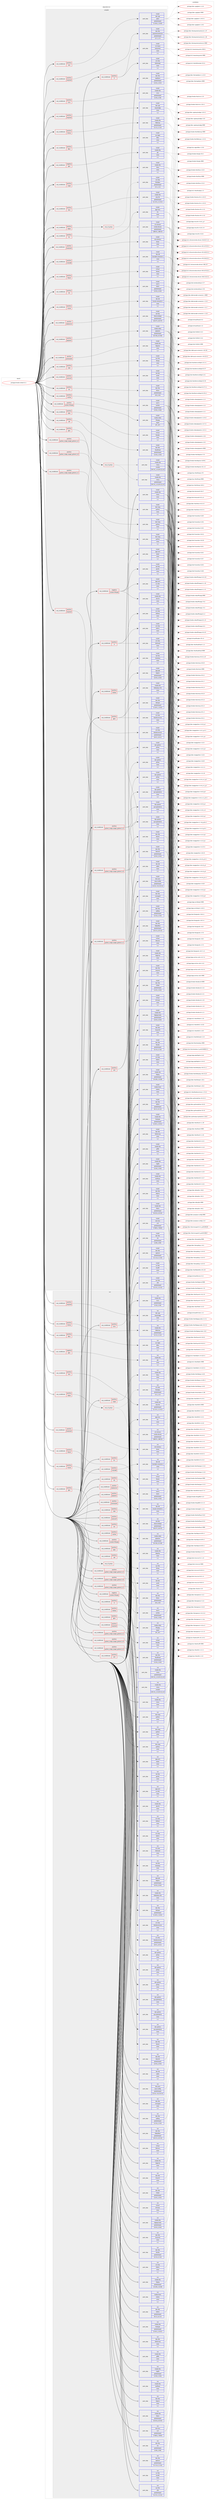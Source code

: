 digraph prolog {

# *************
# Graph options
# *************

newrank=true;
concentrate=true;
compound=true;
graph [rankdir=LR,fontname=Helvetica,fontsize=10,ranksep=1.5];#, ranksep=2.5, nodesep=0.2];
edge  [arrowhead=vee];
node  [fontname=Helvetica,fontsize=10];

# **********
# The ebuild
# **********

subgraph cluster_leftcol {
color=gray;
label=<<i>ebuild</i>>;
id [label="portage://media-tv/kodi-21.1", color=red, width=4, href="../media-tv/kodi-21.1.svg"];
}

# ****************
# The dependencies
# ****************

subgraph cluster_midcol {
color=gray;
label=<<i>dependencies</i>>;
subgraph cluster_compile {
fillcolor="#eeeeee";
style=filled;
label=<<i>compile</i>>;
subgraph cond215806 {
dependency833971 [label=<<TABLE BORDER="0" CELLBORDER="1" CELLSPACING="0" CELLPADDING="4"><TR><TD ROWSPAN="3" CELLPADDING="10">use_conditional</TD></TR><TR><TD>negative</TD></TR><TR><TD>gles</TD></TR></TABLE>>, shape=none, color=red];
subgraph pack611905 {
dependency833972 [label=<<TABLE BORDER="0" CELLBORDER="1" CELLSPACING="0" CELLPADDING="4" WIDTH="220"><TR><TD ROWSPAN="6" CELLPADDING="30">pack_dep</TD></TR><TR><TD WIDTH="110">install</TD></TR><TR><TD>media-libs</TD></TR><TR><TD>glu</TD></TR><TR><TD>none</TD></TR><TR><TD>[,,]</TD></TR></TABLE>>, shape=none, color=blue];
}
dependency833971:e -> dependency833972:w [weight=20,style="dashed",arrowhead="vee"];
}
id:e -> dependency833971:w [weight=20,style="solid",arrowhead="vee"];
subgraph cond215807 {
dependency833973 [label=<<TABLE BORDER="0" CELLBORDER="1" CELLSPACING="0" CELLPADDING="4"><TR><TD ROWSPAN="3" CELLPADDING="10">use_conditional</TD></TR><TR><TD>negative</TD></TR><TR><TD>system-ffmpeg</TD></TR></TABLE>>, shape=none, color=red];
subgraph pack611906 {
dependency833974 [label=<<TABLE BORDER="0" CELLBORDER="1" CELLSPACING="0" CELLPADDING="4" WIDTH="220"><TR><TD ROWSPAN="6" CELLPADDING="30">pack_dep</TD></TR><TR><TD WIDTH="110">install</TD></TR><TR><TD>app-arch</TD></TR><TR><TD>bzip2</TD></TR><TR><TD>none</TD></TR><TR><TD>[,,]</TD></TR></TABLE>>, shape=none, color=blue];
}
dependency833973:e -> dependency833974:w [weight=20,style="dashed",arrowhead="vee"];
subgraph pack611907 {
dependency833975 [label=<<TABLE BORDER="0" CELLBORDER="1" CELLSPACING="0" CELLPADDING="4" WIDTH="220"><TR><TD ROWSPAN="6" CELLPADDING="30">pack_dep</TD></TR><TR><TD WIDTH="110">install</TD></TR><TR><TD>app-arch</TD></TR><TR><TD>xz-utils</TD></TR><TR><TD>none</TD></TR><TR><TD>[,,]</TD></TR></TABLE>>, shape=none, color=blue];
}
dependency833973:e -> dependency833975:w [weight=20,style="dashed",arrowhead="vee"];
subgraph pack611908 {
dependency833976 [label=<<TABLE BORDER="0" CELLBORDER="1" CELLSPACING="0" CELLPADDING="4" WIDTH="220"><TR><TD ROWSPAN="6" CELLPADDING="30">pack_dep</TD></TR><TR><TD WIDTH="110">install</TD></TR><TR><TD>media-libs</TD></TR><TR><TD>dav1d</TD></TR><TR><TD>none</TD></TR><TR><TD>[,,]</TD></TR></TABLE>>, shape=none, color=blue];
}
dependency833973:e -> dependency833976:w [weight=20,style="dashed",arrowhead="vee"];
subgraph pack611909 {
dependency833977 [label=<<TABLE BORDER="0" CELLBORDER="1" CELLSPACING="0" CELLPADDING="4" WIDTH="220"><TR><TD ROWSPAN="6" CELLPADDING="30">pack_dep</TD></TR><TR><TD WIDTH="110">install</TD></TR><TR><TD>net-libs</TD></TR><TR><TD>gnutls</TD></TR><TR><TD>none</TD></TR><TR><TD>[,,]</TD></TR></TABLE>>, shape=none, color=blue];
}
dependency833973:e -> dependency833977:w [weight=20,style="dashed",arrowhead="vee"];
}
id:e -> dependency833973:w [weight=20,style="solid",arrowhead="vee"];
subgraph cond215808 {
dependency833978 [label=<<TABLE BORDER="0" CELLBORDER="1" CELLSPACING="0" CELLPADDING="4"><TR><TD ROWSPAN="3" CELLPADDING="10">use_conditional</TD></TR><TR><TD>positive</TD></TR><TR><TD>X</TD></TR></TABLE>>, shape=none, color=red];
subgraph pack611910 {
dependency833979 [label=<<TABLE BORDER="0" CELLBORDER="1" CELLSPACING="0" CELLPADDING="4" WIDTH="220"><TR><TD ROWSPAN="6" CELLPADDING="30">pack_dep</TD></TR><TR><TD WIDTH="110">install</TD></TR><TR><TD>x11-base</TD></TR><TR><TD>xorg-proto</TD></TR><TR><TD>none</TD></TR><TR><TD>[,,]</TD></TR></TABLE>>, shape=none, color=blue];
}
dependency833978:e -> dependency833979:w [weight=20,style="dashed",arrowhead="vee"];
subgraph pack611911 {
dependency833980 [label=<<TABLE BORDER="0" CELLBORDER="1" CELLSPACING="0" CELLPADDING="4" WIDTH="220"><TR><TD ROWSPAN="6" CELLPADDING="30">pack_dep</TD></TR><TR><TD WIDTH="110">install</TD></TR><TR><TD>x11-libs</TD></TR><TR><TD>libXrender</TD></TR><TR><TD>none</TD></TR><TR><TD>[,,]</TD></TR></TABLE>>, shape=none, color=blue];
}
dependency833978:e -> dependency833980:w [weight=20,style="dashed",arrowhead="vee"];
}
id:e -> dependency833978:w [weight=20,style="solid",arrowhead="vee"];
subgraph cond215809 {
dependency833981 [label=<<TABLE BORDER="0" CELLBORDER="1" CELLSPACING="0" CELLPADDING="4"><TR><TD ROWSPAN="3" CELLPADDING="10">use_conditional</TD></TR><TR><TD>positive</TD></TR><TR><TD>X</TD></TR></TABLE>>, shape=none, color=red];
subgraph pack611912 {
dependency833982 [label=<<TABLE BORDER="0" CELLBORDER="1" CELLSPACING="0" CELLPADDING="4" WIDTH="220"><TR><TD ROWSPAN="6" CELLPADDING="30">pack_dep</TD></TR><TR><TD WIDTH="110">install</TD></TR><TR><TD>x11-libs</TD></TR><TR><TD>libX11</TD></TR><TR><TD>none</TD></TR><TR><TD>[,,]</TD></TR></TABLE>>, shape=none, color=blue];
}
dependency833981:e -> dependency833982:w [weight=20,style="dashed",arrowhead="vee"];
subgraph pack611913 {
dependency833983 [label=<<TABLE BORDER="0" CELLBORDER="1" CELLSPACING="0" CELLPADDING="4" WIDTH="220"><TR><TD ROWSPAN="6" CELLPADDING="30">pack_dep</TD></TR><TR><TD WIDTH="110">install</TD></TR><TR><TD>x11-libs</TD></TR><TR><TD>libXext</TD></TR><TR><TD>none</TD></TR><TR><TD>[,,]</TD></TR></TABLE>>, shape=none, color=blue];
}
dependency833981:e -> dependency833983:w [weight=20,style="dashed",arrowhead="vee"];
subgraph pack611914 {
dependency833984 [label=<<TABLE BORDER="0" CELLBORDER="1" CELLSPACING="0" CELLPADDING="4" WIDTH="220"><TR><TD ROWSPAN="6" CELLPADDING="30">pack_dep</TD></TR><TR><TD WIDTH="110">install</TD></TR><TR><TD>x11-libs</TD></TR><TR><TD>libXrandr</TD></TR><TR><TD>none</TD></TR><TR><TD>[,,]</TD></TR></TABLE>>, shape=none, color=blue];
}
dependency833981:e -> dependency833984:w [weight=20,style="dashed",arrowhead="vee"];
}
id:e -> dependency833981:w [weight=20,style="solid",arrowhead="vee"];
subgraph cond215810 {
dependency833985 [label=<<TABLE BORDER="0" CELLBORDER="1" CELLSPACING="0" CELLPADDING="4"><TR><TD ROWSPAN="3" CELLPADDING="10">use_conditional</TD></TR><TR><TD>positive</TD></TR><TR><TD>airplay</TD></TR></TABLE>>, shape=none, color=red];
subgraph pack611915 {
dependency833986 [label=<<TABLE BORDER="0" CELLBORDER="1" CELLSPACING="0" CELLPADDING="4" WIDTH="220"><TR><TD ROWSPAN="6" CELLPADDING="30">pack_dep</TD></TR><TR><TD WIDTH="110">install</TD></TR><TR><TD>app-pda</TD></TR><TR><TD>libplist</TD></TR><TR><TD>greaterequal</TD></TR><TR><TD>[2.0.0,,,2.0.0]</TD></TR></TABLE>>, shape=none, color=blue];
}
dependency833985:e -> dependency833986:w [weight=20,style="dashed",arrowhead="vee"];
subgraph pack611916 {
dependency833987 [label=<<TABLE BORDER="0" CELLBORDER="1" CELLSPACING="0" CELLPADDING="4" WIDTH="220"><TR><TD ROWSPAN="6" CELLPADDING="30">pack_dep</TD></TR><TR><TD WIDTH="110">install</TD></TR><TR><TD>net-libs</TD></TR><TR><TD>shairplay</TD></TR><TR><TD>none</TD></TR><TR><TD>[,,]</TD></TR></TABLE>>, shape=none, color=blue];
}
dependency833985:e -> dependency833987:w [weight=20,style="dashed",arrowhead="vee"];
}
id:e -> dependency833985:w [weight=20,style="solid",arrowhead="vee"];
subgraph cond215811 {
dependency833988 [label=<<TABLE BORDER="0" CELLBORDER="1" CELLSPACING="0" CELLPADDING="4"><TR><TD ROWSPAN="3" CELLPADDING="10">use_conditional</TD></TR><TR><TD>positive</TD></TR><TR><TD>alsa</TD></TR></TABLE>>, shape=none, color=red];
subgraph pack611917 {
dependency833989 [label=<<TABLE BORDER="0" CELLBORDER="1" CELLSPACING="0" CELLPADDING="4" WIDTH="220"><TR><TD ROWSPAN="6" CELLPADDING="30">pack_dep</TD></TR><TR><TD WIDTH="110">install</TD></TR><TR><TD>media-libs</TD></TR><TR><TD>alsa-lib</TD></TR><TR><TD>greaterequal</TD></TR><TR><TD>[1.1.4.1,,,1.1.4.1]</TD></TR></TABLE>>, shape=none, color=blue];
}
dependency833988:e -> dependency833989:w [weight=20,style="dashed",arrowhead="vee"];
}
id:e -> dependency833988:w [weight=20,style="solid",arrowhead="vee"];
subgraph cond215812 {
dependency833990 [label=<<TABLE BORDER="0" CELLBORDER="1" CELLSPACING="0" CELLPADDING="4"><TR><TD ROWSPAN="3" CELLPADDING="10">use_conditional</TD></TR><TR><TD>positive</TD></TR><TR><TD>bluetooth</TD></TR></TABLE>>, shape=none, color=red];
subgraph pack611918 {
dependency833991 [label=<<TABLE BORDER="0" CELLBORDER="1" CELLSPACING="0" CELLPADDING="4" WIDTH="220"><TR><TD ROWSPAN="6" CELLPADDING="30">pack_dep</TD></TR><TR><TD WIDTH="110">install</TD></TR><TR><TD>net-wireless</TD></TR><TR><TD>bluez</TD></TR><TR><TD>none</TD></TR><TR><TD>[,,]</TD></TR></TABLE>>, shape=none, color=blue];
}
dependency833990:e -> dependency833991:w [weight=20,style="dashed",arrowhead="vee"];
}
id:e -> dependency833990:w [weight=20,style="solid",arrowhead="vee"];
subgraph cond215813 {
dependency833992 [label=<<TABLE BORDER="0" CELLBORDER="1" CELLSPACING="0" CELLPADDING="4"><TR><TD ROWSPAN="3" CELLPADDING="10">use_conditional</TD></TR><TR><TD>positive</TD></TR><TR><TD>bluray</TD></TR></TABLE>>, shape=none, color=red];
subgraph pack611919 {
dependency833993 [label=<<TABLE BORDER="0" CELLBORDER="1" CELLSPACING="0" CELLPADDING="4" WIDTH="220"><TR><TD ROWSPAN="6" CELLPADDING="30">pack_dep</TD></TR><TR><TD WIDTH="110">install</TD></TR><TR><TD>media-libs</TD></TR><TR><TD>libbluray</TD></TR><TR><TD>greaterequal</TD></TR><TR><TD>[1.1.2,,,1.1.2]</TD></TR></TABLE>>, shape=none, color=blue];
}
dependency833992:e -> dependency833993:w [weight=20,style="dashed",arrowhead="vee"];
}
id:e -> dependency833992:w [weight=20,style="solid",arrowhead="vee"];
subgraph cond215814 {
dependency833994 [label=<<TABLE BORDER="0" CELLBORDER="1" CELLSPACING="0" CELLPADDING="4"><TR><TD ROWSPAN="3" CELLPADDING="10">use_conditional</TD></TR><TR><TD>positive</TD></TR><TR><TD>caps</TD></TR></TABLE>>, shape=none, color=red];
subgraph pack611920 {
dependency833995 [label=<<TABLE BORDER="0" CELLBORDER="1" CELLSPACING="0" CELLPADDING="4" WIDTH="220"><TR><TD ROWSPAN="6" CELLPADDING="30">pack_dep</TD></TR><TR><TD WIDTH="110">install</TD></TR><TR><TD>sys-libs</TD></TR><TR><TD>libcap</TD></TR><TR><TD>none</TD></TR><TR><TD>[,,]</TD></TR></TABLE>>, shape=none, color=blue];
}
dependency833994:e -> dependency833995:w [weight=20,style="dashed",arrowhead="vee"];
}
id:e -> dependency833994:w [weight=20,style="solid",arrowhead="vee"];
subgraph cond215815 {
dependency833996 [label=<<TABLE BORDER="0" CELLBORDER="1" CELLSPACING="0" CELLPADDING="4"><TR><TD ROWSPAN="3" CELLPADDING="10">use_conditional</TD></TR><TR><TD>positive</TD></TR><TR><TD>cec</TD></TR></TABLE>>, shape=none, color=red];
subgraph pack611921 {
dependency833997 [label=<<TABLE BORDER="0" CELLBORDER="1" CELLSPACING="0" CELLPADDING="4" WIDTH="220"><TR><TD ROWSPAN="6" CELLPADDING="30">pack_dep</TD></TR><TR><TD WIDTH="110">install</TD></TR><TR><TD>dev-libs</TD></TR><TR><TD>libcec</TD></TR><TR><TD>greaterequal</TD></TR><TR><TD>[4.0,,,4.0]</TD></TR></TABLE>>, shape=none, color=blue];
}
dependency833996:e -> dependency833997:w [weight=20,style="dashed",arrowhead="vee"];
}
id:e -> dependency833996:w [weight=20,style="solid",arrowhead="vee"];
subgraph cond215816 {
dependency833998 [label=<<TABLE BORDER="0" CELLBORDER="1" CELLSPACING="0" CELLPADDING="4"><TR><TD ROWSPAN="3" CELLPADDING="10">use_conditional</TD></TR><TR><TD>positive</TD></TR><TR><TD>dbus</TD></TR></TABLE>>, shape=none, color=red];
subgraph pack611922 {
dependency833999 [label=<<TABLE BORDER="0" CELLBORDER="1" CELLSPACING="0" CELLPADDING="4" WIDTH="220"><TR><TD ROWSPAN="6" CELLPADDING="30">pack_dep</TD></TR><TR><TD WIDTH="110">install</TD></TR><TR><TD>sys-apps</TD></TR><TR><TD>dbus</TD></TR><TR><TD>none</TD></TR><TR><TD>[,,]</TD></TR></TABLE>>, shape=none, color=blue];
}
dependency833998:e -> dependency833999:w [weight=20,style="dashed",arrowhead="vee"];
}
id:e -> dependency833998:w [weight=20,style="solid",arrowhead="vee"];
subgraph cond215817 {
dependency834000 [label=<<TABLE BORDER="0" CELLBORDER="1" CELLSPACING="0" CELLPADDING="4"><TR><TD ROWSPAN="3" CELLPADDING="10">use_conditional</TD></TR><TR><TD>positive</TD></TR><TR><TD>gbm</TD></TR></TABLE>>, shape=none, color=red];
subgraph pack611923 {
dependency834001 [label=<<TABLE BORDER="0" CELLBORDER="1" CELLSPACING="0" CELLPADDING="4" WIDTH="220"><TR><TD ROWSPAN="6" CELLPADDING="30">pack_dep</TD></TR><TR><TD WIDTH="110">install</TD></TR><TR><TD>dev-libs</TD></TR><TR><TD>libinput</TD></TR><TR><TD>greaterequal</TD></TR><TR><TD>[1.10.5,,,1.10.5]</TD></TR></TABLE>>, shape=none, color=blue];
}
dependency834000:e -> dependency834001:w [weight=20,style="dashed",arrowhead="vee"];
subgraph pack611924 {
dependency834002 [label=<<TABLE BORDER="0" CELLBORDER="1" CELLSPACING="0" CELLPADDING="4" WIDTH="220"><TR><TD ROWSPAN="6" CELLPADDING="30">pack_dep</TD></TR><TR><TD WIDTH="110">install</TD></TR><TR><TD>media-libs</TD></TR><TR><TD>libdisplay-info</TD></TR><TR><TD>none</TD></TR><TR><TD>[,,]</TD></TR></TABLE>>, shape=none, color=blue];
}
dependency834000:e -> dependency834002:w [weight=20,style="dashed",arrowhead="vee"];
subgraph pack611925 {
dependency834003 [label=<<TABLE BORDER="0" CELLBORDER="1" CELLSPACING="0" CELLPADDING="4" WIDTH="220"><TR><TD ROWSPAN="6" CELLPADDING="30">pack_dep</TD></TR><TR><TD WIDTH="110">install</TD></TR><TR><TD>x11-libs</TD></TR><TR><TD>libxkbcommon</TD></TR><TR><TD>none</TD></TR><TR><TD>[,,]</TD></TR></TABLE>>, shape=none, color=blue];
}
dependency834000:e -> dependency834003:w [weight=20,style="dashed",arrowhead="vee"];
}
id:e -> dependency834000:w [weight=20,style="solid",arrowhead="vee"];
subgraph cond215818 {
dependency834004 [label=<<TABLE BORDER="0" CELLBORDER="1" CELLSPACING="0" CELLPADDING="4"><TR><TD ROWSPAN="3" CELLPADDING="10">use_conditional</TD></TR><TR><TD>positive</TD></TR><TR><TD>gles</TD></TR></TABLE>>, shape=none, color=red];
subgraph any5857 {
dependency834005 [label=<<TABLE BORDER="0" CELLBORDER="1" CELLSPACING="0" CELLPADDING="4"><TR><TD CELLPADDING="10">any_of_group</TD></TR></TABLE>>, shape=none, color=red];subgraph pack611926 {
dependency834006 [label=<<TABLE BORDER="0" CELLBORDER="1" CELLSPACING="0" CELLPADDING="4" WIDTH="220"><TR><TD ROWSPAN="6" CELLPADDING="30">pack_dep</TD></TR><TR><TD WIDTH="110">install</TD></TR><TR><TD>media-libs</TD></TR><TR><TD>mesa</TD></TR><TR><TD>greaterequal</TD></TR><TR><TD>[24.1.0,,_rc1,24.1.0_rc1]</TD></TR></TABLE>>, shape=none, color=blue];
}
dependency834005:e -> dependency834006:w [weight=20,style="dotted",arrowhead="oinv"];
subgraph pack611927 {
dependency834007 [label=<<TABLE BORDER="0" CELLBORDER="1" CELLSPACING="0" CELLPADDING="4" WIDTH="220"><TR><TD ROWSPAN="6" CELLPADDING="30">pack_dep</TD></TR><TR><TD WIDTH="110">install</TD></TR><TR><TD>media-libs</TD></TR><TR><TD>mesa</TD></TR><TR><TD>smaller</TD></TR><TR><TD>[24.1.0,,_rc1,24.1.0_rc1]</TD></TR></TABLE>>, shape=none, color=blue];
}
dependency834005:e -> dependency834007:w [weight=20,style="dotted",arrowhead="oinv"];
}
dependency834004:e -> dependency834005:w [weight=20,style="dashed",arrowhead="vee"];
}
id:e -> dependency834004:w [weight=20,style="solid",arrowhead="vee"];
subgraph cond215819 {
dependency834008 [label=<<TABLE BORDER="0" CELLBORDER="1" CELLSPACING="0" CELLPADDING="4"><TR><TD ROWSPAN="3" CELLPADDING="10">use_conditional</TD></TR><TR><TD>positive</TD></TR><TR><TD>lcms</TD></TR></TABLE>>, shape=none, color=red];
subgraph pack611928 {
dependency834009 [label=<<TABLE BORDER="0" CELLBORDER="1" CELLSPACING="0" CELLPADDING="4" WIDTH="220"><TR><TD ROWSPAN="6" CELLPADDING="30">pack_dep</TD></TR><TR><TD WIDTH="110">install</TD></TR><TR><TD>media-libs</TD></TR><TR><TD>lcms</TD></TR><TR><TD>greaterequal</TD></TR><TR><TD>[2.10,,,2.10]</TD></TR></TABLE>>, shape=none, color=blue];
}
dependency834008:e -> dependency834009:w [weight=20,style="dashed",arrowhead="vee"];
}
id:e -> dependency834008:w [weight=20,style="solid",arrowhead="vee"];
subgraph cond215820 {
dependency834010 [label=<<TABLE BORDER="0" CELLBORDER="1" CELLSPACING="0" CELLPADDING="4"><TR><TD ROWSPAN="3" CELLPADDING="10">use_conditional</TD></TR><TR><TD>positive</TD></TR><TR><TD>libusb</TD></TR></TABLE>>, shape=none, color=red];
subgraph pack611929 {
dependency834011 [label=<<TABLE BORDER="0" CELLBORDER="1" CELLSPACING="0" CELLPADDING="4" WIDTH="220"><TR><TD ROWSPAN="6" CELLPADDING="30">pack_dep</TD></TR><TR><TD WIDTH="110">install</TD></TR><TR><TD>virtual</TD></TR><TR><TD>libusb</TD></TR><TR><TD>none</TD></TR><TR><TD>[,,]</TD></TR></TABLE>>, shape=none, color=blue];
}
dependency834010:e -> dependency834011:w [weight=20,style="dashed",arrowhead="vee"];
}
id:e -> dependency834010:w [weight=20,style="solid",arrowhead="vee"];
subgraph cond215821 {
dependency834012 [label=<<TABLE BORDER="0" CELLBORDER="1" CELLSPACING="0" CELLPADDING="4"><TR><TD ROWSPAN="3" CELLPADDING="10">use_conditional</TD></TR><TR><TD>positive</TD></TR><TR><TD>lirc</TD></TR></TABLE>>, shape=none, color=red];
subgraph pack611930 {
dependency834013 [label=<<TABLE BORDER="0" CELLBORDER="1" CELLSPACING="0" CELLPADDING="4" WIDTH="220"><TR><TD ROWSPAN="6" CELLPADDING="30">pack_dep</TD></TR><TR><TD WIDTH="110">install</TD></TR><TR><TD>app-misc</TD></TR><TR><TD>lirc</TD></TR><TR><TD>none</TD></TR><TR><TD>[,,]</TD></TR></TABLE>>, shape=none, color=blue];
}
dependency834012:e -> dependency834013:w [weight=20,style="dashed",arrowhead="vee"];
}
id:e -> dependency834012:w [weight=20,style="solid",arrowhead="vee"];
subgraph cond215822 {
dependency834014 [label=<<TABLE BORDER="0" CELLBORDER="1" CELLSPACING="0" CELLPADDING="4"><TR><TD ROWSPAN="3" CELLPADDING="10">use_conditional</TD></TR><TR><TD>positive</TD></TR><TR><TD>mariadb</TD></TR></TABLE>>, shape=none, color=red];
subgraph pack611931 {
dependency834015 [label=<<TABLE BORDER="0" CELLBORDER="1" CELLSPACING="0" CELLPADDING="4" WIDTH="220"><TR><TD ROWSPAN="6" CELLPADDING="30">pack_dep</TD></TR><TR><TD WIDTH="110">install</TD></TR><TR><TD>dev-db</TD></TR><TR><TD>mariadb-connector-c</TD></TR><TR><TD>none</TD></TR><TR><TD>[,,]</TD></TR></TABLE>>, shape=none, color=blue];
}
dependency834014:e -> dependency834015:w [weight=20,style="dashed",arrowhead="vee"];
}
id:e -> dependency834014:w [weight=20,style="solid",arrowhead="vee"];
subgraph cond215823 {
dependency834016 [label=<<TABLE BORDER="0" CELLBORDER="1" CELLSPACING="0" CELLPADDING="4"><TR><TD ROWSPAN="3" CELLPADDING="10">use_conditional</TD></TR><TR><TD>positive</TD></TR><TR><TD>mysql</TD></TR></TABLE>>, shape=none, color=red];
subgraph pack611932 {
dependency834017 [label=<<TABLE BORDER="0" CELLBORDER="1" CELLSPACING="0" CELLPADDING="4" WIDTH="220"><TR><TD ROWSPAN="6" CELLPADDING="30">pack_dep</TD></TR><TR><TD WIDTH="110">install</TD></TR><TR><TD>dev-db</TD></TR><TR><TD>mysql-connector-c</TD></TR><TR><TD>none</TD></TR><TR><TD>[,,]</TD></TR></TABLE>>, shape=none, color=blue];
}
dependency834016:e -> dependency834017:w [weight=20,style="dashed",arrowhead="vee"];
}
id:e -> dependency834016:w [weight=20,style="solid",arrowhead="vee"];
subgraph cond215824 {
dependency834018 [label=<<TABLE BORDER="0" CELLBORDER="1" CELLSPACING="0" CELLPADDING="4"><TR><TD ROWSPAN="3" CELLPADDING="10">use_conditional</TD></TR><TR><TD>positive</TD></TR><TR><TD>nfs</TD></TR></TABLE>>, shape=none, color=red];
subgraph pack611933 {
dependency834019 [label=<<TABLE BORDER="0" CELLBORDER="1" CELLSPACING="0" CELLPADDING="4" WIDTH="220"><TR><TD ROWSPAN="6" CELLPADDING="30">pack_dep</TD></TR><TR><TD WIDTH="110">install</TD></TR><TR><TD>net-fs</TD></TR><TR><TD>libnfs</TD></TR><TR><TD>greaterequal</TD></TR><TR><TD>[2.0.0,,,2.0.0]</TD></TR></TABLE>>, shape=none, color=blue];
}
dependency834018:e -> dependency834019:w [weight=20,style="dashed",arrowhead="vee"];
}
id:e -> dependency834018:w [weight=20,style="solid",arrowhead="vee"];
subgraph cond215825 {
dependency834020 [label=<<TABLE BORDER="0" CELLBORDER="1" CELLSPACING="0" CELLPADDING="4"><TR><TD ROWSPAN="3" CELLPADDING="10">use_conditional</TD></TR><TR><TD>positive</TD></TR><TR><TD>pipewire</TD></TR></TABLE>>, shape=none, color=red];
subgraph pack611934 {
dependency834021 [label=<<TABLE BORDER="0" CELLBORDER="1" CELLSPACING="0" CELLPADDING="4" WIDTH="220"><TR><TD ROWSPAN="6" CELLPADDING="30">pack_dep</TD></TR><TR><TD WIDTH="110">install</TD></TR><TR><TD>media-video</TD></TR><TR><TD>pipewire</TD></TR><TR><TD>greaterequal</TD></TR><TR><TD>[0.3.50,,,0.3.50]</TD></TR></TABLE>>, shape=none, color=blue];
}
dependency834020:e -> dependency834021:w [weight=20,style="dashed",arrowhead="vee"];
}
id:e -> dependency834020:w [weight=20,style="solid",arrowhead="vee"];
subgraph cond215826 {
dependency834022 [label=<<TABLE BORDER="0" CELLBORDER="1" CELLSPACING="0" CELLPADDING="4"><TR><TD ROWSPAN="3" CELLPADDING="10">use_conditional</TD></TR><TR><TD>positive</TD></TR><TR><TD>pulseaudio</TD></TR></TABLE>>, shape=none, color=red];
subgraph pack611935 {
dependency834023 [label=<<TABLE BORDER="0" CELLBORDER="1" CELLSPACING="0" CELLPADDING="4" WIDTH="220"><TR><TD ROWSPAN="6" CELLPADDING="30">pack_dep</TD></TR><TR><TD WIDTH="110">install</TD></TR><TR><TD>media-libs</TD></TR><TR><TD>libpulse</TD></TR><TR><TD>none</TD></TR><TR><TD>[,,]</TD></TR></TABLE>>, shape=none, color=blue];
}
dependency834022:e -> dependency834023:w [weight=20,style="dashed",arrowhead="vee"];
}
id:e -> dependency834022:w [weight=20,style="solid",arrowhead="vee"];
subgraph cond215827 {
dependency834024 [label=<<TABLE BORDER="0" CELLBORDER="1" CELLSPACING="0" CELLPADDING="4"><TR><TD ROWSPAN="3" CELLPADDING="10">use_conditional</TD></TR><TR><TD>positive</TD></TR><TR><TD>python_single_target_python3_10</TD></TR></TABLE>>, shape=none, color=red];
subgraph pack611936 {
dependency834025 [label=<<TABLE BORDER="0" CELLBORDER="1" CELLSPACING="0" CELLPADDING="4" WIDTH="220"><TR><TD ROWSPAN="6" CELLPADDING="30">pack_dep</TD></TR><TR><TD WIDTH="110">install</TD></TR><TR><TD>dev-lang</TD></TR><TR><TD>python</TD></TR><TR><TD>none</TD></TR><TR><TD>[,,]</TD></TR></TABLE>>, shape=none, color=blue];
}
dependency834024:e -> dependency834025:w [weight=20,style="dashed",arrowhead="vee"];
}
id:e -> dependency834024:w [weight=20,style="solid",arrowhead="vee"];
subgraph cond215828 {
dependency834026 [label=<<TABLE BORDER="0" CELLBORDER="1" CELLSPACING="0" CELLPADDING="4"><TR><TD ROWSPAN="3" CELLPADDING="10">use_conditional</TD></TR><TR><TD>positive</TD></TR><TR><TD>python_single_target_python3_10</TD></TR></TABLE>>, shape=none, color=red];
subgraph pack611937 {
dependency834027 [label=<<TABLE BORDER="0" CELLBORDER="1" CELLSPACING="0" CELLPADDING="4" WIDTH="220"><TR><TD ROWSPAN="6" CELLPADDING="30">pack_dep</TD></TR><TR><TD WIDTH="110">install</TD></TR><TR><TD>dev-python</TD></TR><TR><TD>pillow</TD></TR><TR><TD>none</TD></TR><TR><TD>[,,]</TD></TR></TABLE>>, shape=none, color=blue];
}
dependency834026:e -> dependency834027:w [weight=20,style="dashed",arrowhead="vee"];
subgraph pack611938 {
dependency834028 [label=<<TABLE BORDER="0" CELLBORDER="1" CELLSPACING="0" CELLPADDING="4" WIDTH="220"><TR><TD ROWSPAN="6" CELLPADDING="30">pack_dep</TD></TR><TR><TD WIDTH="110">install</TD></TR><TR><TD>dev-python</TD></TR><TR><TD>pycryptodome</TD></TR><TR><TD>none</TD></TR><TR><TD>[,,]</TD></TR></TABLE>>, shape=none, color=blue];
}
dependency834026:e -> dependency834028:w [weight=20,style="dashed",arrowhead="vee"];
}
id:e -> dependency834026:w [weight=20,style="solid",arrowhead="vee"];
subgraph cond215829 {
dependency834029 [label=<<TABLE BORDER="0" CELLBORDER="1" CELLSPACING="0" CELLPADDING="4"><TR><TD ROWSPAN="3" CELLPADDING="10">use_conditional</TD></TR><TR><TD>positive</TD></TR><TR><TD>python_single_target_python3_11</TD></TR></TABLE>>, shape=none, color=red];
subgraph pack611939 {
dependency834030 [label=<<TABLE BORDER="0" CELLBORDER="1" CELLSPACING="0" CELLPADDING="4" WIDTH="220"><TR><TD ROWSPAN="6" CELLPADDING="30">pack_dep</TD></TR><TR><TD WIDTH="110">install</TD></TR><TR><TD>dev-lang</TD></TR><TR><TD>python</TD></TR><TR><TD>none</TD></TR><TR><TD>[,,]</TD></TR></TABLE>>, shape=none, color=blue];
}
dependency834029:e -> dependency834030:w [weight=20,style="dashed",arrowhead="vee"];
}
id:e -> dependency834029:w [weight=20,style="solid",arrowhead="vee"];
subgraph cond215830 {
dependency834031 [label=<<TABLE BORDER="0" CELLBORDER="1" CELLSPACING="0" CELLPADDING="4"><TR><TD ROWSPAN="3" CELLPADDING="10">use_conditional</TD></TR><TR><TD>positive</TD></TR><TR><TD>python_single_target_python3_11</TD></TR></TABLE>>, shape=none, color=red];
subgraph pack611940 {
dependency834032 [label=<<TABLE BORDER="0" CELLBORDER="1" CELLSPACING="0" CELLPADDING="4" WIDTH="220"><TR><TD ROWSPAN="6" CELLPADDING="30">pack_dep</TD></TR><TR><TD WIDTH="110">install</TD></TR><TR><TD>dev-python</TD></TR><TR><TD>pillow</TD></TR><TR><TD>none</TD></TR><TR><TD>[,,]</TD></TR></TABLE>>, shape=none, color=blue];
}
dependency834031:e -> dependency834032:w [weight=20,style="dashed",arrowhead="vee"];
subgraph pack611941 {
dependency834033 [label=<<TABLE BORDER="0" CELLBORDER="1" CELLSPACING="0" CELLPADDING="4" WIDTH="220"><TR><TD ROWSPAN="6" CELLPADDING="30">pack_dep</TD></TR><TR><TD WIDTH="110">install</TD></TR><TR><TD>dev-python</TD></TR><TR><TD>pycryptodome</TD></TR><TR><TD>none</TD></TR><TR><TD>[,,]</TD></TR></TABLE>>, shape=none, color=blue];
}
dependency834031:e -> dependency834033:w [weight=20,style="dashed",arrowhead="vee"];
}
id:e -> dependency834031:w [weight=20,style="solid",arrowhead="vee"];
subgraph cond215831 {
dependency834034 [label=<<TABLE BORDER="0" CELLBORDER="1" CELLSPACING="0" CELLPADDING="4"><TR><TD ROWSPAN="3" CELLPADDING="10">use_conditional</TD></TR><TR><TD>positive</TD></TR><TR><TD>python_single_target_python3_12</TD></TR></TABLE>>, shape=none, color=red];
subgraph pack611942 {
dependency834035 [label=<<TABLE BORDER="0" CELLBORDER="1" CELLSPACING="0" CELLPADDING="4" WIDTH="220"><TR><TD ROWSPAN="6" CELLPADDING="30">pack_dep</TD></TR><TR><TD WIDTH="110">install</TD></TR><TR><TD>dev-lang</TD></TR><TR><TD>python</TD></TR><TR><TD>none</TD></TR><TR><TD>[,,]</TD></TR></TABLE>>, shape=none, color=blue];
}
dependency834034:e -> dependency834035:w [weight=20,style="dashed",arrowhead="vee"];
}
id:e -> dependency834034:w [weight=20,style="solid",arrowhead="vee"];
subgraph cond215832 {
dependency834036 [label=<<TABLE BORDER="0" CELLBORDER="1" CELLSPACING="0" CELLPADDING="4"><TR><TD ROWSPAN="3" CELLPADDING="10">use_conditional</TD></TR><TR><TD>positive</TD></TR><TR><TD>python_single_target_python3_12</TD></TR></TABLE>>, shape=none, color=red];
subgraph pack611943 {
dependency834037 [label=<<TABLE BORDER="0" CELLBORDER="1" CELLSPACING="0" CELLPADDING="4" WIDTH="220"><TR><TD ROWSPAN="6" CELLPADDING="30">pack_dep</TD></TR><TR><TD WIDTH="110">install</TD></TR><TR><TD>dev-python</TD></TR><TR><TD>pillow</TD></TR><TR><TD>none</TD></TR><TR><TD>[,,]</TD></TR></TABLE>>, shape=none, color=blue];
}
dependency834036:e -> dependency834037:w [weight=20,style="dashed",arrowhead="vee"];
subgraph pack611944 {
dependency834038 [label=<<TABLE BORDER="0" CELLBORDER="1" CELLSPACING="0" CELLPADDING="4" WIDTH="220"><TR><TD ROWSPAN="6" CELLPADDING="30">pack_dep</TD></TR><TR><TD WIDTH="110">install</TD></TR><TR><TD>dev-python</TD></TR><TR><TD>pycryptodome</TD></TR><TR><TD>none</TD></TR><TR><TD>[,,]</TD></TR></TABLE>>, shape=none, color=blue];
}
dependency834036:e -> dependency834038:w [weight=20,style="dashed",arrowhead="vee"];
}
id:e -> dependency834036:w [weight=20,style="solid",arrowhead="vee"];
subgraph cond215833 {
dependency834039 [label=<<TABLE BORDER="0" CELLBORDER="1" CELLSPACING="0" CELLPADDING="4"><TR><TD ROWSPAN="3" CELLPADDING="10">use_conditional</TD></TR><TR><TD>positive</TD></TR><TR><TD>samba</TD></TR></TABLE>>, shape=none, color=red];
subgraph pack611945 {
dependency834040 [label=<<TABLE BORDER="0" CELLBORDER="1" CELLSPACING="0" CELLPADDING="4" WIDTH="220"><TR><TD ROWSPAN="6" CELLPADDING="30">pack_dep</TD></TR><TR><TD WIDTH="110">install</TD></TR><TR><TD>net-fs</TD></TR><TR><TD>samba</TD></TR><TR><TD>greaterequal</TD></TR><TR><TD>[3.4.6,,,3.4.6]</TD></TR></TABLE>>, shape=none, color=blue];
}
dependency834039:e -> dependency834040:w [weight=20,style="dashed",arrowhead="vee"];
}
id:e -> dependency834039:w [weight=20,style="solid",arrowhead="vee"];
subgraph cond215834 {
dependency834041 [label=<<TABLE BORDER="0" CELLBORDER="1" CELLSPACING="0" CELLPADDING="4"><TR><TD ROWSPAN="3" CELLPADDING="10">use_conditional</TD></TR><TR><TD>positive</TD></TR><TR><TD>system-ffmpeg</TD></TR></TABLE>>, shape=none, color=red];
subgraph pack611946 {
dependency834042 [label=<<TABLE BORDER="0" CELLBORDER="1" CELLSPACING="0" CELLPADDING="4" WIDTH="220"><TR><TD ROWSPAN="6" CELLPADDING="30">pack_dep</TD></TR><TR><TD WIDTH="110">install</TD></TR><TR><TD>media-video</TD></TR><TR><TD>ffmpeg</TD></TR><TR><TD>equal</TD></TR><TR><TD>[6*,,,6*]</TD></TR></TABLE>>, shape=none, color=blue];
}
dependency834041:e -> dependency834042:w [weight=20,style="dashed",arrowhead="vee"];
}
id:e -> dependency834041:w [weight=20,style="solid",arrowhead="vee"];
subgraph cond215835 {
dependency834043 [label=<<TABLE BORDER="0" CELLBORDER="1" CELLSPACING="0" CELLPADDING="4"><TR><TD ROWSPAN="3" CELLPADDING="10">use_conditional</TD></TR><TR><TD>positive</TD></TR><TR><TD>test</TD></TR></TABLE>>, shape=none, color=red];
subgraph pack611947 {
dependency834044 [label=<<TABLE BORDER="0" CELLBORDER="1" CELLSPACING="0" CELLPADDING="4" WIDTH="220"><TR><TD ROWSPAN="6" CELLPADDING="30">pack_dep</TD></TR><TR><TD WIDTH="110">install</TD></TR><TR><TD>dev-cpp</TD></TR><TR><TD>gtest</TD></TR><TR><TD>greaterequal</TD></TR><TR><TD>[1.10.0,,,1.10.0]</TD></TR></TABLE>>, shape=none, color=blue];
}
dependency834043:e -> dependency834044:w [weight=20,style="dashed",arrowhead="vee"];
}
id:e -> dependency834043:w [weight=20,style="solid",arrowhead="vee"];
subgraph cond215836 {
dependency834045 [label=<<TABLE BORDER="0" CELLBORDER="1" CELLSPACING="0" CELLPADDING="4"><TR><TD ROWSPAN="3" CELLPADDING="10">use_conditional</TD></TR><TR><TD>positive</TD></TR><TR><TD>udev</TD></TR></TABLE>>, shape=none, color=red];
subgraph pack611948 {
dependency834046 [label=<<TABLE BORDER="0" CELLBORDER="1" CELLSPACING="0" CELLPADDING="4" WIDTH="220"><TR><TD ROWSPAN="6" CELLPADDING="30">pack_dep</TD></TR><TR><TD WIDTH="110">install</TD></TR><TR><TD>virtual</TD></TR><TR><TD>libudev</TD></TR><TR><TD>none</TD></TR><TR><TD>[,,]</TD></TR></TABLE>>, shape=none, color=blue];
}
dependency834045:e -> dependency834046:w [weight=20,style="dashed",arrowhead="vee"];
}
id:e -> dependency834045:w [weight=20,style="solid",arrowhead="vee"];
subgraph cond215837 {
dependency834047 [label=<<TABLE BORDER="0" CELLBORDER="1" CELLSPACING="0" CELLPADDING="4"><TR><TD ROWSPAN="3" CELLPADDING="10">use_conditional</TD></TR><TR><TD>positive</TD></TR><TR><TD>udf</TD></TR></TABLE>>, shape=none, color=red];
subgraph pack611949 {
dependency834048 [label=<<TABLE BORDER="0" CELLBORDER="1" CELLSPACING="0" CELLPADDING="4" WIDTH="220"><TR><TD ROWSPAN="6" CELLPADDING="30">pack_dep</TD></TR><TR><TD WIDTH="110">install</TD></TR><TR><TD>dev-libs</TD></TR><TR><TD>libudfread</TD></TR><TR><TD>greaterequal</TD></TR><TR><TD>[1.0.0,,,1.0.0]</TD></TR></TABLE>>, shape=none, color=blue];
}
dependency834047:e -> dependency834048:w [weight=20,style="dashed",arrowhead="vee"];
}
id:e -> dependency834047:w [weight=20,style="solid",arrowhead="vee"];
subgraph cond215838 {
dependency834049 [label=<<TABLE BORDER="0" CELLBORDER="1" CELLSPACING="0" CELLPADDING="4"><TR><TD ROWSPAN="3" CELLPADDING="10">use_conditional</TD></TR><TR><TD>positive</TD></TR><TR><TD>vaapi</TD></TR></TABLE>>, shape=none, color=red];
subgraph pack611950 {
dependency834050 [label=<<TABLE BORDER="0" CELLBORDER="1" CELLSPACING="0" CELLPADDING="4" WIDTH="220"><TR><TD ROWSPAN="6" CELLPADDING="30">pack_dep</TD></TR><TR><TD WIDTH="110">install</TD></TR><TR><TD>media-libs</TD></TR><TR><TD>libva</TD></TR><TR><TD>none</TD></TR><TR><TD>[,,]</TD></TR></TABLE>>, shape=none, color=blue];
}
dependency834049:e -> dependency834050:w [weight=20,style="dashed",arrowhead="vee"];
}
id:e -> dependency834049:w [weight=20,style="solid",arrowhead="vee"];
subgraph cond215839 {
dependency834051 [label=<<TABLE BORDER="0" CELLBORDER="1" CELLSPACING="0" CELLPADDING="4"><TR><TD ROWSPAN="3" CELLPADDING="10">use_conditional</TD></TR><TR><TD>positive</TD></TR><TR><TD>vdpau</TD></TR></TABLE>>, shape=none, color=red];
subgraph any5858 {
dependency834052 [label=<<TABLE BORDER="0" CELLBORDER="1" CELLSPACING="0" CELLPADDING="4"><TR><TD CELLPADDING="10">any_of_group</TD></TR></TABLE>>, shape=none, color=red];subgraph pack611951 {
dependency834053 [label=<<TABLE BORDER="0" CELLBORDER="1" CELLSPACING="0" CELLPADDING="4" WIDTH="220"><TR><TD ROWSPAN="6" CELLPADDING="30">pack_dep</TD></TR><TR><TD WIDTH="110">install</TD></TR><TR><TD>x11-libs</TD></TR><TR><TD>libvdpau</TD></TR><TR><TD>greaterequal</TD></TR><TR><TD>[1.1,,,1.1]</TD></TR></TABLE>>, shape=none, color=blue];
}
dependency834052:e -> dependency834053:w [weight=20,style="dotted",arrowhead="oinv"];
subgraph pack611952 {
dependency834054 [label=<<TABLE BORDER="0" CELLBORDER="1" CELLSPACING="0" CELLPADDING="4" WIDTH="220"><TR><TD ROWSPAN="6" CELLPADDING="30">pack_dep</TD></TR><TR><TD WIDTH="110">install</TD></TR><TR><TD>x11-drivers</TD></TR><TR><TD>nvidia-drivers</TD></TR><TR><TD>greaterequal</TD></TR><TR><TD>[180.51,,,180.51]</TD></TR></TABLE>>, shape=none, color=blue];
}
dependency834052:e -> dependency834054:w [weight=20,style="dotted",arrowhead="oinv"];
}
dependency834051:e -> dependency834052:w [weight=20,style="dashed",arrowhead="vee"];
}
id:e -> dependency834051:w [weight=20,style="solid",arrowhead="vee"];
subgraph cond215840 {
dependency834055 [label=<<TABLE BORDER="0" CELLBORDER="1" CELLSPACING="0" CELLPADDING="4"><TR><TD ROWSPAN="3" CELLPADDING="10">use_conditional</TD></TR><TR><TD>positive</TD></TR><TR><TD>wayland</TD></TR></TABLE>>, shape=none, color=red];
subgraph pack611953 {
dependency834056 [label=<<TABLE BORDER="0" CELLBORDER="1" CELLSPACING="0" CELLPADDING="4" WIDTH="220"><TR><TD ROWSPAN="6" CELLPADDING="30">pack_dep</TD></TR><TR><TD WIDTH="110">install</TD></TR><TR><TD>dev-cpp</TD></TR><TR><TD>waylandpp</TD></TR><TR><TD>none</TD></TR><TR><TD>[,,]</TD></TR></TABLE>>, shape=none, color=blue];
}
dependency834055:e -> dependency834056:w [weight=20,style="dashed",arrowhead="vee"];
}
id:e -> dependency834055:w [weight=20,style="solid",arrowhead="vee"];
subgraph cond215841 {
dependency834057 [label=<<TABLE BORDER="0" CELLBORDER="1" CELLSPACING="0" CELLPADDING="4"><TR><TD ROWSPAN="3" CELLPADDING="10">use_conditional</TD></TR><TR><TD>positive</TD></TR><TR><TD>wayland</TD></TR></TABLE>>, shape=none, color=red];
subgraph pack611954 {
dependency834058 [label=<<TABLE BORDER="0" CELLBORDER="1" CELLSPACING="0" CELLPADDING="4" WIDTH="220"><TR><TD ROWSPAN="6" CELLPADDING="30">pack_dep</TD></TR><TR><TD WIDTH="110">install</TD></TR><TR><TD>dev-libs</TD></TR><TR><TD>wayland-protocols</TD></TR><TR><TD>greaterequal</TD></TR><TR><TD>[1.7,,,1.7]</TD></TR></TABLE>>, shape=none, color=blue];
}
dependency834057:e -> dependency834058:w [weight=20,style="dashed",arrowhead="vee"];
}
id:e -> dependency834057:w [weight=20,style="solid",arrowhead="vee"];
subgraph cond215842 {
dependency834059 [label=<<TABLE BORDER="0" CELLBORDER="1" CELLSPACING="0" CELLPADDING="4"><TR><TD ROWSPAN="3" CELLPADDING="10">use_conditional</TD></TR><TR><TD>positive</TD></TR><TR><TD>wayland</TD></TR></TABLE>>, shape=none, color=red];
subgraph pack611955 {
dependency834060 [label=<<TABLE BORDER="0" CELLBORDER="1" CELLSPACING="0" CELLPADDING="4" WIDTH="220"><TR><TD ROWSPAN="6" CELLPADDING="30">pack_dep</TD></TR><TR><TD WIDTH="110">install</TD></TR><TR><TD>x11-libs</TD></TR><TR><TD>libxkbcommon</TD></TR><TR><TD>greaterequal</TD></TR><TR><TD>[0.4.1,,,0.4.1]</TD></TR></TABLE>>, shape=none, color=blue];
}
dependency834059:e -> dependency834060:w [weight=20,style="dashed",arrowhead="vee"];
}
id:e -> dependency834059:w [weight=20,style="solid",arrowhead="vee"];
subgraph cond215843 {
dependency834061 [label=<<TABLE BORDER="0" CELLBORDER="1" CELLSPACING="0" CELLPADDING="4"><TR><TD ROWSPAN="3" CELLPADDING="10">use_conditional</TD></TR><TR><TD>positive</TD></TR><TR><TD>webserver</TD></TR></TABLE>>, shape=none, color=red];
subgraph pack611956 {
dependency834062 [label=<<TABLE BORDER="0" CELLBORDER="1" CELLSPACING="0" CELLPADDING="4" WIDTH="220"><TR><TD ROWSPAN="6" CELLPADDING="30">pack_dep</TD></TR><TR><TD WIDTH="110">install</TD></TR><TR><TD>net-libs</TD></TR><TR><TD>libmicrohttpd</TD></TR><TR><TD>greaterequal</TD></TR><TR><TD>[0.9.77,,,0.9.77]</TD></TR></TABLE>>, shape=none, color=blue];
}
dependency834061:e -> dependency834062:w [weight=20,style="dashed",arrowhead="vee"];
}
id:e -> dependency834061:w [weight=20,style="solid",arrowhead="vee"];
subgraph cond215844 {
dependency834063 [label=<<TABLE BORDER="0" CELLBORDER="1" CELLSPACING="0" CELLPADDING="4"><TR><TD ROWSPAN="3" CELLPADDING="10">use_conditional</TD></TR><TR><TD>positive</TD></TR><TR><TD>xslt</TD></TR></TABLE>>, shape=none, color=red];
subgraph pack611957 {
dependency834064 [label=<<TABLE BORDER="0" CELLBORDER="1" CELLSPACING="0" CELLPADDING="4" WIDTH="220"><TR><TD ROWSPAN="6" CELLPADDING="30">pack_dep</TD></TR><TR><TD WIDTH="110">install</TD></TR><TR><TD>dev-libs</TD></TR><TR><TD>libxslt</TD></TR><TR><TD>none</TD></TR><TR><TD>[,,]</TD></TR></TABLE>>, shape=none, color=blue];
}
dependency834063:e -> dependency834064:w [weight=20,style="dashed",arrowhead="vee"];
subgraph pack611958 {
dependency834065 [label=<<TABLE BORDER="0" CELLBORDER="1" CELLSPACING="0" CELLPADDING="4" WIDTH="220"><TR><TD ROWSPAN="6" CELLPADDING="30">pack_dep</TD></TR><TR><TD WIDTH="110">install</TD></TR><TR><TD>dev-libs</TD></TR><TR><TD>libxml2</TD></TR><TR><TD>greaterequal</TD></TR><TR><TD>[2.9.4,,,2.9.4]</TD></TR></TABLE>>, shape=none, color=blue];
}
dependency834063:e -> dependency834065:w [weight=20,style="dashed",arrowhead="vee"];
}
id:e -> dependency834063:w [weight=20,style="solid",arrowhead="vee"];
subgraph cond215845 {
dependency834066 [label=<<TABLE BORDER="0" CELLBORDER="1" CELLSPACING="0" CELLPADDING="4"><TR><TD ROWSPAN="3" CELLPADDING="10">use_conditional</TD></TR><TR><TD>positive</TD></TR><TR><TD>zeroconf</TD></TR></TABLE>>, shape=none, color=red];
subgraph pack611959 {
dependency834067 [label=<<TABLE BORDER="0" CELLBORDER="1" CELLSPACING="0" CELLPADDING="4" WIDTH="220"><TR><TD ROWSPAN="6" CELLPADDING="30">pack_dep</TD></TR><TR><TD WIDTH="110">install</TD></TR><TR><TD>net-dns</TD></TR><TR><TD>avahi</TD></TR><TR><TD>none</TD></TR><TR><TD>[,,]</TD></TR></TABLE>>, shape=none, color=blue];
}
dependency834066:e -> dependency834067:w [weight=20,style="dashed",arrowhead="vee"];
}
id:e -> dependency834066:w [weight=20,style="solid",arrowhead="vee"];
subgraph pack611960 {
dependency834068 [label=<<TABLE BORDER="0" CELLBORDER="1" CELLSPACING="0" CELLPADDING="4" WIDTH="220"><TR><TD ROWSPAN="6" CELLPADDING="30">pack_dep</TD></TR><TR><TD WIDTH="110">install</TD></TR><TR><TD>dev-db</TD></TR><TR><TD>sqlite</TD></TR><TR><TD>none</TD></TR><TR><TD>[,,]</TD></TR></TABLE>>, shape=none, color=blue];
}
id:e -> dependency834068:w [weight=20,style="solid",arrowhead="vee"];
subgraph pack611961 {
dependency834069 [label=<<TABLE BORDER="0" CELLBORDER="1" CELLSPACING="0" CELLPADDING="4" WIDTH="220"><TR><TD ROWSPAN="6" CELLPADDING="30">pack_dep</TD></TR><TR><TD WIDTH="110">install</TD></TR><TR><TD>dev-java</TD></TR><TR><TD>java-config</TD></TR><TR><TD>greaterequal</TD></TR><TR><TD>[2.2.0,,-r3,2.2.0-r3]</TD></TR></TABLE>>, shape=none, color=blue];
}
id:e -> dependency834069:w [weight=20,style="solid",arrowhead="vee"];
subgraph pack611962 {
dependency834070 [label=<<TABLE BORDER="0" CELLBORDER="1" CELLSPACING="0" CELLPADDING="4" WIDTH="220"><TR><TD ROWSPAN="6" CELLPADDING="30">pack_dep</TD></TR><TR><TD WIDTH="110">install</TD></TR><TR><TD>dev-libs</TD></TR><TR><TD>crossguid</TD></TR><TR><TD>none</TD></TR><TR><TD>[,,]</TD></TR></TABLE>>, shape=none, color=blue];
}
id:e -> dependency834070:w [weight=20,style="solid",arrowhead="vee"];
subgraph pack611963 {
dependency834071 [label=<<TABLE BORDER="0" CELLBORDER="1" CELLSPACING="0" CELLPADDING="4" WIDTH="220"><TR><TD ROWSPAN="6" CELLPADDING="30">pack_dep</TD></TR><TR><TD WIDTH="110">install</TD></TR><TR><TD>dev-libs</TD></TR><TR><TD>flatbuffers</TD></TR><TR><TD>greaterequal</TD></TR><TR><TD>[23.3.3,,,23.3.3]</TD></TR></TABLE>>, shape=none, color=blue];
}
id:e -> dependency834071:w [weight=20,style="solid",arrowhead="vee"];
subgraph pack611964 {
dependency834072 [label=<<TABLE BORDER="0" CELLBORDER="1" CELLSPACING="0" CELLPADDING="4" WIDTH="220"><TR><TD ROWSPAN="6" CELLPADDING="30">pack_dep</TD></TR><TR><TD WIDTH="110">install</TD></TR><TR><TD>dev-libs</TD></TR><TR><TD>fribidi</TD></TR><TR><TD>greaterequal</TD></TR><TR><TD>[1.0.5,,,1.0.5]</TD></TR></TABLE>>, shape=none, color=blue];
}
id:e -> dependency834072:w [weight=20,style="solid",arrowhead="vee"];
subgraph pack611965 {
dependency834073 [label=<<TABLE BORDER="0" CELLBORDER="1" CELLSPACING="0" CELLPADDING="4" WIDTH="220"><TR><TD ROWSPAN="6" CELLPADDING="30">pack_dep</TD></TR><TR><TD WIDTH="110">install</TD></TR><TR><TD>dev-libs</TD></TR><TR><TD>libcdio</TD></TR><TR><TD>greaterequal</TD></TR><TR><TD>[2.1.0,,,2.1.0]</TD></TR></TABLE>>, shape=none, color=blue];
}
id:e -> dependency834073:w [weight=20,style="solid",arrowhead="vee"];
subgraph pack611966 {
dependency834074 [label=<<TABLE BORDER="0" CELLBORDER="1" CELLSPACING="0" CELLPADDING="4" WIDTH="220"><TR><TD ROWSPAN="6" CELLPADDING="30">pack_dep</TD></TR><TR><TD WIDTH="110">install</TD></TR><TR><TD>dev-libs</TD></TR><TR><TD>libfmt</TD></TR><TR><TD>greaterequal</TD></TR><TR><TD>[6.1.2,,,6.1.2]</TD></TR></TABLE>>, shape=none, color=blue];
}
id:e -> dependency834074:w [weight=20,style="solid",arrowhead="vee"];
subgraph pack611967 {
dependency834075 [label=<<TABLE BORDER="0" CELLBORDER="1" CELLSPACING="0" CELLPADDING="4" WIDTH="220"><TR><TD ROWSPAN="6" CELLPADDING="30">pack_dep</TD></TR><TR><TD WIDTH="110">install</TD></TR><TR><TD>dev-libs</TD></TR><TR><TD>libfstrcmp</TD></TR><TR><TD>none</TD></TR><TR><TD>[,,]</TD></TR></TABLE>>, shape=none, color=blue];
}
id:e -> dependency834075:w [weight=20,style="solid",arrowhead="vee"];
subgraph pack611968 {
dependency834076 [label=<<TABLE BORDER="0" CELLBORDER="1" CELLSPACING="0" CELLPADDING="4" WIDTH="220"><TR><TD ROWSPAN="6" CELLPADDING="30">pack_dep</TD></TR><TR><TD WIDTH="110">install</TD></TR><TR><TD>dev-libs</TD></TR><TR><TD>libpcre</TD></TR><TR><TD>none</TD></TR><TR><TD>[,,]</TD></TR></TABLE>>, shape=none, color=blue];
}
id:e -> dependency834076:w [weight=20,style="solid",arrowhead="vee"];
subgraph pack611969 {
dependency834077 [label=<<TABLE BORDER="0" CELLBORDER="1" CELLSPACING="0" CELLPADDING="4" WIDTH="220"><TR><TD ROWSPAN="6" CELLPADDING="30">pack_dep</TD></TR><TR><TD WIDTH="110">install</TD></TR><TR><TD>dev-libs</TD></TR><TR><TD>lzo</TD></TR><TR><TD>greaterequal</TD></TR><TR><TD>[2.04,,,2.04]</TD></TR></TABLE>>, shape=none, color=blue];
}
id:e -> dependency834077:w [weight=20,style="solid",arrowhead="vee"];
subgraph pack611970 {
dependency834078 [label=<<TABLE BORDER="0" CELLBORDER="1" CELLSPACING="0" CELLPADDING="4" WIDTH="220"><TR><TD ROWSPAN="6" CELLPADDING="30">pack_dep</TD></TR><TR><TD WIDTH="110">install</TD></TR><TR><TD>dev-libs</TD></TR><TR><TD>openssl</TD></TR><TR><TD>greaterequal</TD></TR><TR><TD>[1.1.1,k,,1.1.1k]</TD></TR></TABLE>>, shape=none, color=blue];
}
id:e -> dependency834078:w [weight=20,style="solid",arrowhead="vee"];
subgraph pack611971 {
dependency834079 [label=<<TABLE BORDER="0" CELLBORDER="1" CELLSPACING="0" CELLPADDING="4" WIDTH="220"><TR><TD ROWSPAN="6" CELLPADDING="30">pack_dep</TD></TR><TR><TD WIDTH="110">install</TD></TR><TR><TD>dev-libs</TD></TR><TR><TD>rapidjson</TD></TR><TR><TD>greaterequal</TD></TR><TR><TD>[1.0.2,,,1.0.2]</TD></TR></TABLE>>, shape=none, color=blue];
}
id:e -> dependency834079:w [weight=20,style="solid",arrowhead="vee"];
subgraph pack611972 {
dependency834080 [label=<<TABLE BORDER="0" CELLBORDER="1" CELLSPACING="0" CELLPADDING="4" WIDTH="220"><TR><TD ROWSPAN="6" CELLPADDING="30">pack_dep</TD></TR><TR><TD WIDTH="110">install</TD></TR><TR><TD>dev-libs</TD></TR><TR><TD>spdlog</TD></TR><TR><TD>greaterequal</TD></TR><TR><TD>[1.5.0,,,1.5.0]</TD></TR></TABLE>>, shape=none, color=blue];
}
id:e -> dependency834080:w [weight=20,style="solid",arrowhead="vee"];
subgraph pack611973 {
dependency834081 [label=<<TABLE BORDER="0" CELLBORDER="1" CELLSPACING="0" CELLPADDING="4" WIDTH="220"><TR><TD ROWSPAN="6" CELLPADDING="30">pack_dep</TD></TR><TR><TD WIDTH="110">install</TD></TR><TR><TD>dev-libs</TD></TR><TR><TD>tinyxml</TD></TR><TR><TD>none</TD></TR><TR><TD>[,,]</TD></TR></TABLE>>, shape=none, color=blue];
}
id:e -> dependency834081:w [weight=20,style="solid",arrowhead="vee"];
subgraph pack611974 {
dependency834082 [label=<<TABLE BORDER="0" CELLBORDER="1" CELLSPACING="0" CELLPADDING="4" WIDTH="220"><TR><TD ROWSPAN="6" CELLPADDING="30">pack_dep</TD></TR><TR><TD WIDTH="110">install</TD></TR><TR><TD>dev-libs</TD></TR><TR><TD>tinyxml2</TD></TR><TR><TD>none</TD></TR><TR><TD>[,,]</TD></TR></TABLE>>, shape=none, color=blue];
}
id:e -> dependency834082:w [weight=20,style="solid",arrowhead="vee"];
subgraph pack611975 {
dependency834083 [label=<<TABLE BORDER="0" CELLBORDER="1" CELLSPACING="0" CELLPADDING="4" WIDTH="220"><TR><TD ROWSPAN="6" CELLPADDING="30">pack_dep</TD></TR><TR><TD WIDTH="110">install</TD></TR><TR><TD>media-fonts</TD></TR><TR><TD>roboto</TD></TR><TR><TD>none</TD></TR><TR><TD>[,,]</TD></TR></TABLE>>, shape=none, color=blue];
}
id:e -> dependency834083:w [weight=20,style="solid",arrowhead="vee"];
subgraph pack611976 {
dependency834084 [label=<<TABLE BORDER="0" CELLBORDER="1" CELLSPACING="0" CELLPADDING="4" WIDTH="220"><TR><TD ROWSPAN="6" CELLPADDING="30">pack_dep</TD></TR><TR><TD WIDTH="110">install</TD></TR><TR><TD>media-libs</TD></TR><TR><TD>freetype</TD></TR><TR><TD>greaterequal</TD></TR><TR><TD>[2.10.1,,,2.10.1]</TD></TR></TABLE>>, shape=none, color=blue];
}
id:e -> dependency834084:w [weight=20,style="solid",arrowhead="vee"];
subgraph pack611977 {
dependency834085 [label=<<TABLE BORDER="0" CELLBORDER="1" CELLSPACING="0" CELLPADDING="4" WIDTH="220"><TR><TD ROWSPAN="6" CELLPADDING="30">pack_dep</TD></TR><TR><TD WIDTH="110">install</TD></TR><TR><TD>media-libs</TD></TR><TR><TD>giflib</TD></TR><TR><TD>none</TD></TR><TR><TD>[,,]</TD></TR></TABLE>>, shape=none, color=blue];
}
id:e -> dependency834085:w [weight=20,style="solid",arrowhead="vee"];
subgraph pack611978 {
dependency834086 [label=<<TABLE BORDER="0" CELLBORDER="1" CELLSPACING="0" CELLPADDING="4" WIDTH="220"><TR><TD ROWSPAN="6" CELLPADDING="30">pack_dep</TD></TR><TR><TD WIDTH="110">install</TD></TR><TR><TD>media-libs</TD></TR><TR><TD>harfbuzz</TD></TR><TR><TD>none</TD></TR><TR><TD>[,,]</TD></TR></TABLE>>, shape=none, color=blue];
}
id:e -> dependency834086:w [weight=20,style="solid",arrowhead="vee"];
subgraph pack611979 {
dependency834087 [label=<<TABLE BORDER="0" CELLBORDER="1" CELLSPACING="0" CELLPADDING="4" WIDTH="220"><TR><TD ROWSPAN="6" CELLPADDING="30">pack_dep</TD></TR><TR><TD WIDTH="110">install</TD></TR><TR><TD>media-libs</TD></TR><TR><TD>libass</TD></TR><TR><TD>greaterequal</TD></TR><TR><TD>[0.15.0,,,0.15.0]</TD></TR></TABLE>>, shape=none, color=blue];
}
id:e -> dependency834087:w [weight=20,style="solid",arrowhead="vee"];
subgraph pack611980 {
dependency834088 [label=<<TABLE BORDER="0" CELLBORDER="1" CELLSPACING="0" CELLPADDING="4" WIDTH="220"><TR><TD ROWSPAN="6" CELLPADDING="30">pack_dep</TD></TR><TR><TD WIDTH="110">install</TD></TR><TR><TD>media-libs</TD></TR><TR><TD>libglvnd</TD></TR><TR><TD>none</TD></TR><TR><TD>[,,]</TD></TR></TABLE>>, shape=none, color=blue];
}
id:e -> dependency834088:w [weight=20,style="solid",arrowhead="vee"];
subgraph pack611981 {
dependency834089 [label=<<TABLE BORDER="0" CELLBORDER="1" CELLSPACING="0" CELLPADDING="4" WIDTH="220"><TR><TD ROWSPAN="6" CELLPADDING="30">pack_dep</TD></TR><TR><TD WIDTH="110">install</TD></TR><TR><TD>media-libs</TD></TR><TR><TD>libjpeg-turbo</TD></TR><TR><TD>greaterequal</TD></TR><TR><TD>[2.0.4,,,2.0.4]</TD></TR></TABLE>>, shape=none, color=blue];
}
id:e -> dependency834089:w [weight=20,style="solid",arrowhead="vee"];
subgraph pack611982 {
dependency834090 [label=<<TABLE BORDER="0" CELLBORDER="1" CELLSPACING="0" CELLPADDING="4" WIDTH="220"><TR><TD ROWSPAN="6" CELLPADDING="30">pack_dep</TD></TR><TR><TD WIDTH="110">install</TD></TR><TR><TD>media-libs</TD></TR><TR><TD>libpng</TD></TR><TR><TD>greaterequal</TD></TR><TR><TD>[1.6.26,,,1.6.26]</TD></TR></TABLE>>, shape=none, color=blue];
}
id:e -> dependency834090:w [weight=20,style="solid",arrowhead="vee"];
subgraph pack611983 {
dependency834091 [label=<<TABLE BORDER="0" CELLBORDER="1" CELLSPACING="0" CELLPADDING="4" WIDTH="220"><TR><TD ROWSPAN="6" CELLPADDING="30">pack_dep</TD></TR><TR><TD WIDTH="110">install</TD></TR><TR><TD>media-libs</TD></TR><TR><TD>mesa</TD></TR><TR><TD>none</TD></TR><TR><TD>[,,]</TD></TR></TABLE>>, shape=none, color=blue];
}
id:e -> dependency834091:w [weight=20,style="solid",arrowhead="vee"];
subgraph pack611984 {
dependency834092 [label=<<TABLE BORDER="0" CELLBORDER="1" CELLSPACING="0" CELLPADDING="4" WIDTH="220"><TR><TD ROWSPAN="6" CELLPADDING="30">pack_dep</TD></TR><TR><TD WIDTH="110">install</TD></TR><TR><TD>media-libs</TD></TR><TR><TD>taglib</TD></TR><TR><TD>greaterequal</TD></TR><TR><TD>[1.9.0,,,1.9.0]</TD></TR></TABLE>>, shape=none, color=blue];
}
id:e -> dependency834092:w [weight=20,style="solid",arrowhead="vee"];
subgraph pack611985 {
dependency834093 [label=<<TABLE BORDER="0" CELLBORDER="1" CELLSPACING="0" CELLPADDING="4" WIDTH="220"><TR><TD ROWSPAN="6" CELLPADDING="30">pack_dep</TD></TR><TR><TD WIDTH="110">install</TD></TR><TR><TD>net-misc</TD></TR><TR><TD>curl</TD></TR><TR><TD>greaterequal</TD></TR><TR><TD>[7.68.0,,,7.68.0]</TD></TR></TABLE>>, shape=none, color=blue];
}
id:e -> dependency834093:w [weight=20,style="solid",arrowhead="vee"];
subgraph pack611986 {
dependency834094 [label=<<TABLE BORDER="0" CELLBORDER="1" CELLSPACING="0" CELLPADDING="4" WIDTH="220"><TR><TD ROWSPAN="6" CELLPADDING="30">pack_dep</TD></TR><TR><TD WIDTH="110">install</TD></TR><TR><TD>sci-libs</TD></TR><TR><TD>kissfft</TD></TR><TR><TD>none</TD></TR><TR><TD>[,,]</TD></TR></TABLE>>, shape=none, color=blue];
}
id:e -> dependency834094:w [weight=20,style="solid",arrowhead="vee"];
subgraph pack611987 {
dependency834095 [label=<<TABLE BORDER="0" CELLBORDER="1" CELLSPACING="0" CELLPADDING="4" WIDTH="220"><TR><TD ROWSPAN="6" CELLPADDING="30">pack_dep</TD></TR><TR><TD WIDTH="110">install</TD></TR><TR><TD>sys-libs</TD></TR><TR><TD>zlib</TD></TR><TR><TD>greaterequal</TD></TR><TR><TD>[1.2.11,,,1.2.11]</TD></TR></TABLE>>, shape=none, color=blue];
}
id:e -> dependency834095:w [weight=20,style="solid",arrowhead="vee"];
subgraph pack611988 {
dependency834096 [label=<<TABLE BORDER="0" CELLBORDER="1" CELLSPACING="0" CELLPADDING="4" WIDTH="220"><TR><TD ROWSPAN="6" CELLPADDING="30">pack_dep</TD></TR><TR><TD WIDTH="110">install</TD></TR><TR><TD>virtual</TD></TR><TR><TD>libiconv</TD></TR><TR><TD>none</TD></TR><TR><TD>[,,]</TD></TR></TABLE>>, shape=none, color=blue];
}
id:e -> dependency834096:w [weight=20,style="solid",arrowhead="vee"];
subgraph pack611989 {
dependency834097 [label=<<TABLE BORDER="0" CELLBORDER="1" CELLSPACING="0" CELLPADDING="4" WIDTH="220"><TR><TD ROWSPAN="6" CELLPADDING="30">pack_dep</TD></TR><TR><TD WIDTH="110">install</TD></TR><TR><TD>virtual</TD></TR><TR><TD>ttf-fonts</TD></TR><TR><TD>none</TD></TR><TR><TD>[,,]</TD></TR></TABLE>>, shape=none, color=blue];
}
id:e -> dependency834097:w [weight=20,style="solid",arrowhead="vee"];
subgraph pack611990 {
dependency834098 [label=<<TABLE BORDER="0" CELLBORDER="1" CELLSPACING="0" CELLPADDING="4" WIDTH="220"><TR><TD ROWSPAN="6" CELLPADDING="30">pack_dep</TD></TR><TR><TD WIDTH="110">install</TD></TR><TR><TD>x11-libs</TD></TR><TR><TD>libdrm</TD></TR><TR><TD>none</TD></TR><TR><TD>[,,]</TD></TR></TABLE>>, shape=none, color=blue];
}
id:e -> dependency834098:w [weight=20,style="solid",arrowhead="vee"];
}
subgraph cluster_compileandrun {
fillcolor="#eeeeee";
style=filled;
label=<<i>compile and run</i>>;
}
subgraph cluster_run {
fillcolor="#eeeeee";
style=filled;
label=<<i>run</i>>;
subgraph cond215846 {
dependency834099 [label=<<TABLE BORDER="0" CELLBORDER="1" CELLSPACING="0" CELLPADDING="4"><TR><TD ROWSPAN="3" CELLPADDING="10">use_conditional</TD></TR><TR><TD>negative</TD></TR><TR><TD>gles</TD></TR></TABLE>>, shape=none, color=red];
subgraph pack611991 {
dependency834100 [label=<<TABLE BORDER="0" CELLBORDER="1" CELLSPACING="0" CELLPADDING="4" WIDTH="220"><TR><TD ROWSPAN="6" CELLPADDING="30">pack_dep</TD></TR><TR><TD WIDTH="110">run</TD></TR><TR><TD>media-libs</TD></TR><TR><TD>glu</TD></TR><TR><TD>none</TD></TR><TR><TD>[,,]</TD></TR></TABLE>>, shape=none, color=blue];
}
dependency834099:e -> dependency834100:w [weight=20,style="dashed",arrowhead="vee"];
}
id:e -> dependency834099:w [weight=20,style="solid",arrowhead="odot"];
subgraph cond215847 {
dependency834101 [label=<<TABLE BORDER="0" CELLBORDER="1" CELLSPACING="0" CELLPADDING="4"><TR><TD ROWSPAN="3" CELLPADDING="10">use_conditional</TD></TR><TR><TD>negative</TD></TR><TR><TD>system-ffmpeg</TD></TR></TABLE>>, shape=none, color=red];
subgraph pack611992 {
dependency834102 [label=<<TABLE BORDER="0" CELLBORDER="1" CELLSPACING="0" CELLPADDING="4" WIDTH="220"><TR><TD ROWSPAN="6" CELLPADDING="30">pack_dep</TD></TR><TR><TD WIDTH="110">run</TD></TR><TR><TD>app-arch</TD></TR><TR><TD>bzip2</TD></TR><TR><TD>none</TD></TR><TR><TD>[,,]</TD></TR></TABLE>>, shape=none, color=blue];
}
dependency834101:e -> dependency834102:w [weight=20,style="dashed",arrowhead="vee"];
subgraph pack611993 {
dependency834103 [label=<<TABLE BORDER="0" CELLBORDER="1" CELLSPACING="0" CELLPADDING="4" WIDTH="220"><TR><TD ROWSPAN="6" CELLPADDING="30">pack_dep</TD></TR><TR><TD WIDTH="110">run</TD></TR><TR><TD>app-arch</TD></TR><TR><TD>xz-utils</TD></TR><TR><TD>none</TD></TR><TR><TD>[,,]</TD></TR></TABLE>>, shape=none, color=blue];
}
dependency834101:e -> dependency834103:w [weight=20,style="dashed",arrowhead="vee"];
subgraph pack611994 {
dependency834104 [label=<<TABLE BORDER="0" CELLBORDER="1" CELLSPACING="0" CELLPADDING="4" WIDTH="220"><TR><TD ROWSPAN="6" CELLPADDING="30">pack_dep</TD></TR><TR><TD WIDTH="110">run</TD></TR><TR><TD>media-libs</TD></TR><TR><TD>dav1d</TD></TR><TR><TD>none</TD></TR><TR><TD>[,,]</TD></TR></TABLE>>, shape=none, color=blue];
}
dependency834101:e -> dependency834104:w [weight=20,style="dashed",arrowhead="vee"];
subgraph pack611995 {
dependency834105 [label=<<TABLE BORDER="0" CELLBORDER="1" CELLSPACING="0" CELLPADDING="4" WIDTH="220"><TR><TD ROWSPAN="6" CELLPADDING="30">pack_dep</TD></TR><TR><TD WIDTH="110">run</TD></TR><TR><TD>net-libs</TD></TR><TR><TD>gnutls</TD></TR><TR><TD>none</TD></TR><TR><TD>[,,]</TD></TR></TABLE>>, shape=none, color=blue];
}
dependency834101:e -> dependency834105:w [weight=20,style="dashed",arrowhead="vee"];
}
id:e -> dependency834101:w [weight=20,style="solid",arrowhead="odot"];
subgraph cond215848 {
dependency834106 [label=<<TABLE BORDER="0" CELLBORDER="1" CELLSPACING="0" CELLPADDING="4"><TR><TD ROWSPAN="3" CELLPADDING="10">use_conditional</TD></TR><TR><TD>positive</TD></TR><TR><TD>X</TD></TR></TABLE>>, shape=none, color=red];
subgraph pack611996 {
dependency834107 [label=<<TABLE BORDER="0" CELLBORDER="1" CELLSPACING="0" CELLPADDING="4" WIDTH="220"><TR><TD ROWSPAN="6" CELLPADDING="30">pack_dep</TD></TR><TR><TD WIDTH="110">run</TD></TR><TR><TD>x11-libs</TD></TR><TR><TD>libX11</TD></TR><TR><TD>none</TD></TR><TR><TD>[,,]</TD></TR></TABLE>>, shape=none, color=blue];
}
dependency834106:e -> dependency834107:w [weight=20,style="dashed",arrowhead="vee"];
subgraph pack611997 {
dependency834108 [label=<<TABLE BORDER="0" CELLBORDER="1" CELLSPACING="0" CELLPADDING="4" WIDTH="220"><TR><TD ROWSPAN="6" CELLPADDING="30">pack_dep</TD></TR><TR><TD WIDTH="110">run</TD></TR><TR><TD>x11-libs</TD></TR><TR><TD>libXext</TD></TR><TR><TD>none</TD></TR><TR><TD>[,,]</TD></TR></TABLE>>, shape=none, color=blue];
}
dependency834106:e -> dependency834108:w [weight=20,style="dashed",arrowhead="vee"];
subgraph pack611998 {
dependency834109 [label=<<TABLE BORDER="0" CELLBORDER="1" CELLSPACING="0" CELLPADDING="4" WIDTH="220"><TR><TD ROWSPAN="6" CELLPADDING="30">pack_dep</TD></TR><TR><TD WIDTH="110">run</TD></TR><TR><TD>x11-libs</TD></TR><TR><TD>libXrandr</TD></TR><TR><TD>none</TD></TR><TR><TD>[,,]</TD></TR></TABLE>>, shape=none, color=blue];
}
dependency834106:e -> dependency834109:w [weight=20,style="dashed",arrowhead="vee"];
}
id:e -> dependency834106:w [weight=20,style="solid",arrowhead="odot"];
subgraph cond215849 {
dependency834110 [label=<<TABLE BORDER="0" CELLBORDER="1" CELLSPACING="0" CELLPADDING="4"><TR><TD ROWSPAN="3" CELLPADDING="10">use_conditional</TD></TR><TR><TD>positive</TD></TR><TR><TD>airplay</TD></TR></TABLE>>, shape=none, color=red];
subgraph pack611999 {
dependency834111 [label=<<TABLE BORDER="0" CELLBORDER="1" CELLSPACING="0" CELLPADDING="4" WIDTH="220"><TR><TD ROWSPAN="6" CELLPADDING="30">pack_dep</TD></TR><TR><TD WIDTH="110">run</TD></TR><TR><TD>app-pda</TD></TR><TR><TD>libplist</TD></TR><TR><TD>greaterequal</TD></TR><TR><TD>[2.0.0,,,2.0.0]</TD></TR></TABLE>>, shape=none, color=blue];
}
dependency834110:e -> dependency834111:w [weight=20,style="dashed",arrowhead="vee"];
subgraph pack612000 {
dependency834112 [label=<<TABLE BORDER="0" CELLBORDER="1" CELLSPACING="0" CELLPADDING="4" WIDTH="220"><TR><TD ROWSPAN="6" CELLPADDING="30">pack_dep</TD></TR><TR><TD WIDTH="110">run</TD></TR><TR><TD>net-libs</TD></TR><TR><TD>shairplay</TD></TR><TR><TD>none</TD></TR><TR><TD>[,,]</TD></TR></TABLE>>, shape=none, color=blue];
}
dependency834110:e -> dependency834112:w [weight=20,style="dashed",arrowhead="vee"];
}
id:e -> dependency834110:w [weight=20,style="solid",arrowhead="odot"];
subgraph cond215850 {
dependency834113 [label=<<TABLE BORDER="0" CELLBORDER="1" CELLSPACING="0" CELLPADDING="4"><TR><TD ROWSPAN="3" CELLPADDING="10">use_conditional</TD></TR><TR><TD>positive</TD></TR><TR><TD>alsa</TD></TR></TABLE>>, shape=none, color=red];
subgraph pack612001 {
dependency834114 [label=<<TABLE BORDER="0" CELLBORDER="1" CELLSPACING="0" CELLPADDING="4" WIDTH="220"><TR><TD ROWSPAN="6" CELLPADDING="30">pack_dep</TD></TR><TR><TD WIDTH="110">run</TD></TR><TR><TD>media-libs</TD></TR><TR><TD>alsa-lib</TD></TR><TR><TD>greaterequal</TD></TR><TR><TD>[1.1.4.1,,,1.1.4.1]</TD></TR></TABLE>>, shape=none, color=blue];
}
dependency834113:e -> dependency834114:w [weight=20,style="dashed",arrowhead="vee"];
}
id:e -> dependency834113:w [weight=20,style="solid",arrowhead="odot"];
subgraph cond215851 {
dependency834115 [label=<<TABLE BORDER="0" CELLBORDER="1" CELLSPACING="0" CELLPADDING="4"><TR><TD ROWSPAN="3" CELLPADDING="10">use_conditional</TD></TR><TR><TD>positive</TD></TR><TR><TD>bluetooth</TD></TR></TABLE>>, shape=none, color=red];
subgraph pack612002 {
dependency834116 [label=<<TABLE BORDER="0" CELLBORDER="1" CELLSPACING="0" CELLPADDING="4" WIDTH="220"><TR><TD ROWSPAN="6" CELLPADDING="30">pack_dep</TD></TR><TR><TD WIDTH="110">run</TD></TR><TR><TD>net-wireless</TD></TR><TR><TD>bluez</TD></TR><TR><TD>none</TD></TR><TR><TD>[,,]</TD></TR></TABLE>>, shape=none, color=blue];
}
dependency834115:e -> dependency834116:w [weight=20,style="dashed",arrowhead="vee"];
}
id:e -> dependency834115:w [weight=20,style="solid",arrowhead="odot"];
subgraph cond215852 {
dependency834117 [label=<<TABLE BORDER="0" CELLBORDER="1" CELLSPACING="0" CELLPADDING="4"><TR><TD ROWSPAN="3" CELLPADDING="10">use_conditional</TD></TR><TR><TD>positive</TD></TR><TR><TD>bluray</TD></TR></TABLE>>, shape=none, color=red];
subgraph pack612003 {
dependency834118 [label=<<TABLE BORDER="0" CELLBORDER="1" CELLSPACING="0" CELLPADDING="4" WIDTH="220"><TR><TD ROWSPAN="6" CELLPADDING="30">pack_dep</TD></TR><TR><TD WIDTH="110">run</TD></TR><TR><TD>media-libs</TD></TR><TR><TD>libbluray</TD></TR><TR><TD>greaterequal</TD></TR><TR><TD>[1.1.2,,,1.1.2]</TD></TR></TABLE>>, shape=none, color=blue];
}
dependency834117:e -> dependency834118:w [weight=20,style="dashed",arrowhead="vee"];
}
id:e -> dependency834117:w [weight=20,style="solid",arrowhead="odot"];
subgraph cond215853 {
dependency834119 [label=<<TABLE BORDER="0" CELLBORDER="1" CELLSPACING="0" CELLPADDING="4"><TR><TD ROWSPAN="3" CELLPADDING="10">use_conditional</TD></TR><TR><TD>positive</TD></TR><TR><TD>caps</TD></TR></TABLE>>, shape=none, color=red];
subgraph pack612004 {
dependency834120 [label=<<TABLE BORDER="0" CELLBORDER="1" CELLSPACING="0" CELLPADDING="4" WIDTH="220"><TR><TD ROWSPAN="6" CELLPADDING="30">pack_dep</TD></TR><TR><TD WIDTH="110">run</TD></TR><TR><TD>sys-libs</TD></TR><TR><TD>libcap</TD></TR><TR><TD>none</TD></TR><TR><TD>[,,]</TD></TR></TABLE>>, shape=none, color=blue];
}
dependency834119:e -> dependency834120:w [weight=20,style="dashed",arrowhead="vee"];
}
id:e -> dependency834119:w [weight=20,style="solid",arrowhead="odot"];
subgraph cond215854 {
dependency834121 [label=<<TABLE BORDER="0" CELLBORDER="1" CELLSPACING="0" CELLPADDING="4"><TR><TD ROWSPAN="3" CELLPADDING="10">use_conditional</TD></TR><TR><TD>positive</TD></TR><TR><TD>cec</TD></TR></TABLE>>, shape=none, color=red];
subgraph pack612005 {
dependency834122 [label=<<TABLE BORDER="0" CELLBORDER="1" CELLSPACING="0" CELLPADDING="4" WIDTH="220"><TR><TD ROWSPAN="6" CELLPADDING="30">pack_dep</TD></TR><TR><TD WIDTH="110">run</TD></TR><TR><TD>dev-libs</TD></TR><TR><TD>libcec</TD></TR><TR><TD>greaterequal</TD></TR><TR><TD>[4.0,,,4.0]</TD></TR></TABLE>>, shape=none, color=blue];
}
dependency834121:e -> dependency834122:w [weight=20,style="dashed",arrowhead="vee"];
}
id:e -> dependency834121:w [weight=20,style="solid",arrowhead="odot"];
subgraph cond215855 {
dependency834123 [label=<<TABLE BORDER="0" CELLBORDER="1" CELLSPACING="0" CELLPADDING="4"><TR><TD ROWSPAN="3" CELLPADDING="10">use_conditional</TD></TR><TR><TD>positive</TD></TR><TR><TD>dbus</TD></TR></TABLE>>, shape=none, color=red];
subgraph pack612006 {
dependency834124 [label=<<TABLE BORDER="0" CELLBORDER="1" CELLSPACING="0" CELLPADDING="4" WIDTH="220"><TR><TD ROWSPAN="6" CELLPADDING="30">pack_dep</TD></TR><TR><TD WIDTH="110">run</TD></TR><TR><TD>sys-apps</TD></TR><TR><TD>dbus</TD></TR><TR><TD>none</TD></TR><TR><TD>[,,]</TD></TR></TABLE>>, shape=none, color=blue];
}
dependency834123:e -> dependency834124:w [weight=20,style="dashed",arrowhead="vee"];
}
id:e -> dependency834123:w [weight=20,style="solid",arrowhead="odot"];
subgraph cond215856 {
dependency834125 [label=<<TABLE BORDER="0" CELLBORDER="1" CELLSPACING="0" CELLPADDING="4"><TR><TD ROWSPAN="3" CELLPADDING="10">use_conditional</TD></TR><TR><TD>positive</TD></TR><TR><TD>gbm</TD></TR></TABLE>>, shape=none, color=red];
subgraph pack612007 {
dependency834126 [label=<<TABLE BORDER="0" CELLBORDER="1" CELLSPACING="0" CELLPADDING="4" WIDTH="220"><TR><TD ROWSPAN="6" CELLPADDING="30">pack_dep</TD></TR><TR><TD WIDTH="110">run</TD></TR><TR><TD>dev-libs</TD></TR><TR><TD>libinput</TD></TR><TR><TD>greaterequal</TD></TR><TR><TD>[1.10.5,,,1.10.5]</TD></TR></TABLE>>, shape=none, color=blue];
}
dependency834125:e -> dependency834126:w [weight=20,style="dashed",arrowhead="vee"];
subgraph pack612008 {
dependency834127 [label=<<TABLE BORDER="0" CELLBORDER="1" CELLSPACING="0" CELLPADDING="4" WIDTH="220"><TR><TD ROWSPAN="6" CELLPADDING="30">pack_dep</TD></TR><TR><TD WIDTH="110">run</TD></TR><TR><TD>media-libs</TD></TR><TR><TD>libdisplay-info</TD></TR><TR><TD>none</TD></TR><TR><TD>[,,]</TD></TR></TABLE>>, shape=none, color=blue];
}
dependency834125:e -> dependency834127:w [weight=20,style="dashed",arrowhead="vee"];
subgraph pack612009 {
dependency834128 [label=<<TABLE BORDER="0" CELLBORDER="1" CELLSPACING="0" CELLPADDING="4" WIDTH="220"><TR><TD ROWSPAN="6" CELLPADDING="30">pack_dep</TD></TR><TR><TD WIDTH="110">run</TD></TR><TR><TD>x11-libs</TD></TR><TR><TD>libxkbcommon</TD></TR><TR><TD>none</TD></TR><TR><TD>[,,]</TD></TR></TABLE>>, shape=none, color=blue];
}
dependency834125:e -> dependency834128:w [weight=20,style="dashed",arrowhead="vee"];
}
id:e -> dependency834125:w [weight=20,style="solid",arrowhead="odot"];
subgraph cond215857 {
dependency834129 [label=<<TABLE BORDER="0" CELLBORDER="1" CELLSPACING="0" CELLPADDING="4"><TR><TD ROWSPAN="3" CELLPADDING="10">use_conditional</TD></TR><TR><TD>positive</TD></TR><TR><TD>gles</TD></TR></TABLE>>, shape=none, color=red];
subgraph any5859 {
dependency834130 [label=<<TABLE BORDER="0" CELLBORDER="1" CELLSPACING="0" CELLPADDING="4"><TR><TD CELLPADDING="10">any_of_group</TD></TR></TABLE>>, shape=none, color=red];subgraph pack612010 {
dependency834131 [label=<<TABLE BORDER="0" CELLBORDER="1" CELLSPACING="0" CELLPADDING="4" WIDTH="220"><TR><TD ROWSPAN="6" CELLPADDING="30">pack_dep</TD></TR><TR><TD WIDTH="110">run</TD></TR><TR><TD>media-libs</TD></TR><TR><TD>mesa</TD></TR><TR><TD>greaterequal</TD></TR><TR><TD>[24.1.0,,_rc1,24.1.0_rc1]</TD></TR></TABLE>>, shape=none, color=blue];
}
dependency834130:e -> dependency834131:w [weight=20,style="dotted",arrowhead="oinv"];
subgraph pack612011 {
dependency834132 [label=<<TABLE BORDER="0" CELLBORDER="1" CELLSPACING="0" CELLPADDING="4" WIDTH="220"><TR><TD ROWSPAN="6" CELLPADDING="30">pack_dep</TD></TR><TR><TD WIDTH="110">run</TD></TR><TR><TD>media-libs</TD></TR><TR><TD>mesa</TD></TR><TR><TD>smaller</TD></TR><TR><TD>[24.1.0,,_rc1,24.1.0_rc1]</TD></TR></TABLE>>, shape=none, color=blue];
}
dependency834130:e -> dependency834132:w [weight=20,style="dotted",arrowhead="oinv"];
}
dependency834129:e -> dependency834130:w [weight=20,style="dashed",arrowhead="vee"];
}
id:e -> dependency834129:w [weight=20,style="solid",arrowhead="odot"];
subgraph cond215858 {
dependency834133 [label=<<TABLE BORDER="0" CELLBORDER="1" CELLSPACING="0" CELLPADDING="4"><TR><TD ROWSPAN="3" CELLPADDING="10">use_conditional</TD></TR><TR><TD>positive</TD></TR><TR><TD>lcms</TD></TR></TABLE>>, shape=none, color=red];
subgraph pack612012 {
dependency834134 [label=<<TABLE BORDER="0" CELLBORDER="1" CELLSPACING="0" CELLPADDING="4" WIDTH="220"><TR><TD ROWSPAN="6" CELLPADDING="30">pack_dep</TD></TR><TR><TD WIDTH="110">run</TD></TR><TR><TD>media-libs</TD></TR><TR><TD>lcms</TD></TR><TR><TD>greaterequal</TD></TR><TR><TD>[2.10,,,2.10]</TD></TR></TABLE>>, shape=none, color=blue];
}
dependency834133:e -> dependency834134:w [weight=20,style="dashed",arrowhead="vee"];
}
id:e -> dependency834133:w [weight=20,style="solid",arrowhead="odot"];
subgraph cond215859 {
dependency834135 [label=<<TABLE BORDER="0" CELLBORDER="1" CELLSPACING="0" CELLPADDING="4"><TR><TD ROWSPAN="3" CELLPADDING="10">use_conditional</TD></TR><TR><TD>positive</TD></TR><TR><TD>libusb</TD></TR></TABLE>>, shape=none, color=red];
subgraph pack612013 {
dependency834136 [label=<<TABLE BORDER="0" CELLBORDER="1" CELLSPACING="0" CELLPADDING="4" WIDTH="220"><TR><TD ROWSPAN="6" CELLPADDING="30">pack_dep</TD></TR><TR><TD WIDTH="110">run</TD></TR><TR><TD>virtual</TD></TR><TR><TD>libusb</TD></TR><TR><TD>none</TD></TR><TR><TD>[,,]</TD></TR></TABLE>>, shape=none, color=blue];
}
dependency834135:e -> dependency834136:w [weight=20,style="dashed",arrowhead="vee"];
}
id:e -> dependency834135:w [weight=20,style="solid",arrowhead="odot"];
subgraph cond215860 {
dependency834137 [label=<<TABLE BORDER="0" CELLBORDER="1" CELLSPACING="0" CELLPADDING="4"><TR><TD ROWSPAN="3" CELLPADDING="10">use_conditional</TD></TR><TR><TD>positive</TD></TR><TR><TD>lirc</TD></TR></TABLE>>, shape=none, color=red];
subgraph pack612014 {
dependency834138 [label=<<TABLE BORDER="0" CELLBORDER="1" CELLSPACING="0" CELLPADDING="4" WIDTH="220"><TR><TD ROWSPAN="6" CELLPADDING="30">pack_dep</TD></TR><TR><TD WIDTH="110">run</TD></TR><TR><TD>app-misc</TD></TR><TR><TD>lirc</TD></TR><TR><TD>none</TD></TR><TR><TD>[,,]</TD></TR></TABLE>>, shape=none, color=blue];
}
dependency834137:e -> dependency834138:w [weight=20,style="dashed",arrowhead="vee"];
}
id:e -> dependency834137:w [weight=20,style="solid",arrowhead="odot"];
subgraph cond215861 {
dependency834139 [label=<<TABLE BORDER="0" CELLBORDER="1" CELLSPACING="0" CELLPADDING="4"><TR><TD ROWSPAN="3" CELLPADDING="10">use_conditional</TD></TR><TR><TD>positive</TD></TR><TR><TD>mariadb</TD></TR></TABLE>>, shape=none, color=red];
subgraph pack612015 {
dependency834140 [label=<<TABLE BORDER="0" CELLBORDER="1" CELLSPACING="0" CELLPADDING="4" WIDTH="220"><TR><TD ROWSPAN="6" CELLPADDING="30">pack_dep</TD></TR><TR><TD WIDTH="110">run</TD></TR><TR><TD>dev-db</TD></TR><TR><TD>mariadb-connector-c</TD></TR><TR><TD>none</TD></TR><TR><TD>[,,]</TD></TR></TABLE>>, shape=none, color=blue];
}
dependency834139:e -> dependency834140:w [weight=20,style="dashed",arrowhead="vee"];
}
id:e -> dependency834139:w [weight=20,style="solid",arrowhead="odot"];
subgraph cond215862 {
dependency834141 [label=<<TABLE BORDER="0" CELLBORDER="1" CELLSPACING="0" CELLPADDING="4"><TR><TD ROWSPAN="3" CELLPADDING="10">use_conditional</TD></TR><TR><TD>positive</TD></TR><TR><TD>mysql</TD></TR></TABLE>>, shape=none, color=red];
subgraph pack612016 {
dependency834142 [label=<<TABLE BORDER="0" CELLBORDER="1" CELLSPACING="0" CELLPADDING="4" WIDTH="220"><TR><TD ROWSPAN="6" CELLPADDING="30">pack_dep</TD></TR><TR><TD WIDTH="110">run</TD></TR><TR><TD>dev-db</TD></TR><TR><TD>mysql-connector-c</TD></TR><TR><TD>none</TD></TR><TR><TD>[,,]</TD></TR></TABLE>>, shape=none, color=blue];
}
dependency834141:e -> dependency834142:w [weight=20,style="dashed",arrowhead="vee"];
}
id:e -> dependency834141:w [weight=20,style="solid",arrowhead="odot"];
subgraph cond215863 {
dependency834143 [label=<<TABLE BORDER="0" CELLBORDER="1" CELLSPACING="0" CELLPADDING="4"><TR><TD ROWSPAN="3" CELLPADDING="10">use_conditional</TD></TR><TR><TD>positive</TD></TR><TR><TD>nfs</TD></TR></TABLE>>, shape=none, color=red];
subgraph pack612017 {
dependency834144 [label=<<TABLE BORDER="0" CELLBORDER="1" CELLSPACING="0" CELLPADDING="4" WIDTH="220"><TR><TD ROWSPAN="6" CELLPADDING="30">pack_dep</TD></TR><TR><TD WIDTH="110">run</TD></TR><TR><TD>net-fs</TD></TR><TR><TD>libnfs</TD></TR><TR><TD>greaterequal</TD></TR><TR><TD>[2.0.0,,,2.0.0]</TD></TR></TABLE>>, shape=none, color=blue];
}
dependency834143:e -> dependency834144:w [weight=20,style="dashed",arrowhead="vee"];
}
id:e -> dependency834143:w [weight=20,style="solid",arrowhead="odot"];
subgraph cond215864 {
dependency834145 [label=<<TABLE BORDER="0" CELLBORDER="1" CELLSPACING="0" CELLPADDING="4"><TR><TD ROWSPAN="3" CELLPADDING="10">use_conditional</TD></TR><TR><TD>positive</TD></TR><TR><TD>pipewire</TD></TR></TABLE>>, shape=none, color=red];
subgraph pack612018 {
dependency834146 [label=<<TABLE BORDER="0" CELLBORDER="1" CELLSPACING="0" CELLPADDING="4" WIDTH="220"><TR><TD ROWSPAN="6" CELLPADDING="30">pack_dep</TD></TR><TR><TD WIDTH="110">run</TD></TR><TR><TD>media-video</TD></TR><TR><TD>pipewire</TD></TR><TR><TD>greaterequal</TD></TR><TR><TD>[0.3.50,,,0.3.50]</TD></TR></TABLE>>, shape=none, color=blue];
}
dependency834145:e -> dependency834146:w [weight=20,style="dashed",arrowhead="vee"];
}
id:e -> dependency834145:w [weight=20,style="solid",arrowhead="odot"];
subgraph cond215865 {
dependency834147 [label=<<TABLE BORDER="0" CELLBORDER="1" CELLSPACING="0" CELLPADDING="4"><TR><TD ROWSPAN="3" CELLPADDING="10">use_conditional</TD></TR><TR><TD>positive</TD></TR><TR><TD>pulseaudio</TD></TR></TABLE>>, shape=none, color=red];
subgraph pack612019 {
dependency834148 [label=<<TABLE BORDER="0" CELLBORDER="1" CELLSPACING="0" CELLPADDING="4" WIDTH="220"><TR><TD ROWSPAN="6" CELLPADDING="30">pack_dep</TD></TR><TR><TD WIDTH="110">run</TD></TR><TR><TD>media-libs</TD></TR><TR><TD>libpulse</TD></TR><TR><TD>none</TD></TR><TR><TD>[,,]</TD></TR></TABLE>>, shape=none, color=blue];
}
dependency834147:e -> dependency834148:w [weight=20,style="dashed",arrowhead="vee"];
}
id:e -> dependency834147:w [weight=20,style="solid",arrowhead="odot"];
subgraph cond215866 {
dependency834149 [label=<<TABLE BORDER="0" CELLBORDER="1" CELLSPACING="0" CELLPADDING="4"><TR><TD ROWSPAN="3" CELLPADDING="10">use_conditional</TD></TR><TR><TD>positive</TD></TR><TR><TD>python_single_target_python3_10</TD></TR></TABLE>>, shape=none, color=red];
subgraph pack612020 {
dependency834150 [label=<<TABLE BORDER="0" CELLBORDER="1" CELLSPACING="0" CELLPADDING="4" WIDTH="220"><TR><TD ROWSPAN="6" CELLPADDING="30">pack_dep</TD></TR><TR><TD WIDTH="110">run</TD></TR><TR><TD>dev-lang</TD></TR><TR><TD>python</TD></TR><TR><TD>none</TD></TR><TR><TD>[,,]</TD></TR></TABLE>>, shape=none, color=blue];
}
dependency834149:e -> dependency834150:w [weight=20,style="dashed",arrowhead="vee"];
}
id:e -> dependency834149:w [weight=20,style="solid",arrowhead="odot"];
subgraph cond215867 {
dependency834151 [label=<<TABLE BORDER="0" CELLBORDER="1" CELLSPACING="0" CELLPADDING="4"><TR><TD ROWSPAN="3" CELLPADDING="10">use_conditional</TD></TR><TR><TD>positive</TD></TR><TR><TD>python_single_target_python3_10</TD></TR></TABLE>>, shape=none, color=red];
subgraph pack612021 {
dependency834152 [label=<<TABLE BORDER="0" CELLBORDER="1" CELLSPACING="0" CELLPADDING="4" WIDTH="220"><TR><TD ROWSPAN="6" CELLPADDING="30">pack_dep</TD></TR><TR><TD WIDTH="110">run</TD></TR><TR><TD>dev-python</TD></TR><TR><TD>pillow</TD></TR><TR><TD>none</TD></TR><TR><TD>[,,]</TD></TR></TABLE>>, shape=none, color=blue];
}
dependency834151:e -> dependency834152:w [weight=20,style="dashed",arrowhead="vee"];
subgraph pack612022 {
dependency834153 [label=<<TABLE BORDER="0" CELLBORDER="1" CELLSPACING="0" CELLPADDING="4" WIDTH="220"><TR><TD ROWSPAN="6" CELLPADDING="30">pack_dep</TD></TR><TR><TD WIDTH="110">run</TD></TR><TR><TD>dev-python</TD></TR><TR><TD>pycryptodome</TD></TR><TR><TD>none</TD></TR><TR><TD>[,,]</TD></TR></TABLE>>, shape=none, color=blue];
}
dependency834151:e -> dependency834153:w [weight=20,style="dashed",arrowhead="vee"];
}
id:e -> dependency834151:w [weight=20,style="solid",arrowhead="odot"];
subgraph cond215868 {
dependency834154 [label=<<TABLE BORDER="0" CELLBORDER="1" CELLSPACING="0" CELLPADDING="4"><TR><TD ROWSPAN="3" CELLPADDING="10">use_conditional</TD></TR><TR><TD>positive</TD></TR><TR><TD>python_single_target_python3_11</TD></TR></TABLE>>, shape=none, color=red];
subgraph pack612023 {
dependency834155 [label=<<TABLE BORDER="0" CELLBORDER="1" CELLSPACING="0" CELLPADDING="4" WIDTH="220"><TR><TD ROWSPAN="6" CELLPADDING="30">pack_dep</TD></TR><TR><TD WIDTH="110">run</TD></TR><TR><TD>dev-lang</TD></TR><TR><TD>python</TD></TR><TR><TD>none</TD></TR><TR><TD>[,,]</TD></TR></TABLE>>, shape=none, color=blue];
}
dependency834154:e -> dependency834155:w [weight=20,style="dashed",arrowhead="vee"];
}
id:e -> dependency834154:w [weight=20,style="solid",arrowhead="odot"];
subgraph cond215869 {
dependency834156 [label=<<TABLE BORDER="0" CELLBORDER="1" CELLSPACING="0" CELLPADDING="4"><TR><TD ROWSPAN="3" CELLPADDING="10">use_conditional</TD></TR><TR><TD>positive</TD></TR><TR><TD>python_single_target_python3_11</TD></TR></TABLE>>, shape=none, color=red];
subgraph pack612024 {
dependency834157 [label=<<TABLE BORDER="0" CELLBORDER="1" CELLSPACING="0" CELLPADDING="4" WIDTH="220"><TR><TD ROWSPAN="6" CELLPADDING="30">pack_dep</TD></TR><TR><TD WIDTH="110">run</TD></TR><TR><TD>dev-python</TD></TR><TR><TD>pillow</TD></TR><TR><TD>none</TD></TR><TR><TD>[,,]</TD></TR></TABLE>>, shape=none, color=blue];
}
dependency834156:e -> dependency834157:w [weight=20,style="dashed",arrowhead="vee"];
subgraph pack612025 {
dependency834158 [label=<<TABLE BORDER="0" CELLBORDER="1" CELLSPACING="0" CELLPADDING="4" WIDTH="220"><TR><TD ROWSPAN="6" CELLPADDING="30">pack_dep</TD></TR><TR><TD WIDTH="110">run</TD></TR><TR><TD>dev-python</TD></TR><TR><TD>pycryptodome</TD></TR><TR><TD>none</TD></TR><TR><TD>[,,]</TD></TR></TABLE>>, shape=none, color=blue];
}
dependency834156:e -> dependency834158:w [weight=20,style="dashed",arrowhead="vee"];
}
id:e -> dependency834156:w [weight=20,style="solid",arrowhead="odot"];
subgraph cond215870 {
dependency834159 [label=<<TABLE BORDER="0" CELLBORDER="1" CELLSPACING="0" CELLPADDING="4"><TR><TD ROWSPAN="3" CELLPADDING="10">use_conditional</TD></TR><TR><TD>positive</TD></TR><TR><TD>python_single_target_python3_12</TD></TR></TABLE>>, shape=none, color=red];
subgraph pack612026 {
dependency834160 [label=<<TABLE BORDER="0" CELLBORDER="1" CELLSPACING="0" CELLPADDING="4" WIDTH="220"><TR><TD ROWSPAN="6" CELLPADDING="30">pack_dep</TD></TR><TR><TD WIDTH="110">run</TD></TR><TR><TD>dev-lang</TD></TR><TR><TD>python</TD></TR><TR><TD>none</TD></TR><TR><TD>[,,]</TD></TR></TABLE>>, shape=none, color=blue];
}
dependency834159:e -> dependency834160:w [weight=20,style="dashed",arrowhead="vee"];
}
id:e -> dependency834159:w [weight=20,style="solid",arrowhead="odot"];
subgraph cond215871 {
dependency834161 [label=<<TABLE BORDER="0" CELLBORDER="1" CELLSPACING="0" CELLPADDING="4"><TR><TD ROWSPAN="3" CELLPADDING="10">use_conditional</TD></TR><TR><TD>positive</TD></TR><TR><TD>python_single_target_python3_12</TD></TR></TABLE>>, shape=none, color=red];
subgraph pack612027 {
dependency834162 [label=<<TABLE BORDER="0" CELLBORDER="1" CELLSPACING="0" CELLPADDING="4" WIDTH="220"><TR><TD ROWSPAN="6" CELLPADDING="30">pack_dep</TD></TR><TR><TD WIDTH="110">run</TD></TR><TR><TD>dev-python</TD></TR><TR><TD>pillow</TD></TR><TR><TD>none</TD></TR><TR><TD>[,,]</TD></TR></TABLE>>, shape=none, color=blue];
}
dependency834161:e -> dependency834162:w [weight=20,style="dashed",arrowhead="vee"];
subgraph pack612028 {
dependency834163 [label=<<TABLE BORDER="0" CELLBORDER="1" CELLSPACING="0" CELLPADDING="4" WIDTH="220"><TR><TD ROWSPAN="6" CELLPADDING="30">pack_dep</TD></TR><TR><TD WIDTH="110">run</TD></TR><TR><TD>dev-python</TD></TR><TR><TD>pycryptodome</TD></TR><TR><TD>none</TD></TR><TR><TD>[,,]</TD></TR></TABLE>>, shape=none, color=blue];
}
dependency834161:e -> dependency834163:w [weight=20,style="dashed",arrowhead="vee"];
}
id:e -> dependency834161:w [weight=20,style="solid",arrowhead="odot"];
subgraph cond215872 {
dependency834164 [label=<<TABLE BORDER="0" CELLBORDER="1" CELLSPACING="0" CELLPADDING="4"><TR><TD ROWSPAN="3" CELLPADDING="10">use_conditional</TD></TR><TR><TD>positive</TD></TR><TR><TD>samba</TD></TR></TABLE>>, shape=none, color=red];
subgraph pack612029 {
dependency834165 [label=<<TABLE BORDER="0" CELLBORDER="1" CELLSPACING="0" CELLPADDING="4" WIDTH="220"><TR><TD ROWSPAN="6" CELLPADDING="30">pack_dep</TD></TR><TR><TD WIDTH="110">run</TD></TR><TR><TD>net-fs</TD></TR><TR><TD>samba</TD></TR><TR><TD>greaterequal</TD></TR><TR><TD>[3.4.6,,,3.4.6]</TD></TR></TABLE>>, shape=none, color=blue];
}
dependency834164:e -> dependency834165:w [weight=20,style="dashed",arrowhead="vee"];
}
id:e -> dependency834164:w [weight=20,style="solid",arrowhead="odot"];
subgraph cond215873 {
dependency834166 [label=<<TABLE BORDER="0" CELLBORDER="1" CELLSPACING="0" CELLPADDING="4"><TR><TD ROWSPAN="3" CELLPADDING="10">use_conditional</TD></TR><TR><TD>positive</TD></TR><TR><TD>system-ffmpeg</TD></TR></TABLE>>, shape=none, color=red];
subgraph pack612030 {
dependency834167 [label=<<TABLE BORDER="0" CELLBORDER="1" CELLSPACING="0" CELLPADDING="4" WIDTH="220"><TR><TD ROWSPAN="6" CELLPADDING="30">pack_dep</TD></TR><TR><TD WIDTH="110">run</TD></TR><TR><TD>media-video</TD></TR><TR><TD>ffmpeg</TD></TR><TR><TD>equal</TD></TR><TR><TD>[6*,,,6*]</TD></TR></TABLE>>, shape=none, color=blue];
}
dependency834166:e -> dependency834167:w [weight=20,style="dashed",arrowhead="vee"];
}
id:e -> dependency834166:w [weight=20,style="solid",arrowhead="odot"];
subgraph cond215874 {
dependency834168 [label=<<TABLE BORDER="0" CELLBORDER="1" CELLSPACING="0" CELLPADDING="4"><TR><TD ROWSPAN="3" CELLPADDING="10">use_conditional</TD></TR><TR><TD>positive</TD></TR><TR><TD>udev</TD></TR></TABLE>>, shape=none, color=red];
subgraph pack612031 {
dependency834169 [label=<<TABLE BORDER="0" CELLBORDER="1" CELLSPACING="0" CELLPADDING="4" WIDTH="220"><TR><TD ROWSPAN="6" CELLPADDING="30">pack_dep</TD></TR><TR><TD WIDTH="110">run</TD></TR><TR><TD>virtual</TD></TR><TR><TD>libudev</TD></TR><TR><TD>none</TD></TR><TR><TD>[,,]</TD></TR></TABLE>>, shape=none, color=blue];
}
dependency834168:e -> dependency834169:w [weight=20,style="dashed",arrowhead="vee"];
}
id:e -> dependency834168:w [weight=20,style="solid",arrowhead="odot"];
subgraph cond215875 {
dependency834170 [label=<<TABLE BORDER="0" CELLBORDER="1" CELLSPACING="0" CELLPADDING="4"><TR><TD ROWSPAN="3" CELLPADDING="10">use_conditional</TD></TR><TR><TD>positive</TD></TR><TR><TD>udf</TD></TR></TABLE>>, shape=none, color=red];
subgraph pack612032 {
dependency834171 [label=<<TABLE BORDER="0" CELLBORDER="1" CELLSPACING="0" CELLPADDING="4" WIDTH="220"><TR><TD ROWSPAN="6" CELLPADDING="30">pack_dep</TD></TR><TR><TD WIDTH="110">run</TD></TR><TR><TD>dev-libs</TD></TR><TR><TD>libudfread</TD></TR><TR><TD>greaterequal</TD></TR><TR><TD>[1.0.0,,,1.0.0]</TD></TR></TABLE>>, shape=none, color=blue];
}
dependency834170:e -> dependency834171:w [weight=20,style="dashed",arrowhead="vee"];
}
id:e -> dependency834170:w [weight=20,style="solid",arrowhead="odot"];
subgraph cond215876 {
dependency834172 [label=<<TABLE BORDER="0" CELLBORDER="1" CELLSPACING="0" CELLPADDING="4"><TR><TD ROWSPAN="3" CELLPADDING="10">use_conditional</TD></TR><TR><TD>positive</TD></TR><TR><TD>vaapi</TD></TR></TABLE>>, shape=none, color=red];
subgraph pack612033 {
dependency834173 [label=<<TABLE BORDER="0" CELLBORDER="1" CELLSPACING="0" CELLPADDING="4" WIDTH="220"><TR><TD ROWSPAN="6" CELLPADDING="30">pack_dep</TD></TR><TR><TD WIDTH="110">run</TD></TR><TR><TD>media-libs</TD></TR><TR><TD>libva</TD></TR><TR><TD>none</TD></TR><TR><TD>[,,]</TD></TR></TABLE>>, shape=none, color=blue];
}
dependency834172:e -> dependency834173:w [weight=20,style="dashed",arrowhead="vee"];
}
id:e -> dependency834172:w [weight=20,style="solid",arrowhead="odot"];
subgraph cond215877 {
dependency834174 [label=<<TABLE BORDER="0" CELLBORDER="1" CELLSPACING="0" CELLPADDING="4"><TR><TD ROWSPAN="3" CELLPADDING="10">use_conditional</TD></TR><TR><TD>positive</TD></TR><TR><TD>vdpau</TD></TR></TABLE>>, shape=none, color=red];
subgraph any5860 {
dependency834175 [label=<<TABLE BORDER="0" CELLBORDER="1" CELLSPACING="0" CELLPADDING="4"><TR><TD CELLPADDING="10">any_of_group</TD></TR></TABLE>>, shape=none, color=red];subgraph pack612034 {
dependency834176 [label=<<TABLE BORDER="0" CELLBORDER="1" CELLSPACING="0" CELLPADDING="4" WIDTH="220"><TR><TD ROWSPAN="6" CELLPADDING="30">pack_dep</TD></TR><TR><TD WIDTH="110">run</TD></TR><TR><TD>x11-libs</TD></TR><TR><TD>libvdpau</TD></TR><TR><TD>greaterequal</TD></TR><TR><TD>[1.1,,,1.1]</TD></TR></TABLE>>, shape=none, color=blue];
}
dependency834175:e -> dependency834176:w [weight=20,style="dotted",arrowhead="oinv"];
subgraph pack612035 {
dependency834177 [label=<<TABLE BORDER="0" CELLBORDER="1" CELLSPACING="0" CELLPADDING="4" WIDTH="220"><TR><TD ROWSPAN="6" CELLPADDING="30">pack_dep</TD></TR><TR><TD WIDTH="110">run</TD></TR><TR><TD>x11-drivers</TD></TR><TR><TD>nvidia-drivers</TD></TR><TR><TD>greaterequal</TD></TR><TR><TD>[180.51,,,180.51]</TD></TR></TABLE>>, shape=none, color=blue];
}
dependency834175:e -> dependency834177:w [weight=20,style="dotted",arrowhead="oinv"];
}
dependency834174:e -> dependency834175:w [weight=20,style="dashed",arrowhead="vee"];
}
id:e -> dependency834174:w [weight=20,style="solid",arrowhead="odot"];
subgraph cond215878 {
dependency834178 [label=<<TABLE BORDER="0" CELLBORDER="1" CELLSPACING="0" CELLPADDING="4"><TR><TD ROWSPAN="3" CELLPADDING="10">use_conditional</TD></TR><TR><TD>positive</TD></TR><TR><TD>wayland</TD></TR></TABLE>>, shape=none, color=red];
subgraph pack612036 {
dependency834179 [label=<<TABLE BORDER="0" CELLBORDER="1" CELLSPACING="0" CELLPADDING="4" WIDTH="220"><TR><TD ROWSPAN="6" CELLPADDING="30">pack_dep</TD></TR><TR><TD WIDTH="110">run</TD></TR><TR><TD>dev-cpp</TD></TR><TR><TD>waylandpp</TD></TR><TR><TD>none</TD></TR><TR><TD>[,,]</TD></TR></TABLE>>, shape=none, color=blue];
}
dependency834178:e -> dependency834179:w [weight=20,style="dashed",arrowhead="vee"];
}
id:e -> dependency834178:w [weight=20,style="solid",arrowhead="odot"];
subgraph cond215879 {
dependency834180 [label=<<TABLE BORDER="0" CELLBORDER="1" CELLSPACING="0" CELLPADDING="4"><TR><TD ROWSPAN="3" CELLPADDING="10">use_conditional</TD></TR><TR><TD>positive</TD></TR><TR><TD>wayland</TD></TR></TABLE>>, shape=none, color=red];
subgraph pack612037 {
dependency834181 [label=<<TABLE BORDER="0" CELLBORDER="1" CELLSPACING="0" CELLPADDING="4" WIDTH="220"><TR><TD ROWSPAN="6" CELLPADDING="30">pack_dep</TD></TR><TR><TD WIDTH="110">run</TD></TR><TR><TD>x11-libs</TD></TR><TR><TD>libxkbcommon</TD></TR><TR><TD>greaterequal</TD></TR><TR><TD>[0.4.1,,,0.4.1]</TD></TR></TABLE>>, shape=none, color=blue];
}
dependency834180:e -> dependency834181:w [weight=20,style="dashed",arrowhead="vee"];
}
id:e -> dependency834180:w [weight=20,style="solid",arrowhead="odot"];
subgraph cond215880 {
dependency834182 [label=<<TABLE BORDER="0" CELLBORDER="1" CELLSPACING="0" CELLPADDING="4"><TR><TD ROWSPAN="3" CELLPADDING="10">use_conditional</TD></TR><TR><TD>positive</TD></TR><TR><TD>webserver</TD></TR></TABLE>>, shape=none, color=red];
subgraph pack612038 {
dependency834183 [label=<<TABLE BORDER="0" CELLBORDER="1" CELLSPACING="0" CELLPADDING="4" WIDTH="220"><TR><TD ROWSPAN="6" CELLPADDING="30">pack_dep</TD></TR><TR><TD WIDTH="110">run</TD></TR><TR><TD>net-libs</TD></TR><TR><TD>libmicrohttpd</TD></TR><TR><TD>greaterequal</TD></TR><TR><TD>[0.9.77,,,0.9.77]</TD></TR></TABLE>>, shape=none, color=blue];
}
dependency834182:e -> dependency834183:w [weight=20,style="dashed",arrowhead="vee"];
}
id:e -> dependency834182:w [weight=20,style="solid",arrowhead="odot"];
subgraph cond215881 {
dependency834184 [label=<<TABLE BORDER="0" CELLBORDER="1" CELLSPACING="0" CELLPADDING="4"><TR><TD ROWSPAN="3" CELLPADDING="10">use_conditional</TD></TR><TR><TD>positive</TD></TR><TR><TD>xslt</TD></TR></TABLE>>, shape=none, color=red];
subgraph pack612039 {
dependency834185 [label=<<TABLE BORDER="0" CELLBORDER="1" CELLSPACING="0" CELLPADDING="4" WIDTH="220"><TR><TD ROWSPAN="6" CELLPADDING="30">pack_dep</TD></TR><TR><TD WIDTH="110">run</TD></TR><TR><TD>dev-libs</TD></TR><TR><TD>libxslt</TD></TR><TR><TD>none</TD></TR><TR><TD>[,,]</TD></TR></TABLE>>, shape=none, color=blue];
}
dependency834184:e -> dependency834185:w [weight=20,style="dashed",arrowhead="vee"];
subgraph pack612040 {
dependency834186 [label=<<TABLE BORDER="0" CELLBORDER="1" CELLSPACING="0" CELLPADDING="4" WIDTH="220"><TR><TD ROWSPAN="6" CELLPADDING="30">pack_dep</TD></TR><TR><TD WIDTH="110">run</TD></TR><TR><TD>dev-libs</TD></TR><TR><TD>libxml2</TD></TR><TR><TD>greaterequal</TD></TR><TR><TD>[2.9.4,,,2.9.4]</TD></TR></TABLE>>, shape=none, color=blue];
}
dependency834184:e -> dependency834186:w [weight=20,style="dashed",arrowhead="vee"];
}
id:e -> dependency834184:w [weight=20,style="solid",arrowhead="odot"];
subgraph cond215882 {
dependency834187 [label=<<TABLE BORDER="0" CELLBORDER="1" CELLSPACING="0" CELLPADDING="4"><TR><TD ROWSPAN="3" CELLPADDING="10">use_conditional</TD></TR><TR><TD>positive</TD></TR><TR><TD>zeroconf</TD></TR></TABLE>>, shape=none, color=red];
subgraph pack612041 {
dependency834188 [label=<<TABLE BORDER="0" CELLBORDER="1" CELLSPACING="0" CELLPADDING="4" WIDTH="220"><TR><TD ROWSPAN="6" CELLPADDING="30">pack_dep</TD></TR><TR><TD WIDTH="110">run</TD></TR><TR><TD>net-dns</TD></TR><TR><TD>avahi</TD></TR><TR><TD>none</TD></TR><TR><TD>[,,]</TD></TR></TABLE>>, shape=none, color=blue];
}
dependency834187:e -> dependency834188:w [weight=20,style="dashed",arrowhead="vee"];
}
id:e -> dependency834187:w [weight=20,style="solid",arrowhead="odot"];
subgraph pack612042 {
dependency834189 [label=<<TABLE BORDER="0" CELLBORDER="1" CELLSPACING="0" CELLPADDING="4" WIDTH="220"><TR><TD ROWSPAN="6" CELLPADDING="30">pack_dep</TD></TR><TR><TD WIDTH="110">run</TD></TR><TR><TD>dev-db</TD></TR><TR><TD>sqlite</TD></TR><TR><TD>none</TD></TR><TR><TD>[,,]</TD></TR></TABLE>>, shape=none, color=blue];
}
id:e -> dependency834189:w [weight=20,style="solid",arrowhead="odot"];
subgraph pack612043 {
dependency834190 [label=<<TABLE BORDER="0" CELLBORDER="1" CELLSPACING="0" CELLPADDING="4" WIDTH="220"><TR><TD ROWSPAN="6" CELLPADDING="30">pack_dep</TD></TR><TR><TD WIDTH="110">run</TD></TR><TR><TD>dev-java</TD></TR><TR><TD>java-config</TD></TR><TR><TD>greaterequal</TD></TR><TR><TD>[2.2.0,,-r3,2.2.0-r3]</TD></TR></TABLE>>, shape=none, color=blue];
}
id:e -> dependency834190:w [weight=20,style="solid",arrowhead="odot"];
subgraph pack612044 {
dependency834191 [label=<<TABLE BORDER="0" CELLBORDER="1" CELLSPACING="0" CELLPADDING="4" WIDTH="220"><TR><TD ROWSPAN="6" CELLPADDING="30">pack_dep</TD></TR><TR><TD WIDTH="110">run</TD></TR><TR><TD>dev-libs</TD></TR><TR><TD>crossguid</TD></TR><TR><TD>none</TD></TR><TR><TD>[,,]</TD></TR></TABLE>>, shape=none, color=blue];
}
id:e -> dependency834191:w [weight=20,style="solid",arrowhead="odot"];
subgraph pack612045 {
dependency834192 [label=<<TABLE BORDER="0" CELLBORDER="1" CELLSPACING="0" CELLPADDING="4" WIDTH="220"><TR><TD ROWSPAN="6" CELLPADDING="30">pack_dep</TD></TR><TR><TD WIDTH="110">run</TD></TR><TR><TD>dev-libs</TD></TR><TR><TD>flatbuffers</TD></TR><TR><TD>greaterequal</TD></TR><TR><TD>[23.3.3,,,23.3.3]</TD></TR></TABLE>>, shape=none, color=blue];
}
id:e -> dependency834192:w [weight=20,style="solid",arrowhead="odot"];
subgraph pack612046 {
dependency834193 [label=<<TABLE BORDER="0" CELLBORDER="1" CELLSPACING="0" CELLPADDING="4" WIDTH="220"><TR><TD ROWSPAN="6" CELLPADDING="30">pack_dep</TD></TR><TR><TD WIDTH="110">run</TD></TR><TR><TD>dev-libs</TD></TR><TR><TD>fribidi</TD></TR><TR><TD>greaterequal</TD></TR><TR><TD>[1.0.5,,,1.0.5]</TD></TR></TABLE>>, shape=none, color=blue];
}
id:e -> dependency834193:w [weight=20,style="solid",arrowhead="odot"];
subgraph pack612047 {
dependency834194 [label=<<TABLE BORDER="0" CELLBORDER="1" CELLSPACING="0" CELLPADDING="4" WIDTH="220"><TR><TD ROWSPAN="6" CELLPADDING="30">pack_dep</TD></TR><TR><TD WIDTH="110">run</TD></TR><TR><TD>dev-libs</TD></TR><TR><TD>libcdio</TD></TR><TR><TD>greaterequal</TD></TR><TR><TD>[2.1.0,,,2.1.0]</TD></TR></TABLE>>, shape=none, color=blue];
}
id:e -> dependency834194:w [weight=20,style="solid",arrowhead="odot"];
subgraph pack612048 {
dependency834195 [label=<<TABLE BORDER="0" CELLBORDER="1" CELLSPACING="0" CELLPADDING="4" WIDTH="220"><TR><TD ROWSPAN="6" CELLPADDING="30">pack_dep</TD></TR><TR><TD WIDTH="110">run</TD></TR><TR><TD>dev-libs</TD></TR><TR><TD>libfmt</TD></TR><TR><TD>greaterequal</TD></TR><TR><TD>[6.1.2,,,6.1.2]</TD></TR></TABLE>>, shape=none, color=blue];
}
id:e -> dependency834195:w [weight=20,style="solid",arrowhead="odot"];
subgraph pack612049 {
dependency834196 [label=<<TABLE BORDER="0" CELLBORDER="1" CELLSPACING="0" CELLPADDING="4" WIDTH="220"><TR><TD ROWSPAN="6" CELLPADDING="30">pack_dep</TD></TR><TR><TD WIDTH="110">run</TD></TR><TR><TD>dev-libs</TD></TR><TR><TD>libfstrcmp</TD></TR><TR><TD>none</TD></TR><TR><TD>[,,]</TD></TR></TABLE>>, shape=none, color=blue];
}
id:e -> dependency834196:w [weight=20,style="solid",arrowhead="odot"];
subgraph pack612050 {
dependency834197 [label=<<TABLE BORDER="0" CELLBORDER="1" CELLSPACING="0" CELLPADDING="4" WIDTH="220"><TR><TD ROWSPAN="6" CELLPADDING="30">pack_dep</TD></TR><TR><TD WIDTH="110">run</TD></TR><TR><TD>dev-libs</TD></TR><TR><TD>libpcre</TD></TR><TR><TD>none</TD></TR><TR><TD>[,,]</TD></TR></TABLE>>, shape=none, color=blue];
}
id:e -> dependency834197:w [weight=20,style="solid",arrowhead="odot"];
subgraph pack612051 {
dependency834198 [label=<<TABLE BORDER="0" CELLBORDER="1" CELLSPACING="0" CELLPADDING="4" WIDTH="220"><TR><TD ROWSPAN="6" CELLPADDING="30">pack_dep</TD></TR><TR><TD WIDTH="110">run</TD></TR><TR><TD>dev-libs</TD></TR><TR><TD>lzo</TD></TR><TR><TD>greaterequal</TD></TR><TR><TD>[2.04,,,2.04]</TD></TR></TABLE>>, shape=none, color=blue];
}
id:e -> dependency834198:w [weight=20,style="solid",arrowhead="odot"];
subgraph pack612052 {
dependency834199 [label=<<TABLE BORDER="0" CELLBORDER="1" CELLSPACING="0" CELLPADDING="4" WIDTH="220"><TR><TD ROWSPAN="6" CELLPADDING="30">pack_dep</TD></TR><TR><TD WIDTH="110">run</TD></TR><TR><TD>dev-libs</TD></TR><TR><TD>openssl</TD></TR><TR><TD>greaterequal</TD></TR><TR><TD>[1.1.1,k,,1.1.1k]</TD></TR></TABLE>>, shape=none, color=blue];
}
id:e -> dependency834199:w [weight=20,style="solid",arrowhead="odot"];
subgraph pack612053 {
dependency834200 [label=<<TABLE BORDER="0" CELLBORDER="1" CELLSPACING="0" CELLPADDING="4" WIDTH="220"><TR><TD ROWSPAN="6" CELLPADDING="30">pack_dep</TD></TR><TR><TD WIDTH="110">run</TD></TR><TR><TD>dev-libs</TD></TR><TR><TD>spdlog</TD></TR><TR><TD>greaterequal</TD></TR><TR><TD>[1.5.0,,,1.5.0]</TD></TR></TABLE>>, shape=none, color=blue];
}
id:e -> dependency834200:w [weight=20,style="solid",arrowhead="odot"];
subgraph pack612054 {
dependency834201 [label=<<TABLE BORDER="0" CELLBORDER="1" CELLSPACING="0" CELLPADDING="4" WIDTH="220"><TR><TD ROWSPAN="6" CELLPADDING="30">pack_dep</TD></TR><TR><TD WIDTH="110">run</TD></TR><TR><TD>dev-libs</TD></TR><TR><TD>tinyxml</TD></TR><TR><TD>none</TD></TR><TR><TD>[,,]</TD></TR></TABLE>>, shape=none, color=blue];
}
id:e -> dependency834201:w [weight=20,style="solid",arrowhead="odot"];
subgraph pack612055 {
dependency834202 [label=<<TABLE BORDER="0" CELLBORDER="1" CELLSPACING="0" CELLPADDING="4" WIDTH="220"><TR><TD ROWSPAN="6" CELLPADDING="30">pack_dep</TD></TR><TR><TD WIDTH="110">run</TD></TR><TR><TD>dev-libs</TD></TR><TR><TD>tinyxml2</TD></TR><TR><TD>none</TD></TR><TR><TD>[,,]</TD></TR></TABLE>>, shape=none, color=blue];
}
id:e -> dependency834202:w [weight=20,style="solid",arrowhead="odot"];
subgraph pack612056 {
dependency834203 [label=<<TABLE BORDER="0" CELLBORDER="1" CELLSPACING="0" CELLPADDING="4" WIDTH="220"><TR><TD ROWSPAN="6" CELLPADDING="30">pack_dep</TD></TR><TR><TD WIDTH="110">run</TD></TR><TR><TD>media-fonts</TD></TR><TR><TD>roboto</TD></TR><TR><TD>none</TD></TR><TR><TD>[,,]</TD></TR></TABLE>>, shape=none, color=blue];
}
id:e -> dependency834203:w [weight=20,style="solid",arrowhead="odot"];
subgraph pack612057 {
dependency834204 [label=<<TABLE BORDER="0" CELLBORDER="1" CELLSPACING="0" CELLPADDING="4" WIDTH="220"><TR><TD ROWSPAN="6" CELLPADDING="30">pack_dep</TD></TR><TR><TD WIDTH="110">run</TD></TR><TR><TD>media-libs</TD></TR><TR><TD>freetype</TD></TR><TR><TD>greaterequal</TD></TR><TR><TD>[2.10.1,,,2.10.1]</TD></TR></TABLE>>, shape=none, color=blue];
}
id:e -> dependency834204:w [weight=20,style="solid",arrowhead="odot"];
subgraph pack612058 {
dependency834205 [label=<<TABLE BORDER="0" CELLBORDER="1" CELLSPACING="0" CELLPADDING="4" WIDTH="220"><TR><TD ROWSPAN="6" CELLPADDING="30">pack_dep</TD></TR><TR><TD WIDTH="110">run</TD></TR><TR><TD>media-libs</TD></TR><TR><TD>giflib</TD></TR><TR><TD>none</TD></TR><TR><TD>[,,]</TD></TR></TABLE>>, shape=none, color=blue];
}
id:e -> dependency834205:w [weight=20,style="solid",arrowhead="odot"];
subgraph pack612059 {
dependency834206 [label=<<TABLE BORDER="0" CELLBORDER="1" CELLSPACING="0" CELLPADDING="4" WIDTH="220"><TR><TD ROWSPAN="6" CELLPADDING="30">pack_dep</TD></TR><TR><TD WIDTH="110">run</TD></TR><TR><TD>media-libs</TD></TR><TR><TD>harfbuzz</TD></TR><TR><TD>none</TD></TR><TR><TD>[,,]</TD></TR></TABLE>>, shape=none, color=blue];
}
id:e -> dependency834206:w [weight=20,style="solid",arrowhead="odot"];
subgraph pack612060 {
dependency834207 [label=<<TABLE BORDER="0" CELLBORDER="1" CELLSPACING="0" CELLPADDING="4" WIDTH="220"><TR><TD ROWSPAN="6" CELLPADDING="30">pack_dep</TD></TR><TR><TD WIDTH="110">run</TD></TR><TR><TD>media-libs</TD></TR><TR><TD>libass</TD></TR><TR><TD>greaterequal</TD></TR><TR><TD>[0.15.0,,,0.15.0]</TD></TR></TABLE>>, shape=none, color=blue];
}
id:e -> dependency834207:w [weight=20,style="solid",arrowhead="odot"];
subgraph pack612061 {
dependency834208 [label=<<TABLE BORDER="0" CELLBORDER="1" CELLSPACING="0" CELLPADDING="4" WIDTH="220"><TR><TD ROWSPAN="6" CELLPADDING="30">pack_dep</TD></TR><TR><TD WIDTH="110">run</TD></TR><TR><TD>media-libs</TD></TR><TR><TD>libglvnd</TD></TR><TR><TD>none</TD></TR><TR><TD>[,,]</TD></TR></TABLE>>, shape=none, color=blue];
}
id:e -> dependency834208:w [weight=20,style="solid",arrowhead="odot"];
subgraph pack612062 {
dependency834209 [label=<<TABLE BORDER="0" CELLBORDER="1" CELLSPACING="0" CELLPADDING="4" WIDTH="220"><TR><TD ROWSPAN="6" CELLPADDING="30">pack_dep</TD></TR><TR><TD WIDTH="110">run</TD></TR><TR><TD>media-libs</TD></TR><TR><TD>libjpeg-turbo</TD></TR><TR><TD>greaterequal</TD></TR><TR><TD>[2.0.4,,,2.0.4]</TD></TR></TABLE>>, shape=none, color=blue];
}
id:e -> dependency834209:w [weight=20,style="solid",arrowhead="odot"];
subgraph pack612063 {
dependency834210 [label=<<TABLE BORDER="0" CELLBORDER="1" CELLSPACING="0" CELLPADDING="4" WIDTH="220"><TR><TD ROWSPAN="6" CELLPADDING="30">pack_dep</TD></TR><TR><TD WIDTH="110">run</TD></TR><TR><TD>media-libs</TD></TR><TR><TD>libpng</TD></TR><TR><TD>greaterequal</TD></TR><TR><TD>[1.6.26,,,1.6.26]</TD></TR></TABLE>>, shape=none, color=blue];
}
id:e -> dependency834210:w [weight=20,style="solid",arrowhead="odot"];
subgraph pack612064 {
dependency834211 [label=<<TABLE BORDER="0" CELLBORDER="1" CELLSPACING="0" CELLPADDING="4" WIDTH="220"><TR><TD ROWSPAN="6" CELLPADDING="30">pack_dep</TD></TR><TR><TD WIDTH="110">run</TD></TR><TR><TD>media-libs</TD></TR><TR><TD>mesa</TD></TR><TR><TD>none</TD></TR><TR><TD>[,,]</TD></TR></TABLE>>, shape=none, color=blue];
}
id:e -> dependency834211:w [weight=20,style="solid",arrowhead="odot"];
subgraph pack612065 {
dependency834212 [label=<<TABLE BORDER="0" CELLBORDER="1" CELLSPACING="0" CELLPADDING="4" WIDTH="220"><TR><TD ROWSPAN="6" CELLPADDING="30">pack_dep</TD></TR><TR><TD WIDTH="110">run</TD></TR><TR><TD>media-libs</TD></TR><TR><TD>taglib</TD></TR><TR><TD>greaterequal</TD></TR><TR><TD>[1.9.0,,,1.9.0]</TD></TR></TABLE>>, shape=none, color=blue];
}
id:e -> dependency834212:w [weight=20,style="solid",arrowhead="odot"];
subgraph pack612066 {
dependency834213 [label=<<TABLE BORDER="0" CELLBORDER="1" CELLSPACING="0" CELLPADDING="4" WIDTH="220"><TR><TD ROWSPAN="6" CELLPADDING="30">pack_dep</TD></TR><TR><TD WIDTH="110">run</TD></TR><TR><TD>net-misc</TD></TR><TR><TD>curl</TD></TR><TR><TD>greaterequal</TD></TR><TR><TD>[7.68.0,,,7.68.0]</TD></TR></TABLE>>, shape=none, color=blue];
}
id:e -> dependency834213:w [weight=20,style="solid",arrowhead="odot"];
subgraph pack612067 {
dependency834214 [label=<<TABLE BORDER="0" CELLBORDER="1" CELLSPACING="0" CELLPADDING="4" WIDTH="220"><TR><TD ROWSPAN="6" CELLPADDING="30">pack_dep</TD></TR><TR><TD WIDTH="110">run</TD></TR><TR><TD>sci-libs</TD></TR><TR><TD>kissfft</TD></TR><TR><TD>none</TD></TR><TR><TD>[,,]</TD></TR></TABLE>>, shape=none, color=blue];
}
id:e -> dependency834214:w [weight=20,style="solid",arrowhead="odot"];
subgraph pack612068 {
dependency834215 [label=<<TABLE BORDER="0" CELLBORDER="1" CELLSPACING="0" CELLPADDING="4" WIDTH="220"><TR><TD ROWSPAN="6" CELLPADDING="30">pack_dep</TD></TR><TR><TD WIDTH="110">run</TD></TR><TR><TD>sys-libs</TD></TR><TR><TD>zlib</TD></TR><TR><TD>greaterequal</TD></TR><TR><TD>[1.2.11,,,1.2.11]</TD></TR></TABLE>>, shape=none, color=blue];
}
id:e -> dependency834215:w [weight=20,style="solid",arrowhead="odot"];
subgraph pack612069 {
dependency834216 [label=<<TABLE BORDER="0" CELLBORDER="1" CELLSPACING="0" CELLPADDING="4" WIDTH="220"><TR><TD ROWSPAN="6" CELLPADDING="30">pack_dep</TD></TR><TR><TD WIDTH="110">run</TD></TR><TR><TD>virtual</TD></TR><TR><TD>libiconv</TD></TR><TR><TD>none</TD></TR><TR><TD>[,,]</TD></TR></TABLE>>, shape=none, color=blue];
}
id:e -> dependency834216:w [weight=20,style="solid",arrowhead="odot"];
subgraph pack612070 {
dependency834217 [label=<<TABLE BORDER="0" CELLBORDER="1" CELLSPACING="0" CELLPADDING="4" WIDTH="220"><TR><TD ROWSPAN="6" CELLPADDING="30">pack_dep</TD></TR><TR><TD WIDTH="110">run</TD></TR><TR><TD>virtual</TD></TR><TR><TD>ttf-fonts</TD></TR><TR><TD>none</TD></TR><TR><TD>[,,]</TD></TR></TABLE>>, shape=none, color=blue];
}
id:e -> dependency834217:w [weight=20,style="solid",arrowhead="odot"];
subgraph pack612071 {
dependency834218 [label=<<TABLE BORDER="0" CELLBORDER="1" CELLSPACING="0" CELLPADDING="4" WIDTH="220"><TR><TD ROWSPAN="6" CELLPADDING="30">pack_dep</TD></TR><TR><TD WIDTH="110">run</TD></TR><TR><TD>x11-libs</TD></TR><TR><TD>libdrm</TD></TR><TR><TD>none</TD></TR><TR><TD>[,,]</TD></TR></TABLE>>, shape=none, color=blue];
}
id:e -> dependency834218:w [weight=20,style="solid",arrowhead="odot"];
}
}

# **************
# The candidates
# **************

subgraph cluster_choices {
rank=same;
color=gray;
label=<<i>candidates</i>>;

subgraph choice611905 {
color=black;
nodesep=1;
choice109101100105974510810598115471031081174557575757 [label="portage://media-libs/glu-9999", color=red, width=4,href="../media-libs/glu-9999.svg"];
choice10910110010597451081059811547103108117455746484651 [label="portage://media-libs/glu-9.0.3", color=red, width=4,href="../media-libs/glu-9.0.3.svg"];
dependency833972:e -> choice109101100105974510810598115471031081174557575757:w [style=dotted,weight="100"];
dependency833972:e -> choice10910110010597451081059811547103108117455746484651:w [style=dotted,weight="100"];
}
subgraph choice611906 {
color=black;
nodesep=1;
choice971121124597114991044798122105112504557575757 [label="portage://app-arch/bzip2-9999", color=red, width=4,href="../app-arch/bzip2-9999.svg"];
choice971121124597114991044798122105112504549464846564511453 [label="portage://app-arch/bzip2-1.0.8-r5", color=red, width=4,href="../app-arch/bzip2-1.0.8-r5.svg"];
dependency833974:e -> choice971121124597114991044798122105112504557575757:w [style=dotted,weight="100"];
dependency833974:e -> choice971121124597114991044798122105112504549464846564511453:w [style=dotted,weight="100"];
}
subgraph choice611907 {
color=black;
nodesep=1;
choice9711211245971149910447120122451171161051081154557575757 [label="portage://app-arch/xz-utils-9999", color=red, width=4,href="../app-arch/xz-utils-9999.svg"];
choice9711211245971149910447120122451171161051081154553465446504511449 [label="portage://app-arch/xz-utils-5.6.2-r1", color=red, width=4,href="../app-arch/xz-utils-5.6.2-r1.svg"];
choice9711211245971149910447120122451171161051081154553465246554511449 [label="portage://app-arch/xz-utils-5.4.7-r1", color=red, width=4,href="../app-arch/xz-utils-5.4.7-r1.svg"];
choice971121124597114991044712012245117116105108115455346524650 [label="portage://app-arch/xz-utils-5.4.2", color=red, width=4,href="../app-arch/xz-utils-5.4.2.svg"];
dependency833975:e -> choice9711211245971149910447120122451171161051081154557575757:w [style=dotted,weight="100"];
dependency833975:e -> choice9711211245971149910447120122451171161051081154553465446504511449:w [style=dotted,weight="100"];
dependency833975:e -> choice9711211245971149910447120122451171161051081154553465246554511449:w [style=dotted,weight="100"];
dependency833975:e -> choice971121124597114991044712012245117116105108115455346524650:w [style=dotted,weight="100"];
}
subgraph choice611908 {
color=black;
nodesep=1;
choice1091011001059745108105981154710097118491004557575757 [label="portage://media-libs/dav1d-9999", color=red, width=4,href="../media-libs/dav1d-9999.svg"];
choice109101100105974510810598115471009711849100454946524650 [label="portage://media-libs/dav1d-1.4.2", color=red, width=4,href="../media-libs/dav1d-1.4.2.svg"];
choice109101100105974510810598115471009711849100454946524649 [label="portage://media-libs/dav1d-1.4.1", color=red, width=4,href="../media-libs/dav1d-1.4.1.svg"];
choice109101100105974510810598115471009711849100454946524648 [label="portage://media-libs/dav1d-1.4.0", color=red, width=4,href="../media-libs/dav1d-1.4.0.svg"];
choice109101100105974510810598115471009711849100454946514648 [label="portage://media-libs/dav1d-1.3.0", color=red, width=4,href="../media-libs/dav1d-1.3.0.svg"];
choice109101100105974510810598115471009711849100454946504649 [label="portage://media-libs/dav1d-1.2.1", color=red, width=4,href="../media-libs/dav1d-1.2.1.svg"];
dependency833976:e -> choice1091011001059745108105981154710097118491004557575757:w [style=dotted,weight="100"];
dependency833976:e -> choice109101100105974510810598115471009711849100454946524650:w [style=dotted,weight="100"];
dependency833976:e -> choice109101100105974510810598115471009711849100454946524649:w [style=dotted,weight="100"];
dependency833976:e -> choice109101100105974510810598115471009711849100454946524648:w [style=dotted,weight="100"];
dependency833976:e -> choice109101100105974510810598115471009711849100454946514648:w [style=dotted,weight="100"];
dependency833976:e -> choice109101100105974510810598115471009711849100454946504649:w [style=dotted,weight="100"];
}
subgraph choice611909 {
color=black;
nodesep=1;
choice11010111645108105981154710311011711610811545514656465546494511449 [label="portage://net-libs/gnutls-3.8.7.1-r1", color=red, width=4,href="../net-libs/gnutls-3.8.7.1-r1.svg"];
choice1101011164510810598115471031101171161081154551465646544511449 [label="portage://net-libs/gnutls-3.8.6-r1", color=red, width=4,href="../net-libs/gnutls-3.8.6-r1.svg"];
choice1101011164510810598115471031101171161081154551465646534511449 [label="portage://net-libs/gnutls-3.8.5-r1", color=red, width=4,href="../net-libs/gnutls-3.8.5-r1.svg"];
choice110101116451081059811547103110117116108115455146564651 [label="portage://net-libs/gnutls-3.8.3", color=red, width=4,href="../net-libs/gnutls-3.8.3.svg"];
choice110101116451081059811547103110117116108115455146564648 [label="portage://net-libs/gnutls-3.8.0", color=red, width=4,href="../net-libs/gnutls-3.8.0.svg"];
choice110101116451081059811547103110117116108115455146554657 [label="portage://net-libs/gnutls-3.7.9", color=red, width=4,href="../net-libs/gnutls-3.7.9.svg"];
choice110101116451081059811547103110117116108115455146554656 [label="portage://net-libs/gnutls-3.7.8", color=red, width=4,href="../net-libs/gnutls-3.7.8.svg"];
dependency833977:e -> choice11010111645108105981154710311011711610811545514656465546494511449:w [style=dotted,weight="100"];
dependency833977:e -> choice1101011164510810598115471031101171161081154551465646544511449:w [style=dotted,weight="100"];
dependency833977:e -> choice1101011164510810598115471031101171161081154551465646534511449:w [style=dotted,weight="100"];
dependency833977:e -> choice110101116451081059811547103110117116108115455146564651:w [style=dotted,weight="100"];
dependency833977:e -> choice110101116451081059811547103110117116108115455146564648:w [style=dotted,weight="100"];
dependency833977:e -> choice110101116451081059811547103110117116108115455146554657:w [style=dotted,weight="100"];
dependency833977:e -> choice110101116451081059811547103110117116108115455146554656:w [style=dotted,weight="100"];
}
subgraph choice611910 {
color=black;
nodesep=1;
choice120494945989711510147120111114103451121141111161114557575757 [label="portage://x11-base/xorg-proto-9999", color=red, width=4,href="../x11-base/xorg-proto-9999.svg"];
choice1204949459897115101471201111141034511211411111611145504850524649 [label="portage://x11-base/xorg-proto-2024.1", color=red, width=4,href="../x11-base/xorg-proto-2024.1.svg"];
dependency833979:e -> choice120494945989711510147120111114103451121141111161114557575757:w [style=dotted,weight="100"];
dependency833979:e -> choice1204949459897115101471201111141034511211411111611145504850524649:w [style=dotted,weight="100"];
}
subgraph choice611911 {
color=black;
nodesep=1;
choice1204949451081059811547108105988811410111010010111445484657464949 [label="portage://x11-libs/libXrender-0.9.11", color=red, width=4,href="../x11-libs/libXrender-0.9.11.svg"];
dependency833980:e -> choice1204949451081059811547108105988811410111010010111445484657464949:w [style=dotted,weight="100"];
}
subgraph choice611912 {
color=black;
nodesep=1;
choice12049494510810598115471081059888494945494656464948 [label="portage://x11-libs/libX11-1.8.10", color=red, width=4,href="../x11-libs/libX11-1.8.10.svg"];
choice120494945108105981154710810598884949454946564657 [label="portage://x11-libs/libX11-1.8.9", color=red, width=4,href="../x11-libs/libX11-1.8.9.svg"];
dependency833982:e -> choice12049494510810598115471081059888494945494656464948:w [style=dotted,weight="100"];
dependency833982:e -> choice120494945108105981154710810598884949454946564657:w [style=dotted,weight="100"];
}
subgraph choice611913 {
color=black;
nodesep=1;
choice12049494510810598115471081059888101120116454946514654 [label="portage://x11-libs/libXext-1.3.6", color=red, width=4,href="../x11-libs/libXext-1.3.6.svg"];
dependency833983:e -> choice12049494510810598115471081059888101120116454946514654:w [style=dotted,weight="100"];
}
subgraph choice611914 {
color=black;
nodesep=1;
choice1204949451081059811547108105988811497110100114454946534652 [label="portage://x11-libs/libXrandr-1.5.4", color=red, width=4,href="../x11-libs/libXrandr-1.5.4.svg"];
dependency833984:e -> choice1204949451081059811547108105988811497110100114454946534652:w [style=dotted,weight="100"];
}
subgraph choice611915 {
color=black;
nodesep=1;
choice9711211245112100974710810598112108105115116455046544648 [label="portage://app-pda/libplist-2.6.0", color=red, width=4,href="../app-pda/libplist-2.6.0.svg"];
choice97112112451121009747108105981121081051151164550465146484511450 [label="portage://app-pda/libplist-2.3.0-r2", color=red, width=4,href="../app-pda/libplist-2.3.0-r2.svg"];
dependency833986:e -> choice9711211245112100974710810598112108105115116455046544648:w [style=dotted,weight="100"];
dependency833986:e -> choice97112112451121009747108105981121081051151164550465146484511450:w [style=dotted,weight="100"];
}
subgraph choice611916 {
color=black;
nodesep=1;
choice11010111645108105981154711510497105114112108971214557575757 [label="portage://net-libs/shairplay-9999", color=red, width=4,href="../net-libs/shairplay-9999.svg"];
choice110101116451081059811547115104971051141121089712145489511211410150484956485650524511449 [label="portage://net-libs/shairplay-0_pre20180824-r1", color=red, width=4,href="../net-libs/shairplay-0_pre20180824-r1.svg"];
dependency833987:e -> choice11010111645108105981154711510497105114112108971214557575757:w [style=dotted,weight="100"];
dependency833987:e -> choice110101116451081059811547115104971051141121089712145489511211410150484956485650524511449:w [style=dotted,weight="100"];
}
subgraph choice611917 {
color=black;
nodesep=1;
choice109101100105974510810598115479710811597451081059845494650464950 [label="portage://media-libs/alsa-lib-1.2.12", color=red, width=4,href="../media-libs/alsa-lib-1.2.12.svg"];
choice109101100105974510810598115479710811597451081059845494650464949 [label="portage://media-libs/alsa-lib-1.2.11", color=red, width=4,href="../media-libs/alsa-lib-1.2.11.svg"];
choice1091011001059745108105981154797108115974510810598454946504649484511451 [label="portage://media-libs/alsa-lib-1.2.10-r3", color=red, width=4,href="../media-libs/alsa-lib-1.2.10-r3.svg"];
choice1091011001059745108105981154797108115974510810598454946504649484511450 [label="portage://media-libs/alsa-lib-1.2.10-r2", color=red, width=4,href="../media-libs/alsa-lib-1.2.10-r2.svg"];
dependency833989:e -> choice109101100105974510810598115479710811597451081059845494650464950:w [style=dotted,weight="100"];
dependency833989:e -> choice109101100105974510810598115479710811597451081059845494650464949:w [style=dotted,weight="100"];
dependency833989:e -> choice1091011001059745108105981154797108115974510810598454946504649484511451:w [style=dotted,weight="100"];
dependency833989:e -> choice1091011001059745108105981154797108115974510810598454946504649484511450:w [style=dotted,weight="100"];
}
subgraph choice611918 {
color=black;
nodesep=1;
choice1101011164511910511410110810111511547981081171011224553465556 [label="portage://net-wireless/bluez-5.78", color=red, width=4,href="../net-wireless/bluez-5.78.svg"];
choice1101011164511910511410110810111511547981081171011224553465555 [label="portage://net-wireless/bluez-5.77", color=red, width=4,href="../net-wireless/bluez-5.77.svg"];
dependency833991:e -> choice1101011164511910511410110810111511547981081171011224553465556:w [style=dotted,weight="100"];
dependency833991:e -> choice1101011164511910511410110810111511547981081171011224553465555:w [style=dotted,weight="100"];
}
subgraph choice611919 {
color=black;
nodesep=1;
choice109101100105974510810598115471081059898108117114971214557575757 [label="portage://media-libs/libbluray-9999", color=red, width=4,href="../media-libs/libbluray-9999.svg"];
choice109101100105974510810598115471081059898108117114971214549465146524511449 [label="portage://media-libs/libbluray-1.3.4-r1", color=red, width=4,href="../media-libs/libbluray-1.3.4-r1.svg"];
dependency833993:e -> choice109101100105974510810598115471081059898108117114971214557575757:w [style=dotted,weight="100"];
dependency833993:e -> choice109101100105974510810598115471081059898108117114971214549465146524511449:w [style=dotted,weight="100"];
}
subgraph choice611920 {
color=black;
nodesep=1;
choice1151211154510810598115471081059899971124557575757 [label="portage://sys-libs/libcap-9999", color=red, width=4,href="../sys-libs/libcap-9999.svg"];
choice1151211154510810598115471081059899971124550465548 [label="portage://sys-libs/libcap-2.70", color=red, width=4,href="../sys-libs/libcap-2.70.svg"];
choice11512111545108105981154710810598999711245504654574511449 [label="portage://sys-libs/libcap-2.69-r1", color=red, width=4,href="../sys-libs/libcap-2.69-r1.svg"];
dependency833995:e -> choice1151211154510810598115471081059899971124557575757:w [style=dotted,weight="100"];
dependency833995:e -> choice1151211154510810598115471081059899971124550465548:w [style=dotted,weight="100"];
dependency833995:e -> choice11512111545108105981154710810598999711245504654574511449:w [style=dotted,weight="100"];
}
subgraph choice611921 {
color=black;
nodesep=1;
choice1001011184510810598115471081059899101994554464846504511450 [label="portage://dev-libs/libcec-6.0.2-r2", color=red, width=4,href="../dev-libs/libcec-6.0.2-r2.svg"];
choice1001011184510810598115471081059899101994554464846504511449 [label="portage://dev-libs/libcec-6.0.2-r1", color=red, width=4,href="../dev-libs/libcec-6.0.2-r1.svg"];
dependency833997:e -> choice1001011184510810598115471081059899101994554464846504511450:w [style=dotted,weight="100"];
dependency833997:e -> choice1001011184510810598115471081059899101994554464846504511449:w [style=dotted,weight="100"];
}
subgraph choice611922 {
color=black;
nodesep=1;
choice1151211154597112112115471009811711545494649534656 [label="portage://sys-apps/dbus-1.15.8", color=red, width=4,href="../sys-apps/dbus-1.15.8.svg"];
dependency833999:e -> choice1151211154597112112115471009811711545494649534656:w [style=dotted,weight="100"];
}
subgraph choice611923 {
color=black;
nodesep=1;
choice1001011184510810598115471081059810511011211711645494650544650 [label="portage://dev-libs/libinput-1.26.2", color=red, width=4,href="../dev-libs/libinput-1.26.2.svg"];
choice1001011184510810598115471081059810511011211711645494650544649 [label="portage://dev-libs/libinput-1.26.1", color=red, width=4,href="../dev-libs/libinput-1.26.1.svg"];
dependency834001:e -> choice1001011184510810598115471081059810511011211711645494650544650:w [style=dotted,weight="100"];
dependency834001:e -> choice1001011184510810598115471081059810511011211711645494650544649:w [style=dotted,weight="100"];
}
subgraph choice611924 {
color=black;
nodesep=1;
choice10910110010597451081059811547108105981001051151121089712145105110102111454846504648 [label="portage://media-libs/libdisplay-info-0.2.0", color=red, width=4,href="../media-libs/libdisplay-info-0.2.0.svg"];
choice10910110010597451081059811547108105981001051151121089712145105110102111454846494649 [label="portage://media-libs/libdisplay-info-0.1.1", color=red, width=4,href="../media-libs/libdisplay-info-0.1.1.svg"];
dependency834002:e -> choice10910110010597451081059811547108105981001051151121089712145105110102111454846504648:w [style=dotted,weight="100"];
dependency834002:e -> choice10910110010597451081059811547108105981001051151121089712145105110102111454846494649:w [style=dotted,weight="100"];
}
subgraph choice611925 {
color=black;
nodesep=1;
choice12049494510810598115471081059812010798991111091091111104549465546484511449 [label="portage://x11-libs/libxkbcommon-1.7.0-r1", color=red, width=4,href="../x11-libs/libxkbcommon-1.7.0-r1.svg"];
dependency834003:e -> choice12049494510810598115471081059812010798991111091091111104549465546484511449:w [style=dotted,weight="100"];
}
subgraph choice611926 {
color=black;
nodesep=1;
choice10910110010597451081059811547109101115974557575757 [label="portage://media-libs/mesa-9999", color=red, width=4,href="../media-libs/mesa-9999.svg"];
choice109101100105974510810598115471091011159745505246504650 [label="portage://media-libs/mesa-24.2.2", color=red, width=4,href="../media-libs/mesa-24.2.2.svg"];
choice109101100105974510810598115471091011159745505246504649 [label="portage://media-libs/mesa-24.2.1", color=red, width=4,href="../media-libs/mesa-24.2.1.svg"];
choice109101100105974510810598115471091011159745505246504648951149952 [label="portage://media-libs/mesa-24.2.0_rc4", color=red, width=4,href="../media-libs/mesa-24.2.0_rc4.svg"];
choice109101100105974510810598115471091011159745505246504648 [label="portage://media-libs/mesa-24.2.0", color=red, width=4,href="../media-libs/mesa-24.2.0.svg"];
choice109101100105974510810598115471091011159745505246494655 [label="portage://media-libs/mesa-24.1.7", color=red, width=4,href="../media-libs/mesa-24.1.7.svg"];
choice109101100105974510810598115471091011159745505246494654 [label="portage://media-libs/mesa-24.1.6", color=red, width=4,href="../media-libs/mesa-24.1.6.svg"];
choice109101100105974510810598115471091011159745505246494653 [label="portage://media-libs/mesa-24.1.5", color=red, width=4,href="../media-libs/mesa-24.1.5.svg"];
choice109101100105974510810598115471091011159745505246494652 [label="portage://media-libs/mesa-24.1.4", color=red, width=4,href="../media-libs/mesa-24.1.4.svg"];
choice109101100105974510810598115471091011159745505246494651 [label="portage://media-libs/mesa-24.1.3", color=red, width=4,href="../media-libs/mesa-24.1.3.svg"];
choice109101100105974510810598115471091011159745505246484657 [label="portage://media-libs/mesa-24.0.9", color=red, width=4,href="../media-libs/mesa-24.0.9.svg"];
dependency834006:e -> choice10910110010597451081059811547109101115974557575757:w [style=dotted,weight="100"];
dependency834006:e -> choice109101100105974510810598115471091011159745505246504650:w [style=dotted,weight="100"];
dependency834006:e -> choice109101100105974510810598115471091011159745505246504649:w [style=dotted,weight="100"];
dependency834006:e -> choice109101100105974510810598115471091011159745505246504648951149952:w [style=dotted,weight="100"];
dependency834006:e -> choice109101100105974510810598115471091011159745505246504648:w [style=dotted,weight="100"];
dependency834006:e -> choice109101100105974510810598115471091011159745505246494655:w [style=dotted,weight="100"];
dependency834006:e -> choice109101100105974510810598115471091011159745505246494654:w [style=dotted,weight="100"];
dependency834006:e -> choice109101100105974510810598115471091011159745505246494653:w [style=dotted,weight="100"];
dependency834006:e -> choice109101100105974510810598115471091011159745505246494652:w [style=dotted,weight="100"];
dependency834006:e -> choice109101100105974510810598115471091011159745505246494651:w [style=dotted,weight="100"];
dependency834006:e -> choice109101100105974510810598115471091011159745505246484657:w [style=dotted,weight="100"];
}
subgraph choice611927 {
color=black;
nodesep=1;
choice10910110010597451081059811547109101115974557575757 [label="portage://media-libs/mesa-9999", color=red, width=4,href="../media-libs/mesa-9999.svg"];
choice109101100105974510810598115471091011159745505246504650 [label="portage://media-libs/mesa-24.2.2", color=red, width=4,href="../media-libs/mesa-24.2.2.svg"];
choice109101100105974510810598115471091011159745505246504649 [label="portage://media-libs/mesa-24.2.1", color=red, width=4,href="../media-libs/mesa-24.2.1.svg"];
choice109101100105974510810598115471091011159745505246504648951149952 [label="portage://media-libs/mesa-24.2.0_rc4", color=red, width=4,href="../media-libs/mesa-24.2.0_rc4.svg"];
choice109101100105974510810598115471091011159745505246504648 [label="portage://media-libs/mesa-24.2.0", color=red, width=4,href="../media-libs/mesa-24.2.0.svg"];
choice109101100105974510810598115471091011159745505246494655 [label="portage://media-libs/mesa-24.1.7", color=red, width=4,href="../media-libs/mesa-24.1.7.svg"];
choice109101100105974510810598115471091011159745505246494654 [label="portage://media-libs/mesa-24.1.6", color=red, width=4,href="../media-libs/mesa-24.1.6.svg"];
choice109101100105974510810598115471091011159745505246494653 [label="portage://media-libs/mesa-24.1.5", color=red, width=4,href="../media-libs/mesa-24.1.5.svg"];
choice109101100105974510810598115471091011159745505246494652 [label="portage://media-libs/mesa-24.1.4", color=red, width=4,href="../media-libs/mesa-24.1.4.svg"];
choice109101100105974510810598115471091011159745505246494651 [label="portage://media-libs/mesa-24.1.3", color=red, width=4,href="../media-libs/mesa-24.1.3.svg"];
choice109101100105974510810598115471091011159745505246484657 [label="portage://media-libs/mesa-24.0.9", color=red, width=4,href="../media-libs/mesa-24.0.9.svg"];
dependency834007:e -> choice10910110010597451081059811547109101115974557575757:w [style=dotted,weight="100"];
dependency834007:e -> choice109101100105974510810598115471091011159745505246504650:w [style=dotted,weight="100"];
dependency834007:e -> choice109101100105974510810598115471091011159745505246504649:w [style=dotted,weight="100"];
dependency834007:e -> choice109101100105974510810598115471091011159745505246504648951149952:w [style=dotted,weight="100"];
dependency834007:e -> choice109101100105974510810598115471091011159745505246504648:w [style=dotted,weight="100"];
dependency834007:e -> choice109101100105974510810598115471091011159745505246494655:w [style=dotted,weight="100"];
dependency834007:e -> choice109101100105974510810598115471091011159745505246494654:w [style=dotted,weight="100"];
dependency834007:e -> choice109101100105974510810598115471091011159745505246494653:w [style=dotted,weight="100"];
dependency834007:e -> choice109101100105974510810598115471091011159745505246494652:w [style=dotted,weight="100"];
dependency834007:e -> choice109101100105974510810598115471091011159745505246494651:w [style=dotted,weight="100"];
dependency834007:e -> choice109101100105974510810598115471091011159745505246484657:w [style=dotted,weight="100"];
}
subgraph choice611928 {
color=black;
nodesep=1;
choice109101100105974510810598115471089910911545504649544511449 [label="portage://media-libs/lcms-2.16-r1", color=red, width=4,href="../media-libs/lcms-2.16-r1.svg"];
choice10910110010597451081059811547108991091154550464953 [label="portage://media-libs/lcms-2.15", color=red, width=4,href="../media-libs/lcms-2.15.svg"];
dependency834009:e -> choice109101100105974510810598115471089910911545504649544511449:w [style=dotted,weight="100"];
dependency834009:e -> choice10910110010597451081059811547108991091154550464953:w [style=dotted,weight="100"];
}
subgraph choice611929 {
color=black;
nodesep=1;
choice1181051141161179710847108105981171159845494511450 [label="portage://virtual/libusb-1-r2", color=red, width=4,href="../virtual/libusb-1-r2.svg"];
choice1181051141161179710847108105981171159845484511450 [label="portage://virtual/libusb-0-r2", color=red, width=4,href="../virtual/libusb-0-r2.svg"];
dependency834011:e -> choice1181051141161179710847108105981171159845494511450:w [style=dotted,weight="100"];
dependency834011:e -> choice1181051141161179710847108105981171159845484511450:w [style=dotted,weight="100"];
}
subgraph choice611930 {
color=black;
nodesep=1;
choice971121124510910511599471081051149945484649484650 [label="portage://app-misc/lirc-0.10.2", color=red, width=4,href="../app-misc/lirc-0.10.2.svg"];
choice9711211245109105115994710810511499454846494846499511255 [label="portage://app-misc/lirc-0.10.1_p7", color=red, width=4,href="../app-misc/lirc-0.10.1_p7.svg"];
choice9711211245109105115994710810511499454846494846494511452 [label="portage://app-misc/lirc-0.10.1-r4", color=red, width=4,href="../app-misc/lirc-0.10.1-r4.svg"];
dependency834013:e -> choice971121124510910511599471081051149945484649484650:w [style=dotted,weight="100"];
dependency834013:e -> choice9711211245109105115994710810511499454846494846499511255:w [style=dotted,weight="100"];
dependency834013:e -> choice9711211245109105115994710810511499454846494846494511452:w [style=dotted,weight="100"];
}
subgraph choice611931 {
color=black;
nodesep=1;
choice10010111845100984710997114105971009845991111101101019911611111445994557575757 [label="portage://dev-db/mariadb-connector-c-9999", color=red, width=4,href="../dev-db/mariadb-connector-c-9999.svg"];
choice1001011184510098471099711410597100984599111110110101991161111144599455146514656 [label="portage://dev-db/mariadb-connector-c-3.3.8", color=red, width=4,href="../dev-db/mariadb-connector-c-3.3.8.svg"];
choice1001011184510098471099711410597100984599111110110101991161111144599455146514652 [label="portage://dev-db/mariadb-connector-c-3.3.4", color=red, width=4,href="../dev-db/mariadb-connector-c-3.3.4.svg"];
choice1001011184510098471099711410597100984599111110110101991161111144599455146504655 [label="portage://dev-db/mariadb-connector-c-3.2.7", color=red, width=4,href="../dev-db/mariadb-connector-c-3.2.7.svg"];
dependency834015:e -> choice10010111845100984710997114105971009845991111101101019911611111445994557575757:w [style=dotted,weight="100"];
dependency834015:e -> choice1001011184510098471099711410597100984599111110110101991161111144599455146514656:w [style=dotted,weight="100"];
dependency834015:e -> choice1001011184510098471099711410597100984599111110110101991161111144599455146514652:w [style=dotted,weight="100"];
dependency834015:e -> choice1001011184510098471099711410597100984599111110110101991161111144599455146504655:w [style=dotted,weight="100"];
}
subgraph choice611932 {
color=black;
nodesep=1;
choice100101118451009847109121115113108459911111011010199116111114459945564648465154 [label="portage://dev-db/mysql-connector-c-8.0.36", color=red, width=4,href="../dev-db/mysql-connector-c-8.0.36.svg"];
choice1001011184510098471091211151131084599111110110101991161111144599455646484651504511449 [label="portage://dev-db/mysql-connector-c-8.0.32-r1", color=red, width=4,href="../dev-db/mysql-connector-c-8.0.32-r1.svg"];
dependency834017:e -> choice100101118451009847109121115113108459911111011010199116111114459945564648465154:w [style=dotted,weight="100"];
dependency834017:e -> choice1001011184510098471091211151131084599111110110101991161111144599455646484651504511449:w [style=dotted,weight="100"];
}
subgraph choice611933 {
color=black;
nodesep=1;
choice1101011164510211547108105981101021154557575757 [label="portage://net-fs/libnfs-9999", color=red, width=4,href="../net-fs/libnfs-9999.svg"];
choice110101116451021154710810598110102115455346484651 [label="portage://net-fs/libnfs-5.0.3", color=red, width=4,href="../net-fs/libnfs-5.0.3.svg"];
choice110101116451021154710810598110102115455346484650 [label="portage://net-fs/libnfs-5.0.2", color=red, width=4,href="../net-fs/libnfs-5.0.2.svg"];
dependency834019:e -> choice1101011164510211547108105981101021154557575757:w [style=dotted,weight="100"];
dependency834019:e -> choice110101116451021154710810598110102115455346484651:w [style=dotted,weight="100"];
dependency834019:e -> choice110101116451021154710810598110102115455346484650:w [style=dotted,weight="100"];
}
subgraph choice611934 {
color=black;
nodesep=1;
choice1091011001059745118105100101111471121051121011191051141014557575757 [label="portage://media-video/pipewire-9999", color=red, width=4,href="../media-video/pipewire-9999.svg"];
choice109101100105974511810510010111147112105112101119105114101454946504651 [label="portage://media-video/pipewire-1.2.3", color=red, width=4,href="../media-video/pipewire-1.2.3.svg"];
choice109101100105974511810510010111147112105112101119105114101454946504650 [label="portage://media-video/pipewire-1.2.2", color=red, width=4,href="../media-video/pipewire-1.2.2.svg"];
choice109101100105974511810510010111147112105112101119105114101454946504649 [label="portage://media-video/pipewire-1.2.1", color=red, width=4,href="../media-video/pipewire-1.2.1.svg"];
choice1091011001059745118105100101111471121051121011191051141014549465046484511450 [label="portage://media-video/pipewire-1.2.0-r2", color=red, width=4,href="../media-video/pipewire-1.2.0-r2.svg"];
choice1091011001059745118105100101111471121051121011191051141014549464846554511449 [label="portage://media-video/pipewire-1.0.7-r1", color=red, width=4,href="../media-video/pipewire-1.0.7-r1.svg"];
choice109101100105974511810510010111147112105112101119105114101454946484654 [label="portage://media-video/pipewire-1.0.6", color=red, width=4,href="../media-video/pipewire-1.0.6.svg"];
choice1091011001059745118105100101111471121051121011191051141014549464846534511449 [label="portage://media-video/pipewire-1.0.5-r1", color=red, width=4,href="../media-video/pipewire-1.0.5-r1.svg"];
choice109101100105974511810510010111147112105112101119105114101454946484653 [label="portage://media-video/pipewire-1.0.5", color=red, width=4,href="../media-video/pipewire-1.0.5.svg"];
dependency834021:e -> choice1091011001059745118105100101111471121051121011191051141014557575757:w [style=dotted,weight="100"];
dependency834021:e -> choice109101100105974511810510010111147112105112101119105114101454946504651:w [style=dotted,weight="100"];
dependency834021:e -> choice109101100105974511810510010111147112105112101119105114101454946504650:w [style=dotted,weight="100"];
dependency834021:e -> choice109101100105974511810510010111147112105112101119105114101454946504649:w [style=dotted,weight="100"];
dependency834021:e -> choice1091011001059745118105100101111471121051121011191051141014549465046484511450:w [style=dotted,weight="100"];
dependency834021:e -> choice1091011001059745118105100101111471121051121011191051141014549464846554511449:w [style=dotted,weight="100"];
dependency834021:e -> choice109101100105974511810510010111147112105112101119105114101454946484654:w [style=dotted,weight="100"];
dependency834021:e -> choice1091011001059745118105100101111471121051121011191051141014549464846534511449:w [style=dotted,weight="100"];
dependency834021:e -> choice109101100105974511810510010111147112105112101119105114101454946484653:w [style=dotted,weight="100"];
}
subgraph choice611935 {
color=black;
nodesep=1;
choice10910110010597451081059811547108105981121171081151014549554648 [label="portage://media-libs/libpulse-17.0", color=red, width=4,href="../media-libs/libpulse-17.0.svg"];
choice10910110010597451081059811547108105981121171081151014549544657574649 [label="portage://media-libs/libpulse-16.99.1", color=red, width=4,href="../media-libs/libpulse-16.99.1.svg"];
choice109101100105974510810598115471081059811211710811510145495446494511450 [label="portage://media-libs/libpulse-16.1-r2", color=red, width=4,href="../media-libs/libpulse-16.1-r2.svg"];
dependency834023:e -> choice10910110010597451081059811547108105981121171081151014549554648:w [style=dotted,weight="100"];
dependency834023:e -> choice10910110010597451081059811547108105981121171081151014549544657574649:w [style=dotted,weight="100"];
dependency834023:e -> choice109101100105974510810598115471081059811211710811510145495446494511450:w [style=dotted,weight="100"];
}
subgraph choice611936 {
color=black;
nodesep=1;
choice10010111845108971101034711212111610411111045514649514648951149950 [label="portage://dev-lang/python-3.13.0_rc2", color=red, width=4,href="../dev-lang/python-3.13.0_rc2.svg"];
choice1001011184510897110103471121211161041111104551464951464895114994995112514511449 [label="portage://dev-lang/python-3.13.0_rc1_p3-r1", color=red, width=4,href="../dev-lang/python-3.13.0_rc1_p3-r1.svg"];
choice100101118451089711010347112121116104111110455146495146489511499499511251 [label="portage://dev-lang/python-3.13.0_rc1_p3", color=red, width=4,href="../dev-lang/python-3.13.0_rc1_p3.svg"];
choice100101118451089711010347112121116104111110455146495146489511499499511250 [label="portage://dev-lang/python-3.13.0_rc1_p2", color=red, width=4,href="../dev-lang/python-3.13.0_rc1_p2.svg"];
choice10010111845108971101034711212111610411111045514649504654 [label="portage://dev-lang/python-3.12.6", color=red, width=4,href="../dev-lang/python-3.12.6.svg"];
choice1001011184510897110103471121211161041111104551464950465395112494511449 [label="portage://dev-lang/python-3.12.5_p1-r1", color=red, width=4,href="../dev-lang/python-3.12.5_p1-r1.svg"];
choice100101118451089711010347112121116104111110455146495046539511249 [label="portage://dev-lang/python-3.12.5_p1", color=red, width=4,href="../dev-lang/python-3.12.5_p1.svg"];
choice10010111845108971101034711212111610411111045514649504653 [label="portage://dev-lang/python-3.12.5", color=red, width=4,href="../dev-lang/python-3.12.5.svg"];
choice100101118451089711010347112121116104111110455146495046529511251 [label="portage://dev-lang/python-3.12.4_p3", color=red, width=4,href="../dev-lang/python-3.12.4_p3.svg"];
choice100101118451089711010347112121116104111110455146495046514511449 [label="portage://dev-lang/python-3.12.3-r1", color=red, width=4,href="../dev-lang/python-3.12.3-r1.svg"];
choice1001011184510897110103471121211161041111104551464949464948 [label="portage://dev-lang/python-3.11.10", color=red, width=4,href="../dev-lang/python-3.11.10.svg"];
choice1001011184510897110103471121211161041111104551464949465795112504511449 [label="portage://dev-lang/python-3.11.9_p2-r1", color=red, width=4,href="../dev-lang/python-3.11.9_p2-r1.svg"];
choice100101118451089711010347112121116104111110455146494946579511250 [label="portage://dev-lang/python-3.11.9_p2", color=red, width=4,href="../dev-lang/python-3.11.9_p2.svg"];
choice100101118451089711010347112121116104111110455146494946579511249 [label="portage://dev-lang/python-3.11.9_p1", color=red, width=4,href="../dev-lang/python-3.11.9_p1.svg"];
choice100101118451089711010347112121116104111110455146494946574511449 [label="portage://dev-lang/python-3.11.9-r1", color=red, width=4,href="../dev-lang/python-3.11.9-r1.svg"];
choice1001011184510897110103471121211161041111104551464948464953 [label="portage://dev-lang/python-3.10.15", color=red, width=4,href="../dev-lang/python-3.10.15.svg"];
choice100101118451089711010347112121116104111110455146494846495295112514511449 [label="portage://dev-lang/python-3.10.14_p3-r1", color=red, width=4,href="../dev-lang/python-3.10.14_p3-r1.svg"];
choice10010111845108971101034711212111610411111045514649484649529511251 [label="portage://dev-lang/python-3.10.14_p3", color=red, width=4,href="../dev-lang/python-3.10.14_p3.svg"];
choice10010111845108971101034711212111610411111045514649484649529511250 [label="portage://dev-lang/python-3.10.14_p2", color=red, width=4,href="../dev-lang/python-3.10.14_p2.svg"];
choice100101118451089711010347112121116104111110455146494846495295112494511449 [label="portage://dev-lang/python-3.10.14_p1-r1", color=red, width=4,href="../dev-lang/python-3.10.14_p1-r1.svg"];
choice10010111845108971101034711212111610411111045514657465048 [label="portage://dev-lang/python-3.9.20", color=red, width=4,href="../dev-lang/python-3.9.20.svg"];
choice100101118451089711010347112121116104111110455146574649579511253 [label="portage://dev-lang/python-3.9.19_p5", color=red, width=4,href="../dev-lang/python-3.9.19_p5.svg"];
choice100101118451089711010347112121116104111110455146574649579511252 [label="portage://dev-lang/python-3.9.19_p4", color=red, width=4,href="../dev-lang/python-3.9.19_p4.svg"];
choice100101118451089711010347112121116104111110455146574649579511251 [label="portage://dev-lang/python-3.9.19_p3", color=red, width=4,href="../dev-lang/python-3.9.19_p3.svg"];
choice10010111845108971101034711212111610411111045514656465048 [label="portage://dev-lang/python-3.8.20", color=red, width=4,href="../dev-lang/python-3.8.20.svg"];
choice100101118451089711010347112121116104111110455146564649579511252 [label="portage://dev-lang/python-3.8.19_p4", color=red, width=4,href="../dev-lang/python-3.8.19_p4.svg"];
choice100101118451089711010347112121116104111110455146564649579511251 [label="portage://dev-lang/python-3.8.19_p3", color=red, width=4,href="../dev-lang/python-3.8.19_p3.svg"];
choice100101118451089711010347112121116104111110455146564649579511250 [label="portage://dev-lang/python-3.8.19_p2", color=red, width=4,href="../dev-lang/python-3.8.19_p2.svg"];
choice100101118451089711010347112121116104111110455046554649569511249544511450 [label="portage://dev-lang/python-2.7.18_p16-r2", color=red, width=4,href="../dev-lang/python-2.7.18_p16-r2.svg"];
dependency834025:e -> choice10010111845108971101034711212111610411111045514649514648951149950:w [style=dotted,weight="100"];
dependency834025:e -> choice1001011184510897110103471121211161041111104551464951464895114994995112514511449:w [style=dotted,weight="100"];
dependency834025:e -> choice100101118451089711010347112121116104111110455146495146489511499499511251:w [style=dotted,weight="100"];
dependency834025:e -> choice100101118451089711010347112121116104111110455146495146489511499499511250:w [style=dotted,weight="100"];
dependency834025:e -> choice10010111845108971101034711212111610411111045514649504654:w [style=dotted,weight="100"];
dependency834025:e -> choice1001011184510897110103471121211161041111104551464950465395112494511449:w [style=dotted,weight="100"];
dependency834025:e -> choice100101118451089711010347112121116104111110455146495046539511249:w [style=dotted,weight="100"];
dependency834025:e -> choice10010111845108971101034711212111610411111045514649504653:w [style=dotted,weight="100"];
dependency834025:e -> choice100101118451089711010347112121116104111110455146495046529511251:w [style=dotted,weight="100"];
dependency834025:e -> choice100101118451089711010347112121116104111110455146495046514511449:w [style=dotted,weight="100"];
dependency834025:e -> choice1001011184510897110103471121211161041111104551464949464948:w [style=dotted,weight="100"];
dependency834025:e -> choice1001011184510897110103471121211161041111104551464949465795112504511449:w [style=dotted,weight="100"];
dependency834025:e -> choice100101118451089711010347112121116104111110455146494946579511250:w [style=dotted,weight="100"];
dependency834025:e -> choice100101118451089711010347112121116104111110455146494946579511249:w [style=dotted,weight="100"];
dependency834025:e -> choice100101118451089711010347112121116104111110455146494946574511449:w [style=dotted,weight="100"];
dependency834025:e -> choice1001011184510897110103471121211161041111104551464948464953:w [style=dotted,weight="100"];
dependency834025:e -> choice100101118451089711010347112121116104111110455146494846495295112514511449:w [style=dotted,weight="100"];
dependency834025:e -> choice10010111845108971101034711212111610411111045514649484649529511251:w [style=dotted,weight="100"];
dependency834025:e -> choice10010111845108971101034711212111610411111045514649484649529511250:w [style=dotted,weight="100"];
dependency834025:e -> choice100101118451089711010347112121116104111110455146494846495295112494511449:w [style=dotted,weight="100"];
dependency834025:e -> choice10010111845108971101034711212111610411111045514657465048:w [style=dotted,weight="100"];
dependency834025:e -> choice100101118451089711010347112121116104111110455146574649579511253:w [style=dotted,weight="100"];
dependency834025:e -> choice100101118451089711010347112121116104111110455146574649579511252:w [style=dotted,weight="100"];
dependency834025:e -> choice100101118451089711010347112121116104111110455146574649579511251:w [style=dotted,weight="100"];
dependency834025:e -> choice10010111845108971101034711212111610411111045514656465048:w [style=dotted,weight="100"];
dependency834025:e -> choice100101118451089711010347112121116104111110455146564649579511252:w [style=dotted,weight="100"];
dependency834025:e -> choice100101118451089711010347112121116104111110455146564649579511251:w [style=dotted,weight="100"];
dependency834025:e -> choice100101118451089711010347112121116104111110455146564649579511250:w [style=dotted,weight="100"];
dependency834025:e -> choice100101118451089711010347112121116104111110455046554649569511249544511450:w [style=dotted,weight="100"];
}
subgraph choice611937 {
color=black;
nodesep=1;
choice100101118451121211161041111104711210510810811111945494846524648 [label="portage://dev-python/pillow-10.4.0", color=red, width=4,href="../dev-python/pillow-10.4.0.svg"];
choice100101118451121211161041111104711210510810811111945494846514648 [label="portage://dev-python/pillow-10.3.0", color=red, width=4,href="../dev-python/pillow-10.3.0.svg"];
choice1001011184511212111610411111047112105108108111119454948465046484511449 [label="portage://dev-python/pillow-10.2.0-r1", color=red, width=4,href="../dev-python/pillow-10.2.0-r1.svg"];
dependency834027:e -> choice100101118451121211161041111104711210510810811111945494846524648:w [style=dotted,weight="100"];
dependency834027:e -> choice100101118451121211161041111104711210510810811111945494846514648:w [style=dotted,weight="100"];
dependency834027:e -> choice1001011184511212111610411111047112105108108111119454948465046484511449:w [style=dotted,weight="100"];
}
subgraph choice611938 {
color=black;
nodesep=1;
choice10010111845112121116104111110471121219911412111211611110011110910145514650484648 [label="portage://dev-python/pycryptodome-3.20.0", color=red, width=4,href="../dev-python/pycryptodome-3.20.0.svg"];
dependency834028:e -> choice10010111845112121116104111110471121219911412111211611110011110910145514650484648:w [style=dotted,weight="100"];
}
subgraph choice611939 {
color=black;
nodesep=1;
choice10010111845108971101034711212111610411111045514649514648951149950 [label="portage://dev-lang/python-3.13.0_rc2", color=red, width=4,href="../dev-lang/python-3.13.0_rc2.svg"];
choice1001011184510897110103471121211161041111104551464951464895114994995112514511449 [label="portage://dev-lang/python-3.13.0_rc1_p3-r1", color=red, width=4,href="../dev-lang/python-3.13.0_rc1_p3-r1.svg"];
choice100101118451089711010347112121116104111110455146495146489511499499511251 [label="portage://dev-lang/python-3.13.0_rc1_p3", color=red, width=4,href="../dev-lang/python-3.13.0_rc1_p3.svg"];
choice100101118451089711010347112121116104111110455146495146489511499499511250 [label="portage://dev-lang/python-3.13.0_rc1_p2", color=red, width=4,href="../dev-lang/python-3.13.0_rc1_p2.svg"];
choice10010111845108971101034711212111610411111045514649504654 [label="portage://dev-lang/python-3.12.6", color=red, width=4,href="../dev-lang/python-3.12.6.svg"];
choice1001011184510897110103471121211161041111104551464950465395112494511449 [label="portage://dev-lang/python-3.12.5_p1-r1", color=red, width=4,href="../dev-lang/python-3.12.5_p1-r1.svg"];
choice100101118451089711010347112121116104111110455146495046539511249 [label="portage://dev-lang/python-3.12.5_p1", color=red, width=4,href="../dev-lang/python-3.12.5_p1.svg"];
choice10010111845108971101034711212111610411111045514649504653 [label="portage://dev-lang/python-3.12.5", color=red, width=4,href="../dev-lang/python-3.12.5.svg"];
choice100101118451089711010347112121116104111110455146495046529511251 [label="portage://dev-lang/python-3.12.4_p3", color=red, width=4,href="../dev-lang/python-3.12.4_p3.svg"];
choice100101118451089711010347112121116104111110455146495046514511449 [label="portage://dev-lang/python-3.12.3-r1", color=red, width=4,href="../dev-lang/python-3.12.3-r1.svg"];
choice1001011184510897110103471121211161041111104551464949464948 [label="portage://dev-lang/python-3.11.10", color=red, width=4,href="../dev-lang/python-3.11.10.svg"];
choice1001011184510897110103471121211161041111104551464949465795112504511449 [label="portage://dev-lang/python-3.11.9_p2-r1", color=red, width=4,href="../dev-lang/python-3.11.9_p2-r1.svg"];
choice100101118451089711010347112121116104111110455146494946579511250 [label="portage://dev-lang/python-3.11.9_p2", color=red, width=4,href="../dev-lang/python-3.11.9_p2.svg"];
choice100101118451089711010347112121116104111110455146494946579511249 [label="portage://dev-lang/python-3.11.9_p1", color=red, width=4,href="../dev-lang/python-3.11.9_p1.svg"];
choice100101118451089711010347112121116104111110455146494946574511449 [label="portage://dev-lang/python-3.11.9-r1", color=red, width=4,href="../dev-lang/python-3.11.9-r1.svg"];
choice1001011184510897110103471121211161041111104551464948464953 [label="portage://dev-lang/python-3.10.15", color=red, width=4,href="../dev-lang/python-3.10.15.svg"];
choice100101118451089711010347112121116104111110455146494846495295112514511449 [label="portage://dev-lang/python-3.10.14_p3-r1", color=red, width=4,href="../dev-lang/python-3.10.14_p3-r1.svg"];
choice10010111845108971101034711212111610411111045514649484649529511251 [label="portage://dev-lang/python-3.10.14_p3", color=red, width=4,href="../dev-lang/python-3.10.14_p3.svg"];
choice10010111845108971101034711212111610411111045514649484649529511250 [label="portage://dev-lang/python-3.10.14_p2", color=red, width=4,href="../dev-lang/python-3.10.14_p2.svg"];
choice100101118451089711010347112121116104111110455146494846495295112494511449 [label="portage://dev-lang/python-3.10.14_p1-r1", color=red, width=4,href="../dev-lang/python-3.10.14_p1-r1.svg"];
choice10010111845108971101034711212111610411111045514657465048 [label="portage://dev-lang/python-3.9.20", color=red, width=4,href="../dev-lang/python-3.9.20.svg"];
choice100101118451089711010347112121116104111110455146574649579511253 [label="portage://dev-lang/python-3.9.19_p5", color=red, width=4,href="../dev-lang/python-3.9.19_p5.svg"];
choice100101118451089711010347112121116104111110455146574649579511252 [label="portage://dev-lang/python-3.9.19_p4", color=red, width=4,href="../dev-lang/python-3.9.19_p4.svg"];
choice100101118451089711010347112121116104111110455146574649579511251 [label="portage://dev-lang/python-3.9.19_p3", color=red, width=4,href="../dev-lang/python-3.9.19_p3.svg"];
choice10010111845108971101034711212111610411111045514656465048 [label="portage://dev-lang/python-3.8.20", color=red, width=4,href="../dev-lang/python-3.8.20.svg"];
choice100101118451089711010347112121116104111110455146564649579511252 [label="portage://dev-lang/python-3.8.19_p4", color=red, width=4,href="../dev-lang/python-3.8.19_p4.svg"];
choice100101118451089711010347112121116104111110455146564649579511251 [label="portage://dev-lang/python-3.8.19_p3", color=red, width=4,href="../dev-lang/python-3.8.19_p3.svg"];
choice100101118451089711010347112121116104111110455146564649579511250 [label="portage://dev-lang/python-3.8.19_p2", color=red, width=4,href="../dev-lang/python-3.8.19_p2.svg"];
choice100101118451089711010347112121116104111110455046554649569511249544511450 [label="portage://dev-lang/python-2.7.18_p16-r2", color=red, width=4,href="../dev-lang/python-2.7.18_p16-r2.svg"];
dependency834030:e -> choice10010111845108971101034711212111610411111045514649514648951149950:w [style=dotted,weight="100"];
dependency834030:e -> choice1001011184510897110103471121211161041111104551464951464895114994995112514511449:w [style=dotted,weight="100"];
dependency834030:e -> choice100101118451089711010347112121116104111110455146495146489511499499511251:w [style=dotted,weight="100"];
dependency834030:e -> choice100101118451089711010347112121116104111110455146495146489511499499511250:w [style=dotted,weight="100"];
dependency834030:e -> choice10010111845108971101034711212111610411111045514649504654:w [style=dotted,weight="100"];
dependency834030:e -> choice1001011184510897110103471121211161041111104551464950465395112494511449:w [style=dotted,weight="100"];
dependency834030:e -> choice100101118451089711010347112121116104111110455146495046539511249:w [style=dotted,weight="100"];
dependency834030:e -> choice10010111845108971101034711212111610411111045514649504653:w [style=dotted,weight="100"];
dependency834030:e -> choice100101118451089711010347112121116104111110455146495046529511251:w [style=dotted,weight="100"];
dependency834030:e -> choice100101118451089711010347112121116104111110455146495046514511449:w [style=dotted,weight="100"];
dependency834030:e -> choice1001011184510897110103471121211161041111104551464949464948:w [style=dotted,weight="100"];
dependency834030:e -> choice1001011184510897110103471121211161041111104551464949465795112504511449:w [style=dotted,weight="100"];
dependency834030:e -> choice100101118451089711010347112121116104111110455146494946579511250:w [style=dotted,weight="100"];
dependency834030:e -> choice100101118451089711010347112121116104111110455146494946579511249:w [style=dotted,weight="100"];
dependency834030:e -> choice100101118451089711010347112121116104111110455146494946574511449:w [style=dotted,weight="100"];
dependency834030:e -> choice1001011184510897110103471121211161041111104551464948464953:w [style=dotted,weight="100"];
dependency834030:e -> choice100101118451089711010347112121116104111110455146494846495295112514511449:w [style=dotted,weight="100"];
dependency834030:e -> choice10010111845108971101034711212111610411111045514649484649529511251:w [style=dotted,weight="100"];
dependency834030:e -> choice10010111845108971101034711212111610411111045514649484649529511250:w [style=dotted,weight="100"];
dependency834030:e -> choice100101118451089711010347112121116104111110455146494846495295112494511449:w [style=dotted,weight="100"];
dependency834030:e -> choice10010111845108971101034711212111610411111045514657465048:w [style=dotted,weight="100"];
dependency834030:e -> choice100101118451089711010347112121116104111110455146574649579511253:w [style=dotted,weight="100"];
dependency834030:e -> choice100101118451089711010347112121116104111110455146574649579511252:w [style=dotted,weight="100"];
dependency834030:e -> choice100101118451089711010347112121116104111110455146574649579511251:w [style=dotted,weight="100"];
dependency834030:e -> choice10010111845108971101034711212111610411111045514656465048:w [style=dotted,weight="100"];
dependency834030:e -> choice100101118451089711010347112121116104111110455146564649579511252:w [style=dotted,weight="100"];
dependency834030:e -> choice100101118451089711010347112121116104111110455146564649579511251:w [style=dotted,weight="100"];
dependency834030:e -> choice100101118451089711010347112121116104111110455146564649579511250:w [style=dotted,weight="100"];
dependency834030:e -> choice100101118451089711010347112121116104111110455046554649569511249544511450:w [style=dotted,weight="100"];
}
subgraph choice611940 {
color=black;
nodesep=1;
choice100101118451121211161041111104711210510810811111945494846524648 [label="portage://dev-python/pillow-10.4.0", color=red, width=4,href="../dev-python/pillow-10.4.0.svg"];
choice100101118451121211161041111104711210510810811111945494846514648 [label="portage://dev-python/pillow-10.3.0", color=red, width=4,href="../dev-python/pillow-10.3.0.svg"];
choice1001011184511212111610411111047112105108108111119454948465046484511449 [label="portage://dev-python/pillow-10.2.0-r1", color=red, width=4,href="../dev-python/pillow-10.2.0-r1.svg"];
dependency834032:e -> choice100101118451121211161041111104711210510810811111945494846524648:w [style=dotted,weight="100"];
dependency834032:e -> choice100101118451121211161041111104711210510810811111945494846514648:w [style=dotted,weight="100"];
dependency834032:e -> choice1001011184511212111610411111047112105108108111119454948465046484511449:w [style=dotted,weight="100"];
}
subgraph choice611941 {
color=black;
nodesep=1;
choice10010111845112121116104111110471121219911412111211611110011110910145514650484648 [label="portage://dev-python/pycryptodome-3.20.0", color=red, width=4,href="../dev-python/pycryptodome-3.20.0.svg"];
dependency834033:e -> choice10010111845112121116104111110471121219911412111211611110011110910145514650484648:w [style=dotted,weight="100"];
}
subgraph choice611942 {
color=black;
nodesep=1;
choice10010111845108971101034711212111610411111045514649514648951149950 [label="portage://dev-lang/python-3.13.0_rc2", color=red, width=4,href="../dev-lang/python-3.13.0_rc2.svg"];
choice1001011184510897110103471121211161041111104551464951464895114994995112514511449 [label="portage://dev-lang/python-3.13.0_rc1_p3-r1", color=red, width=4,href="../dev-lang/python-3.13.0_rc1_p3-r1.svg"];
choice100101118451089711010347112121116104111110455146495146489511499499511251 [label="portage://dev-lang/python-3.13.0_rc1_p3", color=red, width=4,href="../dev-lang/python-3.13.0_rc1_p3.svg"];
choice100101118451089711010347112121116104111110455146495146489511499499511250 [label="portage://dev-lang/python-3.13.0_rc1_p2", color=red, width=4,href="../dev-lang/python-3.13.0_rc1_p2.svg"];
choice10010111845108971101034711212111610411111045514649504654 [label="portage://dev-lang/python-3.12.6", color=red, width=4,href="../dev-lang/python-3.12.6.svg"];
choice1001011184510897110103471121211161041111104551464950465395112494511449 [label="portage://dev-lang/python-3.12.5_p1-r1", color=red, width=4,href="../dev-lang/python-3.12.5_p1-r1.svg"];
choice100101118451089711010347112121116104111110455146495046539511249 [label="portage://dev-lang/python-3.12.5_p1", color=red, width=4,href="../dev-lang/python-3.12.5_p1.svg"];
choice10010111845108971101034711212111610411111045514649504653 [label="portage://dev-lang/python-3.12.5", color=red, width=4,href="../dev-lang/python-3.12.5.svg"];
choice100101118451089711010347112121116104111110455146495046529511251 [label="portage://dev-lang/python-3.12.4_p3", color=red, width=4,href="../dev-lang/python-3.12.4_p3.svg"];
choice100101118451089711010347112121116104111110455146495046514511449 [label="portage://dev-lang/python-3.12.3-r1", color=red, width=4,href="../dev-lang/python-3.12.3-r1.svg"];
choice1001011184510897110103471121211161041111104551464949464948 [label="portage://dev-lang/python-3.11.10", color=red, width=4,href="../dev-lang/python-3.11.10.svg"];
choice1001011184510897110103471121211161041111104551464949465795112504511449 [label="portage://dev-lang/python-3.11.9_p2-r1", color=red, width=4,href="../dev-lang/python-3.11.9_p2-r1.svg"];
choice100101118451089711010347112121116104111110455146494946579511250 [label="portage://dev-lang/python-3.11.9_p2", color=red, width=4,href="../dev-lang/python-3.11.9_p2.svg"];
choice100101118451089711010347112121116104111110455146494946579511249 [label="portage://dev-lang/python-3.11.9_p1", color=red, width=4,href="../dev-lang/python-3.11.9_p1.svg"];
choice100101118451089711010347112121116104111110455146494946574511449 [label="portage://dev-lang/python-3.11.9-r1", color=red, width=4,href="../dev-lang/python-3.11.9-r1.svg"];
choice1001011184510897110103471121211161041111104551464948464953 [label="portage://dev-lang/python-3.10.15", color=red, width=4,href="../dev-lang/python-3.10.15.svg"];
choice100101118451089711010347112121116104111110455146494846495295112514511449 [label="portage://dev-lang/python-3.10.14_p3-r1", color=red, width=4,href="../dev-lang/python-3.10.14_p3-r1.svg"];
choice10010111845108971101034711212111610411111045514649484649529511251 [label="portage://dev-lang/python-3.10.14_p3", color=red, width=4,href="../dev-lang/python-3.10.14_p3.svg"];
choice10010111845108971101034711212111610411111045514649484649529511250 [label="portage://dev-lang/python-3.10.14_p2", color=red, width=4,href="../dev-lang/python-3.10.14_p2.svg"];
choice100101118451089711010347112121116104111110455146494846495295112494511449 [label="portage://dev-lang/python-3.10.14_p1-r1", color=red, width=4,href="../dev-lang/python-3.10.14_p1-r1.svg"];
choice10010111845108971101034711212111610411111045514657465048 [label="portage://dev-lang/python-3.9.20", color=red, width=4,href="../dev-lang/python-3.9.20.svg"];
choice100101118451089711010347112121116104111110455146574649579511253 [label="portage://dev-lang/python-3.9.19_p5", color=red, width=4,href="../dev-lang/python-3.9.19_p5.svg"];
choice100101118451089711010347112121116104111110455146574649579511252 [label="portage://dev-lang/python-3.9.19_p4", color=red, width=4,href="../dev-lang/python-3.9.19_p4.svg"];
choice100101118451089711010347112121116104111110455146574649579511251 [label="portage://dev-lang/python-3.9.19_p3", color=red, width=4,href="../dev-lang/python-3.9.19_p3.svg"];
choice10010111845108971101034711212111610411111045514656465048 [label="portage://dev-lang/python-3.8.20", color=red, width=4,href="../dev-lang/python-3.8.20.svg"];
choice100101118451089711010347112121116104111110455146564649579511252 [label="portage://dev-lang/python-3.8.19_p4", color=red, width=4,href="../dev-lang/python-3.8.19_p4.svg"];
choice100101118451089711010347112121116104111110455146564649579511251 [label="portage://dev-lang/python-3.8.19_p3", color=red, width=4,href="../dev-lang/python-3.8.19_p3.svg"];
choice100101118451089711010347112121116104111110455146564649579511250 [label="portage://dev-lang/python-3.8.19_p2", color=red, width=4,href="../dev-lang/python-3.8.19_p2.svg"];
choice100101118451089711010347112121116104111110455046554649569511249544511450 [label="portage://dev-lang/python-2.7.18_p16-r2", color=red, width=4,href="../dev-lang/python-2.7.18_p16-r2.svg"];
dependency834035:e -> choice10010111845108971101034711212111610411111045514649514648951149950:w [style=dotted,weight="100"];
dependency834035:e -> choice1001011184510897110103471121211161041111104551464951464895114994995112514511449:w [style=dotted,weight="100"];
dependency834035:e -> choice100101118451089711010347112121116104111110455146495146489511499499511251:w [style=dotted,weight="100"];
dependency834035:e -> choice100101118451089711010347112121116104111110455146495146489511499499511250:w [style=dotted,weight="100"];
dependency834035:e -> choice10010111845108971101034711212111610411111045514649504654:w [style=dotted,weight="100"];
dependency834035:e -> choice1001011184510897110103471121211161041111104551464950465395112494511449:w [style=dotted,weight="100"];
dependency834035:e -> choice100101118451089711010347112121116104111110455146495046539511249:w [style=dotted,weight="100"];
dependency834035:e -> choice10010111845108971101034711212111610411111045514649504653:w [style=dotted,weight="100"];
dependency834035:e -> choice100101118451089711010347112121116104111110455146495046529511251:w [style=dotted,weight="100"];
dependency834035:e -> choice100101118451089711010347112121116104111110455146495046514511449:w [style=dotted,weight="100"];
dependency834035:e -> choice1001011184510897110103471121211161041111104551464949464948:w [style=dotted,weight="100"];
dependency834035:e -> choice1001011184510897110103471121211161041111104551464949465795112504511449:w [style=dotted,weight="100"];
dependency834035:e -> choice100101118451089711010347112121116104111110455146494946579511250:w [style=dotted,weight="100"];
dependency834035:e -> choice100101118451089711010347112121116104111110455146494946579511249:w [style=dotted,weight="100"];
dependency834035:e -> choice100101118451089711010347112121116104111110455146494946574511449:w [style=dotted,weight="100"];
dependency834035:e -> choice1001011184510897110103471121211161041111104551464948464953:w [style=dotted,weight="100"];
dependency834035:e -> choice100101118451089711010347112121116104111110455146494846495295112514511449:w [style=dotted,weight="100"];
dependency834035:e -> choice10010111845108971101034711212111610411111045514649484649529511251:w [style=dotted,weight="100"];
dependency834035:e -> choice10010111845108971101034711212111610411111045514649484649529511250:w [style=dotted,weight="100"];
dependency834035:e -> choice100101118451089711010347112121116104111110455146494846495295112494511449:w [style=dotted,weight="100"];
dependency834035:e -> choice10010111845108971101034711212111610411111045514657465048:w [style=dotted,weight="100"];
dependency834035:e -> choice100101118451089711010347112121116104111110455146574649579511253:w [style=dotted,weight="100"];
dependency834035:e -> choice100101118451089711010347112121116104111110455146574649579511252:w [style=dotted,weight="100"];
dependency834035:e -> choice100101118451089711010347112121116104111110455146574649579511251:w [style=dotted,weight="100"];
dependency834035:e -> choice10010111845108971101034711212111610411111045514656465048:w [style=dotted,weight="100"];
dependency834035:e -> choice100101118451089711010347112121116104111110455146564649579511252:w [style=dotted,weight="100"];
dependency834035:e -> choice100101118451089711010347112121116104111110455146564649579511251:w [style=dotted,weight="100"];
dependency834035:e -> choice100101118451089711010347112121116104111110455146564649579511250:w [style=dotted,weight="100"];
dependency834035:e -> choice100101118451089711010347112121116104111110455046554649569511249544511450:w [style=dotted,weight="100"];
}
subgraph choice611943 {
color=black;
nodesep=1;
choice100101118451121211161041111104711210510810811111945494846524648 [label="portage://dev-python/pillow-10.4.0", color=red, width=4,href="../dev-python/pillow-10.4.0.svg"];
choice100101118451121211161041111104711210510810811111945494846514648 [label="portage://dev-python/pillow-10.3.0", color=red, width=4,href="../dev-python/pillow-10.3.0.svg"];
choice1001011184511212111610411111047112105108108111119454948465046484511449 [label="portage://dev-python/pillow-10.2.0-r1", color=red, width=4,href="../dev-python/pillow-10.2.0-r1.svg"];
dependency834037:e -> choice100101118451121211161041111104711210510810811111945494846524648:w [style=dotted,weight="100"];
dependency834037:e -> choice100101118451121211161041111104711210510810811111945494846514648:w [style=dotted,weight="100"];
dependency834037:e -> choice1001011184511212111610411111047112105108108111119454948465046484511449:w [style=dotted,weight="100"];
}
subgraph choice611944 {
color=black;
nodesep=1;
choice10010111845112121116104111110471121219911412111211611110011110910145514650484648 [label="portage://dev-python/pycryptodome-3.20.0", color=red, width=4,href="../dev-python/pycryptodome-3.20.0.svg"];
dependency834038:e -> choice10010111845112121116104111110471121219911412111211611110011110910145514650484648:w [style=dotted,weight="100"];
}
subgraph choice611945 {
color=black;
nodesep=1;
choice110101116451021154711597109989745524650484650 [label="portage://net-fs/samba-4.20.2", color=red, width=4,href="../net-fs/samba-4.20.2.svg"];
choice110101116451021154711597109989745524650484649 [label="portage://net-fs/samba-4.20.1", color=red, width=4,href="../net-fs/samba-4.20.1.svg"];
choice110101116451021154711597109989745524650484648 [label="portage://net-fs/samba-4.20.0", color=red, width=4,href="../net-fs/samba-4.20.0.svg"];
choice110101116451021154711597109989745524649574655 [label="portage://net-fs/samba-4.19.7", color=red, width=4,href="../net-fs/samba-4.19.7.svg"];
choice110101116451021154711597109989745524649574654 [label="portage://net-fs/samba-4.19.6", color=red, width=4,href="../net-fs/samba-4.19.6.svg"];
choice110101116451021154711597109989745524649574652 [label="portage://net-fs/samba-4.19.4", color=red, width=4,href="../net-fs/samba-4.19.4.svg"];
choice11010111645102115471159710998974552464956464949 [label="portage://net-fs/samba-4.18.11", color=red, width=4,href="../net-fs/samba-4.18.11.svg"];
choice11010111645102115471159710998974552464956464948 [label="portage://net-fs/samba-4.18.10", color=red, width=4,href="../net-fs/samba-4.18.10.svg"];
choice110101116451021154711597109989745524649564657 [label="portage://net-fs/samba-4.18.9", color=red, width=4,href="../net-fs/samba-4.18.9.svg"];
choice110101116451021154711597109989745524649564656 [label="portage://net-fs/samba-4.18.8", color=red, width=4,href="../net-fs/samba-4.18.8.svg"];
dependency834040:e -> choice110101116451021154711597109989745524650484650:w [style=dotted,weight="100"];
dependency834040:e -> choice110101116451021154711597109989745524650484649:w [style=dotted,weight="100"];
dependency834040:e -> choice110101116451021154711597109989745524650484648:w [style=dotted,weight="100"];
dependency834040:e -> choice110101116451021154711597109989745524649574655:w [style=dotted,weight="100"];
dependency834040:e -> choice110101116451021154711597109989745524649574654:w [style=dotted,weight="100"];
dependency834040:e -> choice110101116451021154711597109989745524649574652:w [style=dotted,weight="100"];
dependency834040:e -> choice11010111645102115471159710998974552464956464949:w [style=dotted,weight="100"];
dependency834040:e -> choice11010111645102115471159710998974552464956464948:w [style=dotted,weight="100"];
dependency834040:e -> choice110101116451021154711597109989745524649564657:w [style=dotted,weight="100"];
dependency834040:e -> choice110101116451021154711597109989745524649564656:w [style=dotted,weight="100"];
}
subgraph choice611946 {
color=black;
nodesep=1;
choice1091011001059745118105100101111471021021091121011034557575757 [label="portage://media-video/ffmpeg-9999", color=red, width=4,href="../media-video/ffmpeg-9999.svg"];
choice109101100105974511810510010111147102102109112101103455546484650 [label="portage://media-video/ffmpeg-7.0.2", color=red, width=4,href="../media-video/ffmpeg-7.0.2.svg"];
choice109101100105974511810510010111147102102109112101103455546484649 [label="portage://media-video/ffmpeg-7.0.1", color=red, width=4,href="../media-video/ffmpeg-7.0.1.svg"];
choice109101100105974511810510010111147102102109112101103455446494650 [label="portage://media-video/ffmpeg-6.1.2", color=red, width=4,href="../media-video/ffmpeg-6.1.2.svg"];
choice1091011001059745118105100101111471021021091121011034554464946494511456 [label="portage://media-video/ffmpeg-6.1.1-r8", color=red, width=4,href="../media-video/ffmpeg-6.1.1-r8.svg"];
choice1091011001059745118105100101111471021021091121011034554464946494511453 [label="portage://media-video/ffmpeg-6.1.1-r5", color=red, width=4,href="../media-video/ffmpeg-6.1.1-r5.svg"];
choice1091011001059745118105100101111471021021091121011034554464846494511452 [label="portage://media-video/ffmpeg-6.0.1-r4", color=red, width=4,href="../media-video/ffmpeg-6.0.1-r4.svg"];
choice109101100105974511810510010111147102102109112101103455246524653 [label="portage://media-video/ffmpeg-4.4.5", color=red, width=4,href="../media-video/ffmpeg-4.4.5.svg"];
choice1091011001059745118105100101111471021021091121011034552465246524511457 [label="portage://media-video/ffmpeg-4.4.4-r9", color=red, width=4,href="../media-video/ffmpeg-4.4.4-r9.svg"];
choice109101100105974511810510010111147102102109112101103455246524652451144948 [label="portage://media-video/ffmpeg-4.4.4-r10", color=red, width=4,href="../media-video/ffmpeg-4.4.4-r10.svg"];
dependency834042:e -> choice1091011001059745118105100101111471021021091121011034557575757:w [style=dotted,weight="100"];
dependency834042:e -> choice109101100105974511810510010111147102102109112101103455546484650:w [style=dotted,weight="100"];
dependency834042:e -> choice109101100105974511810510010111147102102109112101103455546484649:w [style=dotted,weight="100"];
dependency834042:e -> choice109101100105974511810510010111147102102109112101103455446494650:w [style=dotted,weight="100"];
dependency834042:e -> choice1091011001059745118105100101111471021021091121011034554464946494511456:w [style=dotted,weight="100"];
dependency834042:e -> choice1091011001059745118105100101111471021021091121011034554464946494511453:w [style=dotted,weight="100"];
dependency834042:e -> choice1091011001059745118105100101111471021021091121011034554464846494511452:w [style=dotted,weight="100"];
dependency834042:e -> choice109101100105974511810510010111147102102109112101103455246524653:w [style=dotted,weight="100"];
dependency834042:e -> choice1091011001059745118105100101111471021021091121011034552465246524511457:w [style=dotted,weight="100"];
dependency834042:e -> choice109101100105974511810510010111147102102109112101103455246524652451144948:w [style=dotted,weight="100"];
}
subgraph choice611947 {
color=black;
nodesep=1;
choice1001011184599112112471031161011151164557575757 [label="portage://dev-cpp/gtest-9999", color=red, width=4,href="../dev-cpp/gtest-9999.svg"];
choice100101118459911211247103116101115116454946495246484511449 [label="portage://dev-cpp/gtest-1.14.0-r1", color=red, width=4,href="../dev-cpp/gtest-1.14.0-r1.svg"];
choice10010111845991121124710311610111511645494649524648 [label="portage://dev-cpp/gtest-1.14.0", color=red, width=4,href="../dev-cpp/gtest-1.14.0.svg"];
choice10010111845991121124710311610111511645494649514648 [label="portage://dev-cpp/gtest-1.13.0", color=red, width=4,href="../dev-cpp/gtest-1.13.0.svg"];
dependency834044:e -> choice1001011184599112112471031161011151164557575757:w [style=dotted,weight="100"];
dependency834044:e -> choice100101118459911211247103116101115116454946495246484511449:w [style=dotted,weight="100"];
dependency834044:e -> choice10010111845991121124710311610111511645494649524648:w [style=dotted,weight="100"];
dependency834044:e -> choice10010111845991121124710311610111511645494649514648:w [style=dotted,weight="100"];
}
subgraph choice611948 {
color=black;
nodesep=1;
choice118105114116117971084710810598117100101118455053494511450 [label="portage://virtual/libudev-251-r2", color=red, width=4,href="../virtual/libudev-251-r2.svg"];
dependency834046:e -> choice118105114116117971084710810598117100101118455053494511450:w [style=dotted,weight="100"];
}
subgraph choice611949 {
color=black;
nodesep=1;
choice10010111845108105981154710810598117100102114101971004557575757 [label="portage://dev-libs/libudfread-9999", color=red, width=4,href="../dev-libs/libudfread-9999.svg"];
choice1001011184510810598115471081059811710010211410197100454946494650 [label="portage://dev-libs/libudfread-1.1.2", color=red, width=4,href="../dev-libs/libudfread-1.1.2.svg"];
dependency834048:e -> choice10010111845108105981154710810598117100102114101971004557575757:w [style=dotted,weight="100"];
dependency834048:e -> choice1001011184510810598115471081059811710010211410197100454946494650:w [style=dotted,weight="100"];
}
subgraph choice611950 {
color=black;
nodesep=1;
choice1091011001059745108105981154710810598118974557575757 [label="portage://media-libs/libva-9999", color=red, width=4,href="../media-libs/libva-9999.svg"];
choice10910110010597451081059811547108105981189745504650504648 [label="portage://media-libs/libva-2.22.0", color=red, width=4,href="../media-libs/libva-2.22.0.svg"];
choice10910110010597451081059811547108105981189745504650494648 [label="portage://media-libs/libva-2.21.0", color=red, width=4,href="../media-libs/libva-2.21.0.svg"];
dependency834050:e -> choice1091011001059745108105981154710810598118974557575757:w [style=dotted,weight="100"];
dependency834050:e -> choice10910110010597451081059811547108105981189745504650504648:w [style=dotted,weight="100"];
dependency834050:e -> choice10910110010597451081059811547108105981189745504650494648:w [style=dotted,weight="100"];
}
subgraph choice611951 {
color=black;
nodesep=1;
choice1204949451081059811547108105981181001129711745494653 [label="portage://x11-libs/libvdpau-1.5", color=red, width=4,href="../x11-libs/libvdpau-1.5.svg"];
dependency834053:e -> choice1204949451081059811547108105981181001129711745494653:w [style=dotted,weight="100"];
}
subgraph choice611952 {
color=black;
nodesep=1;
choice120494945100114105118101114115471101181051001059745100114105118101114115455354484651534648514511449 [label="portage://x11-drivers/nvidia-drivers-560.35.03-r1", color=red, width=4,href="../x11-drivers/nvidia-drivers-560.35.03-r1.svg"];
choice12049494510011410511810111411547110118105100105974510011410511810111411545535348464948554648504511449 [label="portage://x11-drivers/nvidia-drivers-550.107.02-r1", color=red, width=4,href="../x11-drivers/nvidia-drivers-550.107.02-r1.svg"];
choice120494945100114105118101114115471101181051001059745100114105118101114115455353484652484655494511449 [label="portage://x11-drivers/nvidia-drivers-550.40.71-r1", color=red, width=4,href="../x11-drivers/nvidia-drivers-550.40.71-r1.svg"];
choice12049494510011410511810111411547110118105100105974510011410511810111411545535153464956514648494511449 [label="portage://x11-drivers/nvidia-drivers-535.183.01-r1", color=red, width=4,href="../x11-drivers/nvidia-drivers-535.183.01-r1.svg"];
choice12049494510011410511810111411547110118105100105974510011410511810111411545535053464952554648534511449 [label="portage://x11-drivers/nvidia-drivers-525.147.05-r1", color=red, width=4,href="../x11-drivers/nvidia-drivers-525.147.05-r1.svg"];
choice12049494510011410511810111411547110118105100105974510011410511810111411545525548465053544648504511449 [label="portage://x11-drivers/nvidia-drivers-470.256.02-r1", color=red, width=4,href="../x11-drivers/nvidia-drivers-470.256.02-r1.svg"];
choice1204949451001141051181011141154711011810510010597451001141051181011141154551574846495355 [label="portage://x11-drivers/nvidia-drivers-390.157", color=red, width=4,href="../x11-drivers/nvidia-drivers-390.157.svg"];
dependency834054:e -> choice120494945100114105118101114115471101181051001059745100114105118101114115455354484651534648514511449:w [style=dotted,weight="100"];
dependency834054:e -> choice12049494510011410511810111411547110118105100105974510011410511810111411545535348464948554648504511449:w [style=dotted,weight="100"];
dependency834054:e -> choice120494945100114105118101114115471101181051001059745100114105118101114115455353484652484655494511449:w [style=dotted,weight="100"];
dependency834054:e -> choice12049494510011410511810111411547110118105100105974510011410511810111411545535153464956514648494511449:w [style=dotted,weight="100"];
dependency834054:e -> choice12049494510011410511810111411547110118105100105974510011410511810111411545535053464952554648534511449:w [style=dotted,weight="100"];
dependency834054:e -> choice12049494510011410511810111411547110118105100105974510011410511810111411545525548465053544648504511449:w [style=dotted,weight="100"];
dependency834054:e -> choice1204949451001141051181011141154711011810510010597451001141051181011141154551574846495355:w [style=dotted,weight="100"];
}
subgraph choice611953 {
color=black;
nodesep=1;
choice10010111845991121124711997121108971101001121124557575757 [label="portage://dev-cpp/waylandpp-9999", color=red, width=4,href="../dev-cpp/waylandpp-9999.svg"];
choice10010111845991121124711997121108971101001121124549464846484511449 [label="portage://dev-cpp/waylandpp-1.0.0-r1", color=red, width=4,href="../dev-cpp/waylandpp-1.0.0-r1.svg"];
choice1001011184599112112471199712110897110100112112454946484648 [label="portage://dev-cpp/waylandpp-1.0.0", color=red, width=4,href="../dev-cpp/waylandpp-1.0.0.svg"];
dependency834056:e -> choice10010111845991121124711997121108971101001121124557575757:w [style=dotted,weight="100"];
dependency834056:e -> choice10010111845991121124711997121108971101001121124549464846484511449:w [style=dotted,weight="100"];
dependency834056:e -> choice1001011184599112112471199712110897110100112112454946484648:w [style=dotted,weight="100"];
}
subgraph choice611954 {
color=black;
nodesep=1;
choice100101118451081059811547119971211089711010045112114111116111991111081154557575757 [label="portage://dev-libs/wayland-protocols-9999", color=red, width=4,href="../dev-libs/wayland-protocols-9999.svg"];
choice100101118451081059811547119971211089711010045112114111116111991111081154549465155 [label="portage://dev-libs/wayland-protocols-1.37", color=red, width=4,href="../dev-libs/wayland-protocols-1.37.svg"];
choice100101118451081059811547119971211089711010045112114111116111991111081154549465154 [label="portage://dev-libs/wayland-protocols-1.36", color=red, width=4,href="../dev-libs/wayland-protocols-1.36.svg"];
dependency834058:e -> choice100101118451081059811547119971211089711010045112114111116111991111081154557575757:w [style=dotted,weight="100"];
dependency834058:e -> choice100101118451081059811547119971211089711010045112114111116111991111081154549465155:w [style=dotted,weight="100"];
dependency834058:e -> choice100101118451081059811547119971211089711010045112114111116111991111081154549465154:w [style=dotted,weight="100"];
}
subgraph choice611955 {
color=black;
nodesep=1;
choice12049494510810598115471081059812010798991111091091111104549465546484511449 [label="portage://x11-libs/libxkbcommon-1.7.0-r1", color=red, width=4,href="../x11-libs/libxkbcommon-1.7.0-r1.svg"];
dependency834060:e -> choice12049494510810598115471081059812010798991111091091111104549465546484511449:w [style=dotted,weight="100"];
}
subgraph choice611956 {
color=black;
nodesep=1;
choice11010111645108105981154710810598109105991141111041161161121004549464846494511449 [label="portage://net-libs/libmicrohttpd-1.0.1-r1", color=red, width=4,href="../net-libs/libmicrohttpd-1.0.1-r1.svg"];
choice1101011164510810598115471081059810910599114111104116116112100454946484649 [label="portage://net-libs/libmicrohttpd-1.0.1", color=red, width=4,href="../net-libs/libmicrohttpd-1.0.1.svg"];
choice1101011164510810598115471081059810910599114111104116116112100454846574655554511449 [label="portage://net-libs/libmicrohttpd-0.9.77-r1", color=red, width=4,href="../net-libs/libmicrohttpd-0.9.77-r1.svg"];
choice110101116451081059811547108105981091059911411110411611611210045484657465555 [label="portage://net-libs/libmicrohttpd-0.9.77", color=red, width=4,href="../net-libs/libmicrohttpd-0.9.77.svg"];
choice1101011164510810598115471081059810910599114111104116116112100454846574655544511449 [label="portage://net-libs/libmicrohttpd-0.9.76-r1", color=red, width=4,href="../net-libs/libmicrohttpd-0.9.76-r1.svg"];
choice110101116451081059811547108105981091059911411110411611611210045484657465554 [label="portage://net-libs/libmicrohttpd-0.9.76", color=red, width=4,href="../net-libs/libmicrohttpd-0.9.76.svg"];
dependency834062:e -> choice11010111645108105981154710810598109105991141111041161161121004549464846494511449:w [style=dotted,weight="100"];
dependency834062:e -> choice1101011164510810598115471081059810910599114111104116116112100454946484649:w [style=dotted,weight="100"];
dependency834062:e -> choice1101011164510810598115471081059810910599114111104116116112100454846574655554511449:w [style=dotted,weight="100"];
dependency834062:e -> choice110101116451081059811547108105981091059911411110411611611210045484657465555:w [style=dotted,weight="100"];
dependency834062:e -> choice1101011164510810598115471081059810910599114111104116116112100454846574655544511449:w [style=dotted,weight="100"];
dependency834062:e -> choice110101116451081059811547108105981091059911411110411611611210045484657465554:w [style=dotted,weight="100"];
}
subgraph choice611957 {
color=black;
nodesep=1;
choice100101118451081059811547108105981201151081164557575757 [label="portage://dev-libs/libxslt-9999", color=red, width=4,href="../dev-libs/libxslt-9999.svg"];
choice1001011184510810598115471081059812011510811645494649465249 [label="portage://dev-libs/libxslt-1.1.41", color=red, width=4,href="../dev-libs/libxslt-1.1.41.svg"];
choice1001011184510810598115471081059812011510811645494649465157 [label="portage://dev-libs/libxslt-1.1.39", color=red, width=4,href="../dev-libs/libxslt-1.1.39.svg"];
dependency834064:e -> choice100101118451081059811547108105981201151081164557575757:w [style=dotted,weight="100"];
dependency834064:e -> choice1001011184510810598115471081059812011510811645494649465249:w [style=dotted,weight="100"];
dependency834064:e -> choice1001011184510810598115471081059812011510811645494649465157:w [style=dotted,weight="100"];
}
subgraph choice611958 {
color=black;
nodesep=1;
choice10010111845108105981154710810598120109108504557575757 [label="portage://dev-libs/libxml2-9999", color=red, width=4,href="../dev-libs/libxml2-9999.svg"];
choice100101118451081059811547108105981201091085045504649514649 [label="portage://dev-libs/libxml2-2.13.1", color=red, width=4,href="../dev-libs/libxml2-2.13.1.svg"];
choice100101118451081059811547108105981201091085045504649504656 [label="portage://dev-libs/libxml2-2.12.8", color=red, width=4,href="../dev-libs/libxml2-2.12.8.svg"];
choice100101118451081059811547108105981201091085045504649504655 [label="portage://dev-libs/libxml2-2.12.7", color=red, width=4,href="../dev-libs/libxml2-2.12.7.svg"];
choice100101118451081059811547108105981201091085045504649504654 [label="portage://dev-libs/libxml2-2.12.6", color=red, width=4,href="../dev-libs/libxml2-2.12.6.svg"];
choice100101118451081059811547108105981201091085045504649504653 [label="portage://dev-libs/libxml2-2.12.5", color=red, width=4,href="../dev-libs/libxml2-2.12.5.svg"];
choice100101118451081059811547108105981201091085045504649494656 [label="portage://dev-libs/libxml2-2.11.8", color=red, width=4,href="../dev-libs/libxml2-2.11.8.svg"];
choice100101118451081059811547108105981201091085045504649494655 [label="portage://dev-libs/libxml2-2.11.7", color=red, width=4,href="../dev-libs/libxml2-2.11.7.svg"];
dependency834065:e -> choice10010111845108105981154710810598120109108504557575757:w [style=dotted,weight="100"];
dependency834065:e -> choice100101118451081059811547108105981201091085045504649514649:w [style=dotted,weight="100"];
dependency834065:e -> choice100101118451081059811547108105981201091085045504649504656:w [style=dotted,weight="100"];
dependency834065:e -> choice100101118451081059811547108105981201091085045504649504655:w [style=dotted,weight="100"];
dependency834065:e -> choice100101118451081059811547108105981201091085045504649504654:w [style=dotted,weight="100"];
dependency834065:e -> choice100101118451081059811547108105981201091085045504649504653:w [style=dotted,weight="100"];
dependency834065:e -> choice100101118451081059811547108105981201091085045504649494656:w [style=dotted,weight="100"];
dependency834065:e -> choice100101118451081059811547108105981201091085045504649494655:w [style=dotted,weight="100"];
}
subgraph choice611959 {
color=black;
nodesep=1;
choice1101011164510011011547971189710410545484657951149949 [label="portage://net-dns/avahi-0.9_rc1", color=red, width=4,href="../net-dns/avahi-0.9_rc1.svg"];
choice11010111645100110115479711897104105454846564511455 [label="portage://net-dns/avahi-0.8-r7", color=red, width=4,href="../net-dns/avahi-0.8-r7.svg"];
dependency834067:e -> choice1101011164510011011547971189710410545484657951149949:w [style=dotted,weight="100"];
dependency834067:e -> choice11010111645100110115479711897104105454846564511455:w [style=dotted,weight="100"];
}
subgraph choice611960 {
color=black;
nodesep=1;
choice1001011184510098471151131081051161014557575757 [label="portage://dev-db/sqlite-9999", color=red, width=4,href="../dev-db/sqlite-9999.svg"];
choice10010111845100984711511310810511610145514652544649 [label="portage://dev-db/sqlite-3.46.1", color=red, width=4,href="../dev-db/sqlite-3.46.1.svg"];
choice10010111845100984711511310810511610145514652544648 [label="portage://dev-db/sqlite-3.46.0", color=red, width=4,href="../dev-db/sqlite-3.46.0.svg"];
choice10010111845100984711511310810511610145514652534651 [label="portage://dev-db/sqlite-3.45.3", color=red, width=4,href="../dev-db/sqlite-3.45.3.svg"];
dependency834068:e -> choice1001011184510098471151131081051161014557575757:w [style=dotted,weight="100"];
dependency834068:e -> choice10010111845100984711511310810511610145514652544649:w [style=dotted,weight="100"];
dependency834068:e -> choice10010111845100984711511310810511610145514652544648:w [style=dotted,weight="100"];
dependency834068:e -> choice10010111845100984711511310810511610145514652534651:w [style=dotted,weight="100"];
}
subgraph choice611961 {
color=black;
nodesep=1;
choice10010111845106971189747106971189745991111101021051034557575757 [label="portage://dev-java/java-config-9999", color=red, width=4,href="../dev-java/java-config-9999.svg"];
choice1001011184510697118974710697118974599111110102105103455046514652 [label="portage://dev-java/java-config-2.3.4", color=red, width=4,href="../dev-java/java-config-2.3.4.svg"];
dependency834069:e -> choice10010111845106971189747106971189745991111101021051034557575757:w [style=dotted,weight="100"];
dependency834069:e -> choice1001011184510697118974710697118974599111110102105103455046514652:w [style=dotted,weight="100"];
}
subgraph choice611962 {
color=black;
nodesep=1;
choice10010111845108105981154799114111115115103117105100454846504650951125048495748535057 [label="portage://dev-libs/crossguid-0.2.2_p20190529", color=red, width=4,href="../dev-libs/crossguid-0.2.2_p20190529.svg"];
choice100101118451081059811547991141111151151031171051004548951121141015048495348564955 [label="portage://dev-libs/crossguid-0_pre20150817", color=red, width=4,href="../dev-libs/crossguid-0_pre20150817.svg"];
dependency834070:e -> choice10010111845108105981154799114111115115103117105100454846504650951125048495748535057:w [style=dotted,weight="100"];
dependency834070:e -> choice100101118451081059811547991141111151151031171051004548951121141015048495348564955:w [style=dotted,weight="100"];
}
subgraph choice611963 {
color=black;
nodesep=1;
choice10010111845108105981154710210897116981171021021011141154550524651465053 [label="portage://dev-libs/flatbuffers-24.3.25", color=red, width=4,href="../dev-libs/flatbuffers-24.3.25.svg"];
dependency834071:e -> choice10010111845108105981154710210897116981171021021011141154550524651465053:w [style=dotted,weight="100"];
}
subgraph choice611964 {
color=black;
nodesep=1;
choice1001011184510810598115471021141059810510010545494648464951 [label="portage://dev-libs/fribidi-1.0.13", color=red, width=4,href="../dev-libs/fribidi-1.0.13.svg"];
dependency834072:e -> choice1001011184510810598115471021141059810510010545494648464951:w [style=dotted,weight="100"];
}
subgraph choice611965 {
color=black;
nodesep=1;
choice10010111845108105981154710810598991001051114550464946484511450 [label="portage://dev-libs/libcdio-2.1.0-r2", color=red, width=4,href="../dev-libs/libcdio-2.1.0-r2.svg"];
dependency834073:e -> choice10010111845108105981154710810598991001051114550464946484511450:w [style=dotted,weight="100"];
}
subgraph choice611966 {
color=black;
nodesep=1;
choice100101118451081059811547108105981021091164557575757 [label="portage://dev-libs/libfmt-9999", color=red, width=4,href="../dev-libs/libfmt-9999.svg"];
choice1001011184510810598115471081059810210911645494946484650 [label="portage://dev-libs/libfmt-11.0.2", color=red, width=4,href="../dev-libs/libfmt-11.0.2.svg"];
choice1001011184510810598115471081059810210911645494946484649 [label="portage://dev-libs/libfmt-11.0.1", color=red, width=4,href="../dev-libs/libfmt-11.0.1.svg"];
choice1001011184510810598115471081059810210911645494946484648 [label="portage://dev-libs/libfmt-11.0.0", color=red, width=4,href="../dev-libs/libfmt-11.0.0.svg"];
choice10010111845108105981154710810598102109116454948465046494511450 [label="portage://dev-libs/libfmt-10.2.1-r2", color=red, width=4,href="../dev-libs/libfmt-10.2.1-r2.svg"];
choice10010111845108105981154710810598102109116454948465046484511449 [label="portage://dev-libs/libfmt-10.2.0-r1", color=red, width=4,href="../dev-libs/libfmt-10.2.0-r1.svg"];
choice10010111845108105981154710810598102109116454948464946494511449 [label="portage://dev-libs/libfmt-10.1.1-r1", color=red, width=4,href="../dev-libs/libfmt-10.1.1-r1.svg"];
choice10010111845108105981154710810598102109116454948464946484511449 [label="portage://dev-libs/libfmt-10.1.0-r1", color=red, width=4,href="../dev-libs/libfmt-10.1.0-r1.svg"];
choice10010111845108105981154710810598102109116454948464846484511449 [label="portage://dev-libs/libfmt-10.0.0-r1", color=red, width=4,href="../dev-libs/libfmt-10.0.0-r1.svg"];
choice100101118451081059811547108105981021091164557464946484511450 [label="portage://dev-libs/libfmt-9.1.0-r2", color=red, width=4,href="../dev-libs/libfmt-9.1.0-r2.svg"];
choice100101118451081059811547108105981021091164557464946484511449 [label="portage://dev-libs/libfmt-9.1.0-r1", color=red, width=4,href="../dev-libs/libfmt-9.1.0-r1.svg"];
dependency834074:e -> choice100101118451081059811547108105981021091164557575757:w [style=dotted,weight="100"];
dependency834074:e -> choice1001011184510810598115471081059810210911645494946484650:w [style=dotted,weight="100"];
dependency834074:e -> choice1001011184510810598115471081059810210911645494946484649:w [style=dotted,weight="100"];
dependency834074:e -> choice1001011184510810598115471081059810210911645494946484648:w [style=dotted,weight="100"];
dependency834074:e -> choice10010111845108105981154710810598102109116454948465046494511450:w [style=dotted,weight="100"];
dependency834074:e -> choice10010111845108105981154710810598102109116454948465046484511449:w [style=dotted,weight="100"];
dependency834074:e -> choice10010111845108105981154710810598102109116454948464946494511449:w [style=dotted,weight="100"];
dependency834074:e -> choice10010111845108105981154710810598102109116454948464946484511449:w [style=dotted,weight="100"];
dependency834074:e -> choice10010111845108105981154710810598102109116454948464846484511449:w [style=dotted,weight="100"];
dependency834074:e -> choice100101118451081059811547108105981021091164557464946484511450:w [style=dotted,weight="100"];
dependency834074:e -> choice100101118451081059811547108105981021091164557464946484511449:w [style=dotted,weight="100"];
}
subgraph choice611967 {
color=black;
nodesep=1;
choice1001011184510810598115471081059810211511611499109112454846554511451 [label="portage://dev-libs/libfstrcmp-0.7-r3", color=red, width=4,href="../dev-libs/libfstrcmp-0.7-r3.svg"];
dependency834075:e -> choice1001011184510810598115471081059810211511611499109112454846554511451:w [style=dotted,weight="100"];
}
subgraph choice611968 {
color=black;
nodesep=1;
choice100101118451081059811547108105981129911410145564652534511451 [label="portage://dev-libs/libpcre-8.45-r3", color=red, width=4,href="../dev-libs/libpcre-8.45-r3.svg"];
choice100101118451081059811547108105981129911410145564652534511450 [label="portage://dev-libs/libpcre-8.45-r2", color=red, width=4,href="../dev-libs/libpcre-8.45-r2.svg"];
choice100101118451081059811547108105981129911410145564652534511449 [label="portage://dev-libs/libpcre-8.45-r1", color=red, width=4,href="../dev-libs/libpcre-8.45-r1.svg"];
dependency834076:e -> choice100101118451081059811547108105981129911410145564652534511451:w [style=dotted,weight="100"];
dependency834076:e -> choice100101118451081059811547108105981129911410145564652534511450:w [style=dotted,weight="100"];
dependency834076:e -> choice100101118451081059811547108105981129911410145564652534511449:w [style=dotted,weight="100"];
}
subgraph choice611969 {
color=black;
nodesep=1;
choice1001011184510810598115471081221114550464948 [label="portage://dev-libs/lzo-2.10", color=red, width=4,href="../dev-libs/lzo-2.10.svg"];
dependency834077:e -> choice1001011184510810598115471081221114550464948:w [style=dotted,weight="100"];
}
subgraph choice611970 {
color=black;
nodesep=1;
choice1001011184510810598115471111121011101151151084551465146494511451 [label="portage://dev-libs/openssl-3.3.1-r3", color=red, width=4,href="../dev-libs/openssl-3.3.1-r3.svg"];
choice100101118451081059811547111112101110115115108455146504650 [label="portage://dev-libs/openssl-3.2.2", color=red, width=4,href="../dev-libs/openssl-3.2.2.svg"];
choice100101118451081059811547111112101110115115108455146494654 [label="portage://dev-libs/openssl-3.1.6", color=red, width=4,href="../dev-libs/openssl-3.1.6.svg"];
choice10010111845108105981154711111210111011511510845514648464952 [label="portage://dev-libs/openssl-3.0.14", color=red, width=4,href="../dev-libs/openssl-3.0.14.svg"];
choice100101118451081059811547111112101110115115108455146484649514511450 [label="portage://dev-libs/openssl-3.0.13-r2", color=red, width=4,href="../dev-libs/openssl-3.0.13-r2.svg"];
choice100101118451081059811547111112101110115115108454946494649119 [label="portage://dev-libs/openssl-1.1.1w", color=red, width=4,href="../dev-libs/openssl-1.1.1w.svg"];
choice1001011184510810598115471111121011101151151084549464846501174511449 [label="portage://dev-libs/openssl-1.0.2u-r1", color=red, width=4,href="../dev-libs/openssl-1.0.2u-r1.svg"];
dependency834078:e -> choice1001011184510810598115471111121011101151151084551465146494511451:w [style=dotted,weight="100"];
dependency834078:e -> choice100101118451081059811547111112101110115115108455146504650:w [style=dotted,weight="100"];
dependency834078:e -> choice100101118451081059811547111112101110115115108455146494654:w [style=dotted,weight="100"];
dependency834078:e -> choice10010111845108105981154711111210111011511510845514648464952:w [style=dotted,weight="100"];
dependency834078:e -> choice100101118451081059811547111112101110115115108455146484649514511450:w [style=dotted,weight="100"];
dependency834078:e -> choice100101118451081059811547111112101110115115108454946494649119:w [style=dotted,weight="100"];
dependency834078:e -> choice1001011184510810598115471111121011101151151084549464846501174511449:w [style=dotted,weight="100"];
}
subgraph choice611971 {
color=black;
nodesep=1;
choice100101118451081059811547114971121051001061151111104557575757 [label="portage://dev-libs/rapidjson-9999", color=red, width=4,href="../dev-libs/rapidjson-9999.svg"];
choice100101118451081059811547114971121051001061151111104549464946484511452 [label="portage://dev-libs/rapidjson-1.1.0-r4", color=red, width=4,href="../dev-libs/rapidjson-1.1.0-r4.svg"];
dependency834079:e -> choice100101118451081059811547114971121051001061151111104557575757:w [style=dotted,weight="100"];
dependency834079:e -> choice100101118451081059811547114971121051001061151111104549464946484511452:w [style=dotted,weight="100"];
}
subgraph choice611972 {
color=black;
nodesep=1;
choice1001011184510810598115471151121001081111034557575757 [label="portage://dev-libs/spdlog-9999", color=red, width=4,href="../dev-libs/spdlog-9999.svg"];
choice10010111845108105981154711511210010811110345494649524649 [label="portage://dev-libs/spdlog-1.14.1", color=red, width=4,href="../dev-libs/spdlog-1.14.1.svg"];
choice100101118451081059811547115112100108111103454946495146484511450 [label="portage://dev-libs/spdlog-1.13.0-r2", color=red, width=4,href="../dev-libs/spdlog-1.13.0-r2.svg"];
choice100101118451081059811547115112100108111103454946495046484511451 [label="portage://dev-libs/spdlog-1.12.0-r3", color=red, width=4,href="../dev-libs/spdlog-1.12.0-r3.svg"];
choice100101118451081059811547115112100108111103454946495046484511450 [label="portage://dev-libs/spdlog-1.12.0-r2", color=red, width=4,href="../dev-libs/spdlog-1.12.0-r2.svg"];
dependency834080:e -> choice1001011184510810598115471151121001081111034557575757:w [style=dotted,weight="100"];
dependency834080:e -> choice10010111845108105981154711511210010811110345494649524649:w [style=dotted,weight="100"];
dependency834080:e -> choice100101118451081059811547115112100108111103454946495146484511450:w [style=dotted,weight="100"];
dependency834080:e -> choice100101118451081059811547115112100108111103454946495046484511451:w [style=dotted,weight="100"];
dependency834080:e -> choice100101118451081059811547115112100108111103454946495046484511450:w [style=dotted,weight="100"];
}
subgraph choice611973 {
color=black;
nodesep=1;
choice1001011184510810598115471161051101211201091084550465446504511453 [label="portage://dev-libs/tinyxml-2.6.2-r5", color=red, width=4,href="../dev-libs/tinyxml-2.6.2-r5.svg"];
choice1001011184510810598115471161051101211201091084550465446504511452 [label="portage://dev-libs/tinyxml-2.6.2-r4", color=red, width=4,href="../dev-libs/tinyxml-2.6.2-r4.svg"];
dependency834081:e -> choice1001011184510810598115471161051101211201091084550465446504511453:w [style=dotted,weight="100"];
dependency834081:e -> choice1001011184510810598115471161051101211201091084550465446504511452:w [style=dotted,weight="100"];
}
subgraph choice611974 {
color=black;
nodesep=1;
choice1001011184510810598115471161051101211201091085045494846484648 [label="portage://dev-libs/tinyxml2-10.0.0", color=red, width=4,href="../dev-libs/tinyxml2-10.0.0.svg"];
choice100101118451081059811547116105110121120109108504557464846484511449 [label="portage://dev-libs/tinyxml2-9.0.0-r1", color=red, width=4,href="../dev-libs/tinyxml2-9.0.0-r1.svg"];
dependency834082:e -> choice1001011184510810598115471161051101211201091085045494846484648:w [style=dotted,weight="100"];
dependency834082:e -> choice100101118451081059811547116105110121120109108504557464846484511449:w [style=dotted,weight="100"];
}
subgraph choice611975 {
color=black;
nodesep=1;
choice10910110010597451021111101161154711411198111116111455046495156 [label="portage://media-fonts/roboto-2.138", color=red, width=4,href="../media-fonts/roboto-2.138.svg"];
dependency834083:e -> choice10910110010597451021111101161154711411198111116111455046495156:w [style=dotted,weight="100"];
}
subgraph choice611976 {
color=black;
nodesep=1;
choice109101100105974510810598115471021141011011161211121014557575757 [label="portage://media-libs/freetype-9999", color=red, width=4,href="../media-libs/freetype-9999.svg"];
choice1091011001059745108105981154710211410110111612111210145504649514651 [label="portage://media-libs/freetype-2.13.3", color=red, width=4,href="../media-libs/freetype-2.13.3.svg"];
choice1091011001059745108105981154710211410110111612111210145504649514650 [label="portage://media-libs/freetype-2.13.2", color=red, width=4,href="../media-libs/freetype-2.13.2.svg"];
choice1091011001059745108105981154710211410110111612111210145504649514648 [label="portage://media-libs/freetype-2.13.0", color=red, width=4,href="../media-libs/freetype-2.13.0.svg"];
dependency834084:e -> choice109101100105974510810598115471021141011011161211121014557575757:w [style=dotted,weight="100"];
dependency834084:e -> choice1091011001059745108105981154710211410110111612111210145504649514651:w [style=dotted,weight="100"];
dependency834084:e -> choice1091011001059745108105981154710211410110111612111210145504649514650:w [style=dotted,weight="100"];
dependency834084:e -> choice1091011001059745108105981154710211410110111612111210145504649514648:w [style=dotted,weight="100"];
}
subgraph choice611977 {
color=black;
nodesep=1;
choice1091011001059745108105981154710310510210810598455346504650 [label="portage://media-libs/giflib-5.2.2", color=red, width=4,href="../media-libs/giflib-5.2.2.svg"];
choice10910110010597451081059811547103105102108105984553465046494511449 [label="portage://media-libs/giflib-5.2.1-r1", color=red, width=4,href="../media-libs/giflib-5.2.1-r1.svg"];
dependency834085:e -> choice1091011001059745108105981154710310510210810598455346504650:w [style=dotted,weight="100"];
dependency834085:e -> choice10910110010597451081059811547103105102108105984553465046494511449:w [style=dotted,weight="100"];
}
subgraph choice611978 {
color=black;
nodesep=1;
choice1091011001059745108105981154710497114102981171221224557575757 [label="portage://media-libs/harfbuzz-9999", color=red, width=4,href="../media-libs/harfbuzz-9999.svg"];
choice109101100105974510810598115471049711410298117122122455746484648 [label="portage://media-libs/harfbuzz-9.0.0", color=red, width=4,href="../media-libs/harfbuzz-9.0.0.svg"];
choice109101100105974510810598115471049711410298117122122455646534648 [label="portage://media-libs/harfbuzz-8.5.0", color=red, width=4,href="../media-libs/harfbuzz-8.5.0.svg"];
dependency834086:e -> choice1091011001059745108105981154710497114102981171221224557575757:w [style=dotted,weight="100"];
dependency834086:e -> choice109101100105974510810598115471049711410298117122122455746484648:w [style=dotted,weight="100"];
dependency834086:e -> choice109101100105974510810598115471049711410298117122122455646534648:w [style=dotted,weight="100"];
}
subgraph choice611979 {
color=black;
nodesep=1;
choice10910110010597451081059811547108105989711511545484649554649 [label="portage://media-libs/libass-0.17.1", color=red, width=4,href="../media-libs/libass-0.17.1.svg"];
dependency834087:e -> choice10910110010597451081059811547108105989711511545484649554649:w [style=dotted,weight="100"];
}
subgraph choice611980 {
color=black;
nodesep=1;
choice10910110010597451081059811547108105981031081181101004557575757 [label="portage://media-libs/libglvnd-9999", color=red, width=4,href="../media-libs/libglvnd-9999.svg"];
choice1091011001059745108105981154710810598103108118110100454946554648 [label="portage://media-libs/libglvnd-1.7.0", color=red, width=4,href="../media-libs/libglvnd-1.7.0.svg"];
dependency834088:e -> choice10910110010597451081059811547108105981031081181101004557575757:w [style=dotted,weight="100"];
dependency834088:e -> choice1091011001059745108105981154710810598103108118110100454946554648:w [style=dotted,weight="100"];
}
subgraph choice611981 {
color=black;
nodesep=1;
choice109101100105974510810598115471081059810611210110345116117114981114551464846514511449 [label="portage://media-libs/libjpeg-turbo-3.0.3-r1", color=red, width=4,href="../media-libs/libjpeg-turbo-3.0.3-r1.svg"];
choice10910110010597451081059811547108105981061121011034511611711498111455146484648 [label="portage://media-libs/libjpeg-turbo-3.0.0", color=red, width=4,href="../media-libs/libjpeg-turbo-3.0.0.svg"];
choice109101100105974510810598115471081059810611210110345116117114981114550464946534649 [label="portage://media-libs/libjpeg-turbo-2.1.5.1", color=red, width=4,href="../media-libs/libjpeg-turbo-2.1.5.1.svg"];
dependency834089:e -> choice109101100105974510810598115471081059810611210110345116117114981114551464846514511449:w [style=dotted,weight="100"];
dependency834089:e -> choice10910110010597451081059811547108105981061121011034511611711498111455146484648:w [style=dotted,weight="100"];
dependency834089:e -> choice109101100105974510810598115471081059810611210110345116117114981114550464946534649:w [style=dotted,weight="100"];
}
subgraph choice611982 {
color=black;
nodesep=1;
choice109101100105974510810598115471081059811211010345494654465251 [label="portage://media-libs/libpng-1.6.43", color=red, width=4,href="../media-libs/libpng-1.6.43.svg"];
choice109101100105974510810598115471081059811211010345494654465250 [label="portage://media-libs/libpng-1.6.42", color=red, width=4,href="../media-libs/libpng-1.6.42.svg"];
choice1091011001059745108105981154710810598112110103454946544652484511449 [label="portage://media-libs/libpng-1.6.40-r1", color=red, width=4,href="../media-libs/libpng-1.6.40-r1.svg"];
dependency834090:e -> choice109101100105974510810598115471081059811211010345494654465251:w [style=dotted,weight="100"];
dependency834090:e -> choice109101100105974510810598115471081059811211010345494654465250:w [style=dotted,weight="100"];
dependency834090:e -> choice1091011001059745108105981154710810598112110103454946544652484511449:w [style=dotted,weight="100"];
}
subgraph choice611983 {
color=black;
nodesep=1;
choice10910110010597451081059811547109101115974557575757 [label="portage://media-libs/mesa-9999", color=red, width=4,href="../media-libs/mesa-9999.svg"];
choice109101100105974510810598115471091011159745505246504650 [label="portage://media-libs/mesa-24.2.2", color=red, width=4,href="../media-libs/mesa-24.2.2.svg"];
choice109101100105974510810598115471091011159745505246504649 [label="portage://media-libs/mesa-24.2.1", color=red, width=4,href="../media-libs/mesa-24.2.1.svg"];
choice109101100105974510810598115471091011159745505246504648951149952 [label="portage://media-libs/mesa-24.2.0_rc4", color=red, width=4,href="../media-libs/mesa-24.2.0_rc4.svg"];
choice109101100105974510810598115471091011159745505246504648 [label="portage://media-libs/mesa-24.2.0", color=red, width=4,href="../media-libs/mesa-24.2.0.svg"];
choice109101100105974510810598115471091011159745505246494655 [label="portage://media-libs/mesa-24.1.7", color=red, width=4,href="../media-libs/mesa-24.1.7.svg"];
choice109101100105974510810598115471091011159745505246494654 [label="portage://media-libs/mesa-24.1.6", color=red, width=4,href="../media-libs/mesa-24.1.6.svg"];
choice109101100105974510810598115471091011159745505246494653 [label="portage://media-libs/mesa-24.1.5", color=red, width=4,href="../media-libs/mesa-24.1.5.svg"];
choice109101100105974510810598115471091011159745505246494652 [label="portage://media-libs/mesa-24.1.4", color=red, width=4,href="../media-libs/mesa-24.1.4.svg"];
choice109101100105974510810598115471091011159745505246494651 [label="portage://media-libs/mesa-24.1.3", color=red, width=4,href="../media-libs/mesa-24.1.3.svg"];
choice109101100105974510810598115471091011159745505246484657 [label="portage://media-libs/mesa-24.0.9", color=red, width=4,href="../media-libs/mesa-24.0.9.svg"];
dependency834091:e -> choice10910110010597451081059811547109101115974557575757:w [style=dotted,weight="100"];
dependency834091:e -> choice109101100105974510810598115471091011159745505246504650:w [style=dotted,weight="100"];
dependency834091:e -> choice109101100105974510810598115471091011159745505246504649:w [style=dotted,weight="100"];
dependency834091:e -> choice109101100105974510810598115471091011159745505246504648951149952:w [style=dotted,weight="100"];
dependency834091:e -> choice109101100105974510810598115471091011159745505246504648:w [style=dotted,weight="100"];
dependency834091:e -> choice109101100105974510810598115471091011159745505246494655:w [style=dotted,weight="100"];
dependency834091:e -> choice109101100105974510810598115471091011159745505246494654:w [style=dotted,weight="100"];
dependency834091:e -> choice109101100105974510810598115471091011159745505246494653:w [style=dotted,weight="100"];
dependency834091:e -> choice109101100105974510810598115471091011159745505246494652:w [style=dotted,weight="100"];
dependency834091:e -> choice109101100105974510810598115471091011159745505246494651:w [style=dotted,weight="100"];
dependency834091:e -> choice109101100105974510810598115471091011159745505246484657:w [style=dotted,weight="100"];
}
subgraph choice611984 {
color=black;
nodesep=1;
choice10910110010597451081059811547116971031081059845494649514649 [label="portage://media-libs/taglib-1.13.1", color=red, width=4,href="../media-libs/taglib-1.13.1.svg"];
dependency834092:e -> choice10910110010597451081059811547116971031081059845494649514649:w [style=dotted,weight="100"];
}
subgraph choice611985 {
color=black;
nodesep=1;
choice110101116451091051159947991171141084557575757 [label="portage://net-misc/curl-9999", color=red, width=4,href="../net-misc/curl-9999.svg"];
choice11010111645109105115994799117114108455646494846484511449 [label="portage://net-misc/curl-8.10.0-r1", color=red, width=4,href="../net-misc/curl-8.10.0-r1.svg"];
choice110101116451091051159947991171141084556465746494511449 [label="portage://net-misc/curl-8.9.1-r1", color=red, width=4,href="../net-misc/curl-8.9.1-r1.svg"];
choice110101116451091051159947991171141084556465646484511449 [label="portage://net-misc/curl-8.8.0-r1", color=red, width=4,href="../net-misc/curl-8.8.0-r1.svg"];
choice110101116451091051159947991171141084556465546494511452 [label="portage://net-misc/curl-8.7.1-r4", color=red, width=4,href="../net-misc/curl-8.7.1-r4.svg"];
dependency834093:e -> choice110101116451091051159947991171141084557575757:w [style=dotted,weight="100"];
dependency834093:e -> choice11010111645109105115994799117114108455646494846484511449:w [style=dotted,weight="100"];
dependency834093:e -> choice110101116451091051159947991171141084556465746494511449:w [style=dotted,weight="100"];
dependency834093:e -> choice110101116451091051159947991171141084556465646484511449:w [style=dotted,weight="100"];
dependency834093:e -> choice110101116451091051159947991171141084556465546494511452:w [style=dotted,weight="100"];
}
subgraph choice611986 {
color=black;
nodesep=1;
choice115991054510810598115471071051151151021021164557575757 [label="portage://sci-libs/kissfft-9999", color=red, width=4,href="../sci-libs/kissfft-9999.svg"];
choice1159910545108105981154710710511511510210211645495149464946484511449 [label="portage://sci-libs/kissfft-131.1.0-r1", color=red, width=4,href="../sci-libs/kissfft-131.1.0-r1.svg"];
dependency834094:e -> choice115991054510810598115471071051151151021021164557575757:w [style=dotted,weight="100"];
dependency834094:e -> choice1159910545108105981154710710511511510210211645495149464946484511449:w [style=dotted,weight="100"];
}
subgraph choice611987 {
color=black;
nodesep=1;
choice115121115451081059811547122108105984549465146494511449 [label="portage://sys-libs/zlib-1.3.1-r1", color=red, width=4,href="../sys-libs/zlib-1.3.1-r1.svg"];
choice11512111545108105981154712210810598454946514511452 [label="portage://sys-libs/zlib-1.3-r4", color=red, width=4,href="../sys-libs/zlib-1.3-r4.svg"];
dependency834095:e -> choice115121115451081059811547122108105984549465146494511449:w [style=dotted,weight="100"];
dependency834095:e -> choice11512111545108105981154712210810598454946514511452:w [style=dotted,weight="100"];
}
subgraph choice611988 {
color=black;
nodesep=1;
choice1181051141161179710847108105981059911111011845484511450 [label="portage://virtual/libiconv-0-r2", color=red, width=4,href="../virtual/libiconv-0-r2.svg"];
dependency834096:e -> choice1181051141161179710847108105981059911111011845484511450:w [style=dotted,weight="100"];
}
subgraph choice611989 {
color=black;
nodesep=1;
choice11810511411611797108471161161024510211111011611545494511450 [label="portage://virtual/ttf-fonts-1-r2", color=red, width=4,href="../virtual/ttf-fonts-1-r2.svg"];
dependency834097:e -> choice11810511411611797108471161161024510211111011611545494511450:w [style=dotted,weight="100"];
}
subgraph choice611990 {
color=black;
nodesep=1;
choice1204949451081059811547108105981001141094557575757 [label="portage://x11-libs/libdrm-9999", color=red, width=4,href="../x11-libs/libdrm-9999.svg"];
choice12049494510810598115471081059810011410945504652464950514511449 [label="portage://x11-libs/libdrm-2.4.123-r1", color=red, width=4,href="../x11-libs/libdrm-2.4.123-r1.svg"];
choice12049494510810598115471081059810011410945504652464950504511449 [label="portage://x11-libs/libdrm-2.4.122-r1", color=red, width=4,href="../x11-libs/libdrm-2.4.122-r1.svg"];
dependency834098:e -> choice1204949451081059811547108105981001141094557575757:w [style=dotted,weight="100"];
dependency834098:e -> choice12049494510810598115471081059810011410945504652464950514511449:w [style=dotted,weight="100"];
dependency834098:e -> choice12049494510810598115471081059810011410945504652464950504511449:w [style=dotted,weight="100"];
}
subgraph choice611991 {
color=black;
nodesep=1;
choice109101100105974510810598115471031081174557575757 [label="portage://media-libs/glu-9999", color=red, width=4,href="../media-libs/glu-9999.svg"];
choice10910110010597451081059811547103108117455746484651 [label="portage://media-libs/glu-9.0.3", color=red, width=4,href="../media-libs/glu-9.0.3.svg"];
dependency834100:e -> choice109101100105974510810598115471031081174557575757:w [style=dotted,weight="100"];
dependency834100:e -> choice10910110010597451081059811547103108117455746484651:w [style=dotted,weight="100"];
}
subgraph choice611992 {
color=black;
nodesep=1;
choice971121124597114991044798122105112504557575757 [label="portage://app-arch/bzip2-9999", color=red, width=4,href="../app-arch/bzip2-9999.svg"];
choice971121124597114991044798122105112504549464846564511453 [label="portage://app-arch/bzip2-1.0.8-r5", color=red, width=4,href="../app-arch/bzip2-1.0.8-r5.svg"];
dependency834102:e -> choice971121124597114991044798122105112504557575757:w [style=dotted,weight="100"];
dependency834102:e -> choice971121124597114991044798122105112504549464846564511453:w [style=dotted,weight="100"];
}
subgraph choice611993 {
color=black;
nodesep=1;
choice9711211245971149910447120122451171161051081154557575757 [label="portage://app-arch/xz-utils-9999", color=red, width=4,href="../app-arch/xz-utils-9999.svg"];
choice9711211245971149910447120122451171161051081154553465446504511449 [label="portage://app-arch/xz-utils-5.6.2-r1", color=red, width=4,href="../app-arch/xz-utils-5.6.2-r1.svg"];
choice9711211245971149910447120122451171161051081154553465246554511449 [label="portage://app-arch/xz-utils-5.4.7-r1", color=red, width=4,href="../app-arch/xz-utils-5.4.7-r1.svg"];
choice971121124597114991044712012245117116105108115455346524650 [label="portage://app-arch/xz-utils-5.4.2", color=red, width=4,href="../app-arch/xz-utils-5.4.2.svg"];
dependency834103:e -> choice9711211245971149910447120122451171161051081154557575757:w [style=dotted,weight="100"];
dependency834103:e -> choice9711211245971149910447120122451171161051081154553465446504511449:w [style=dotted,weight="100"];
dependency834103:e -> choice9711211245971149910447120122451171161051081154553465246554511449:w [style=dotted,weight="100"];
dependency834103:e -> choice971121124597114991044712012245117116105108115455346524650:w [style=dotted,weight="100"];
}
subgraph choice611994 {
color=black;
nodesep=1;
choice1091011001059745108105981154710097118491004557575757 [label="portage://media-libs/dav1d-9999", color=red, width=4,href="../media-libs/dav1d-9999.svg"];
choice109101100105974510810598115471009711849100454946524650 [label="portage://media-libs/dav1d-1.4.2", color=red, width=4,href="../media-libs/dav1d-1.4.2.svg"];
choice109101100105974510810598115471009711849100454946524649 [label="portage://media-libs/dav1d-1.4.1", color=red, width=4,href="../media-libs/dav1d-1.4.1.svg"];
choice109101100105974510810598115471009711849100454946524648 [label="portage://media-libs/dav1d-1.4.0", color=red, width=4,href="../media-libs/dav1d-1.4.0.svg"];
choice109101100105974510810598115471009711849100454946514648 [label="portage://media-libs/dav1d-1.3.0", color=red, width=4,href="../media-libs/dav1d-1.3.0.svg"];
choice109101100105974510810598115471009711849100454946504649 [label="portage://media-libs/dav1d-1.2.1", color=red, width=4,href="../media-libs/dav1d-1.2.1.svg"];
dependency834104:e -> choice1091011001059745108105981154710097118491004557575757:w [style=dotted,weight="100"];
dependency834104:e -> choice109101100105974510810598115471009711849100454946524650:w [style=dotted,weight="100"];
dependency834104:e -> choice109101100105974510810598115471009711849100454946524649:w [style=dotted,weight="100"];
dependency834104:e -> choice109101100105974510810598115471009711849100454946524648:w [style=dotted,weight="100"];
dependency834104:e -> choice109101100105974510810598115471009711849100454946514648:w [style=dotted,weight="100"];
dependency834104:e -> choice109101100105974510810598115471009711849100454946504649:w [style=dotted,weight="100"];
}
subgraph choice611995 {
color=black;
nodesep=1;
choice11010111645108105981154710311011711610811545514656465546494511449 [label="portage://net-libs/gnutls-3.8.7.1-r1", color=red, width=4,href="../net-libs/gnutls-3.8.7.1-r1.svg"];
choice1101011164510810598115471031101171161081154551465646544511449 [label="portage://net-libs/gnutls-3.8.6-r1", color=red, width=4,href="../net-libs/gnutls-3.8.6-r1.svg"];
choice1101011164510810598115471031101171161081154551465646534511449 [label="portage://net-libs/gnutls-3.8.5-r1", color=red, width=4,href="../net-libs/gnutls-3.8.5-r1.svg"];
choice110101116451081059811547103110117116108115455146564651 [label="portage://net-libs/gnutls-3.8.3", color=red, width=4,href="../net-libs/gnutls-3.8.3.svg"];
choice110101116451081059811547103110117116108115455146564648 [label="portage://net-libs/gnutls-3.8.0", color=red, width=4,href="../net-libs/gnutls-3.8.0.svg"];
choice110101116451081059811547103110117116108115455146554657 [label="portage://net-libs/gnutls-3.7.9", color=red, width=4,href="../net-libs/gnutls-3.7.9.svg"];
choice110101116451081059811547103110117116108115455146554656 [label="portage://net-libs/gnutls-3.7.8", color=red, width=4,href="../net-libs/gnutls-3.7.8.svg"];
dependency834105:e -> choice11010111645108105981154710311011711610811545514656465546494511449:w [style=dotted,weight="100"];
dependency834105:e -> choice1101011164510810598115471031101171161081154551465646544511449:w [style=dotted,weight="100"];
dependency834105:e -> choice1101011164510810598115471031101171161081154551465646534511449:w [style=dotted,weight="100"];
dependency834105:e -> choice110101116451081059811547103110117116108115455146564651:w [style=dotted,weight="100"];
dependency834105:e -> choice110101116451081059811547103110117116108115455146564648:w [style=dotted,weight="100"];
dependency834105:e -> choice110101116451081059811547103110117116108115455146554657:w [style=dotted,weight="100"];
dependency834105:e -> choice110101116451081059811547103110117116108115455146554656:w [style=dotted,weight="100"];
}
subgraph choice611996 {
color=black;
nodesep=1;
choice12049494510810598115471081059888494945494656464948 [label="portage://x11-libs/libX11-1.8.10", color=red, width=4,href="../x11-libs/libX11-1.8.10.svg"];
choice120494945108105981154710810598884949454946564657 [label="portage://x11-libs/libX11-1.8.9", color=red, width=4,href="../x11-libs/libX11-1.8.9.svg"];
dependency834107:e -> choice12049494510810598115471081059888494945494656464948:w [style=dotted,weight="100"];
dependency834107:e -> choice120494945108105981154710810598884949454946564657:w [style=dotted,weight="100"];
}
subgraph choice611997 {
color=black;
nodesep=1;
choice12049494510810598115471081059888101120116454946514654 [label="portage://x11-libs/libXext-1.3.6", color=red, width=4,href="../x11-libs/libXext-1.3.6.svg"];
dependency834108:e -> choice12049494510810598115471081059888101120116454946514654:w [style=dotted,weight="100"];
}
subgraph choice611998 {
color=black;
nodesep=1;
choice1204949451081059811547108105988811497110100114454946534652 [label="portage://x11-libs/libXrandr-1.5.4", color=red, width=4,href="../x11-libs/libXrandr-1.5.4.svg"];
dependency834109:e -> choice1204949451081059811547108105988811497110100114454946534652:w [style=dotted,weight="100"];
}
subgraph choice611999 {
color=black;
nodesep=1;
choice9711211245112100974710810598112108105115116455046544648 [label="portage://app-pda/libplist-2.6.0", color=red, width=4,href="../app-pda/libplist-2.6.0.svg"];
choice97112112451121009747108105981121081051151164550465146484511450 [label="portage://app-pda/libplist-2.3.0-r2", color=red, width=4,href="../app-pda/libplist-2.3.0-r2.svg"];
dependency834111:e -> choice9711211245112100974710810598112108105115116455046544648:w [style=dotted,weight="100"];
dependency834111:e -> choice97112112451121009747108105981121081051151164550465146484511450:w [style=dotted,weight="100"];
}
subgraph choice612000 {
color=black;
nodesep=1;
choice11010111645108105981154711510497105114112108971214557575757 [label="portage://net-libs/shairplay-9999", color=red, width=4,href="../net-libs/shairplay-9999.svg"];
choice110101116451081059811547115104971051141121089712145489511211410150484956485650524511449 [label="portage://net-libs/shairplay-0_pre20180824-r1", color=red, width=4,href="../net-libs/shairplay-0_pre20180824-r1.svg"];
dependency834112:e -> choice11010111645108105981154711510497105114112108971214557575757:w [style=dotted,weight="100"];
dependency834112:e -> choice110101116451081059811547115104971051141121089712145489511211410150484956485650524511449:w [style=dotted,weight="100"];
}
subgraph choice612001 {
color=black;
nodesep=1;
choice109101100105974510810598115479710811597451081059845494650464950 [label="portage://media-libs/alsa-lib-1.2.12", color=red, width=4,href="../media-libs/alsa-lib-1.2.12.svg"];
choice109101100105974510810598115479710811597451081059845494650464949 [label="portage://media-libs/alsa-lib-1.2.11", color=red, width=4,href="../media-libs/alsa-lib-1.2.11.svg"];
choice1091011001059745108105981154797108115974510810598454946504649484511451 [label="portage://media-libs/alsa-lib-1.2.10-r3", color=red, width=4,href="../media-libs/alsa-lib-1.2.10-r3.svg"];
choice1091011001059745108105981154797108115974510810598454946504649484511450 [label="portage://media-libs/alsa-lib-1.2.10-r2", color=red, width=4,href="../media-libs/alsa-lib-1.2.10-r2.svg"];
dependency834114:e -> choice109101100105974510810598115479710811597451081059845494650464950:w [style=dotted,weight="100"];
dependency834114:e -> choice109101100105974510810598115479710811597451081059845494650464949:w [style=dotted,weight="100"];
dependency834114:e -> choice1091011001059745108105981154797108115974510810598454946504649484511451:w [style=dotted,weight="100"];
dependency834114:e -> choice1091011001059745108105981154797108115974510810598454946504649484511450:w [style=dotted,weight="100"];
}
subgraph choice612002 {
color=black;
nodesep=1;
choice1101011164511910511410110810111511547981081171011224553465556 [label="portage://net-wireless/bluez-5.78", color=red, width=4,href="../net-wireless/bluez-5.78.svg"];
choice1101011164511910511410110810111511547981081171011224553465555 [label="portage://net-wireless/bluez-5.77", color=red, width=4,href="../net-wireless/bluez-5.77.svg"];
dependency834116:e -> choice1101011164511910511410110810111511547981081171011224553465556:w [style=dotted,weight="100"];
dependency834116:e -> choice1101011164511910511410110810111511547981081171011224553465555:w [style=dotted,weight="100"];
}
subgraph choice612003 {
color=black;
nodesep=1;
choice109101100105974510810598115471081059898108117114971214557575757 [label="portage://media-libs/libbluray-9999", color=red, width=4,href="../media-libs/libbluray-9999.svg"];
choice109101100105974510810598115471081059898108117114971214549465146524511449 [label="portage://media-libs/libbluray-1.3.4-r1", color=red, width=4,href="../media-libs/libbluray-1.3.4-r1.svg"];
dependency834118:e -> choice109101100105974510810598115471081059898108117114971214557575757:w [style=dotted,weight="100"];
dependency834118:e -> choice109101100105974510810598115471081059898108117114971214549465146524511449:w [style=dotted,weight="100"];
}
subgraph choice612004 {
color=black;
nodesep=1;
choice1151211154510810598115471081059899971124557575757 [label="portage://sys-libs/libcap-9999", color=red, width=4,href="../sys-libs/libcap-9999.svg"];
choice1151211154510810598115471081059899971124550465548 [label="portage://sys-libs/libcap-2.70", color=red, width=4,href="../sys-libs/libcap-2.70.svg"];
choice11512111545108105981154710810598999711245504654574511449 [label="portage://sys-libs/libcap-2.69-r1", color=red, width=4,href="../sys-libs/libcap-2.69-r1.svg"];
dependency834120:e -> choice1151211154510810598115471081059899971124557575757:w [style=dotted,weight="100"];
dependency834120:e -> choice1151211154510810598115471081059899971124550465548:w [style=dotted,weight="100"];
dependency834120:e -> choice11512111545108105981154710810598999711245504654574511449:w [style=dotted,weight="100"];
}
subgraph choice612005 {
color=black;
nodesep=1;
choice1001011184510810598115471081059899101994554464846504511450 [label="portage://dev-libs/libcec-6.0.2-r2", color=red, width=4,href="../dev-libs/libcec-6.0.2-r2.svg"];
choice1001011184510810598115471081059899101994554464846504511449 [label="portage://dev-libs/libcec-6.0.2-r1", color=red, width=4,href="../dev-libs/libcec-6.0.2-r1.svg"];
dependency834122:e -> choice1001011184510810598115471081059899101994554464846504511450:w [style=dotted,weight="100"];
dependency834122:e -> choice1001011184510810598115471081059899101994554464846504511449:w [style=dotted,weight="100"];
}
subgraph choice612006 {
color=black;
nodesep=1;
choice1151211154597112112115471009811711545494649534656 [label="portage://sys-apps/dbus-1.15.8", color=red, width=4,href="../sys-apps/dbus-1.15.8.svg"];
dependency834124:e -> choice1151211154597112112115471009811711545494649534656:w [style=dotted,weight="100"];
}
subgraph choice612007 {
color=black;
nodesep=1;
choice1001011184510810598115471081059810511011211711645494650544650 [label="portage://dev-libs/libinput-1.26.2", color=red, width=4,href="../dev-libs/libinput-1.26.2.svg"];
choice1001011184510810598115471081059810511011211711645494650544649 [label="portage://dev-libs/libinput-1.26.1", color=red, width=4,href="../dev-libs/libinput-1.26.1.svg"];
dependency834126:e -> choice1001011184510810598115471081059810511011211711645494650544650:w [style=dotted,weight="100"];
dependency834126:e -> choice1001011184510810598115471081059810511011211711645494650544649:w [style=dotted,weight="100"];
}
subgraph choice612008 {
color=black;
nodesep=1;
choice10910110010597451081059811547108105981001051151121089712145105110102111454846504648 [label="portage://media-libs/libdisplay-info-0.2.0", color=red, width=4,href="../media-libs/libdisplay-info-0.2.0.svg"];
choice10910110010597451081059811547108105981001051151121089712145105110102111454846494649 [label="portage://media-libs/libdisplay-info-0.1.1", color=red, width=4,href="../media-libs/libdisplay-info-0.1.1.svg"];
dependency834127:e -> choice10910110010597451081059811547108105981001051151121089712145105110102111454846504648:w [style=dotted,weight="100"];
dependency834127:e -> choice10910110010597451081059811547108105981001051151121089712145105110102111454846494649:w [style=dotted,weight="100"];
}
subgraph choice612009 {
color=black;
nodesep=1;
choice12049494510810598115471081059812010798991111091091111104549465546484511449 [label="portage://x11-libs/libxkbcommon-1.7.0-r1", color=red, width=4,href="../x11-libs/libxkbcommon-1.7.0-r1.svg"];
dependency834128:e -> choice12049494510810598115471081059812010798991111091091111104549465546484511449:w [style=dotted,weight="100"];
}
subgraph choice612010 {
color=black;
nodesep=1;
choice10910110010597451081059811547109101115974557575757 [label="portage://media-libs/mesa-9999", color=red, width=4,href="../media-libs/mesa-9999.svg"];
choice109101100105974510810598115471091011159745505246504650 [label="portage://media-libs/mesa-24.2.2", color=red, width=4,href="../media-libs/mesa-24.2.2.svg"];
choice109101100105974510810598115471091011159745505246504649 [label="portage://media-libs/mesa-24.2.1", color=red, width=4,href="../media-libs/mesa-24.2.1.svg"];
choice109101100105974510810598115471091011159745505246504648951149952 [label="portage://media-libs/mesa-24.2.0_rc4", color=red, width=4,href="../media-libs/mesa-24.2.0_rc4.svg"];
choice109101100105974510810598115471091011159745505246504648 [label="portage://media-libs/mesa-24.2.0", color=red, width=4,href="../media-libs/mesa-24.2.0.svg"];
choice109101100105974510810598115471091011159745505246494655 [label="portage://media-libs/mesa-24.1.7", color=red, width=4,href="../media-libs/mesa-24.1.7.svg"];
choice109101100105974510810598115471091011159745505246494654 [label="portage://media-libs/mesa-24.1.6", color=red, width=4,href="../media-libs/mesa-24.1.6.svg"];
choice109101100105974510810598115471091011159745505246494653 [label="portage://media-libs/mesa-24.1.5", color=red, width=4,href="../media-libs/mesa-24.1.5.svg"];
choice109101100105974510810598115471091011159745505246494652 [label="portage://media-libs/mesa-24.1.4", color=red, width=4,href="../media-libs/mesa-24.1.4.svg"];
choice109101100105974510810598115471091011159745505246494651 [label="portage://media-libs/mesa-24.1.3", color=red, width=4,href="../media-libs/mesa-24.1.3.svg"];
choice109101100105974510810598115471091011159745505246484657 [label="portage://media-libs/mesa-24.0.9", color=red, width=4,href="../media-libs/mesa-24.0.9.svg"];
dependency834131:e -> choice10910110010597451081059811547109101115974557575757:w [style=dotted,weight="100"];
dependency834131:e -> choice109101100105974510810598115471091011159745505246504650:w [style=dotted,weight="100"];
dependency834131:e -> choice109101100105974510810598115471091011159745505246504649:w [style=dotted,weight="100"];
dependency834131:e -> choice109101100105974510810598115471091011159745505246504648951149952:w [style=dotted,weight="100"];
dependency834131:e -> choice109101100105974510810598115471091011159745505246504648:w [style=dotted,weight="100"];
dependency834131:e -> choice109101100105974510810598115471091011159745505246494655:w [style=dotted,weight="100"];
dependency834131:e -> choice109101100105974510810598115471091011159745505246494654:w [style=dotted,weight="100"];
dependency834131:e -> choice109101100105974510810598115471091011159745505246494653:w [style=dotted,weight="100"];
dependency834131:e -> choice109101100105974510810598115471091011159745505246494652:w [style=dotted,weight="100"];
dependency834131:e -> choice109101100105974510810598115471091011159745505246494651:w [style=dotted,weight="100"];
dependency834131:e -> choice109101100105974510810598115471091011159745505246484657:w [style=dotted,weight="100"];
}
subgraph choice612011 {
color=black;
nodesep=1;
choice10910110010597451081059811547109101115974557575757 [label="portage://media-libs/mesa-9999", color=red, width=4,href="../media-libs/mesa-9999.svg"];
choice109101100105974510810598115471091011159745505246504650 [label="portage://media-libs/mesa-24.2.2", color=red, width=4,href="../media-libs/mesa-24.2.2.svg"];
choice109101100105974510810598115471091011159745505246504649 [label="portage://media-libs/mesa-24.2.1", color=red, width=4,href="../media-libs/mesa-24.2.1.svg"];
choice109101100105974510810598115471091011159745505246504648951149952 [label="portage://media-libs/mesa-24.2.0_rc4", color=red, width=4,href="../media-libs/mesa-24.2.0_rc4.svg"];
choice109101100105974510810598115471091011159745505246504648 [label="portage://media-libs/mesa-24.2.0", color=red, width=4,href="../media-libs/mesa-24.2.0.svg"];
choice109101100105974510810598115471091011159745505246494655 [label="portage://media-libs/mesa-24.1.7", color=red, width=4,href="../media-libs/mesa-24.1.7.svg"];
choice109101100105974510810598115471091011159745505246494654 [label="portage://media-libs/mesa-24.1.6", color=red, width=4,href="../media-libs/mesa-24.1.6.svg"];
choice109101100105974510810598115471091011159745505246494653 [label="portage://media-libs/mesa-24.1.5", color=red, width=4,href="../media-libs/mesa-24.1.5.svg"];
choice109101100105974510810598115471091011159745505246494652 [label="portage://media-libs/mesa-24.1.4", color=red, width=4,href="../media-libs/mesa-24.1.4.svg"];
choice109101100105974510810598115471091011159745505246494651 [label="portage://media-libs/mesa-24.1.3", color=red, width=4,href="../media-libs/mesa-24.1.3.svg"];
choice109101100105974510810598115471091011159745505246484657 [label="portage://media-libs/mesa-24.0.9", color=red, width=4,href="../media-libs/mesa-24.0.9.svg"];
dependency834132:e -> choice10910110010597451081059811547109101115974557575757:w [style=dotted,weight="100"];
dependency834132:e -> choice109101100105974510810598115471091011159745505246504650:w [style=dotted,weight="100"];
dependency834132:e -> choice109101100105974510810598115471091011159745505246504649:w [style=dotted,weight="100"];
dependency834132:e -> choice109101100105974510810598115471091011159745505246504648951149952:w [style=dotted,weight="100"];
dependency834132:e -> choice109101100105974510810598115471091011159745505246504648:w [style=dotted,weight="100"];
dependency834132:e -> choice109101100105974510810598115471091011159745505246494655:w [style=dotted,weight="100"];
dependency834132:e -> choice109101100105974510810598115471091011159745505246494654:w [style=dotted,weight="100"];
dependency834132:e -> choice109101100105974510810598115471091011159745505246494653:w [style=dotted,weight="100"];
dependency834132:e -> choice109101100105974510810598115471091011159745505246494652:w [style=dotted,weight="100"];
dependency834132:e -> choice109101100105974510810598115471091011159745505246494651:w [style=dotted,weight="100"];
dependency834132:e -> choice109101100105974510810598115471091011159745505246484657:w [style=dotted,weight="100"];
}
subgraph choice612012 {
color=black;
nodesep=1;
choice109101100105974510810598115471089910911545504649544511449 [label="portage://media-libs/lcms-2.16-r1", color=red, width=4,href="../media-libs/lcms-2.16-r1.svg"];
choice10910110010597451081059811547108991091154550464953 [label="portage://media-libs/lcms-2.15", color=red, width=4,href="../media-libs/lcms-2.15.svg"];
dependency834134:e -> choice109101100105974510810598115471089910911545504649544511449:w [style=dotted,weight="100"];
dependency834134:e -> choice10910110010597451081059811547108991091154550464953:w [style=dotted,weight="100"];
}
subgraph choice612013 {
color=black;
nodesep=1;
choice1181051141161179710847108105981171159845494511450 [label="portage://virtual/libusb-1-r2", color=red, width=4,href="../virtual/libusb-1-r2.svg"];
choice1181051141161179710847108105981171159845484511450 [label="portage://virtual/libusb-0-r2", color=red, width=4,href="../virtual/libusb-0-r2.svg"];
dependency834136:e -> choice1181051141161179710847108105981171159845494511450:w [style=dotted,weight="100"];
dependency834136:e -> choice1181051141161179710847108105981171159845484511450:w [style=dotted,weight="100"];
}
subgraph choice612014 {
color=black;
nodesep=1;
choice971121124510910511599471081051149945484649484650 [label="portage://app-misc/lirc-0.10.2", color=red, width=4,href="../app-misc/lirc-0.10.2.svg"];
choice9711211245109105115994710810511499454846494846499511255 [label="portage://app-misc/lirc-0.10.1_p7", color=red, width=4,href="../app-misc/lirc-0.10.1_p7.svg"];
choice9711211245109105115994710810511499454846494846494511452 [label="portage://app-misc/lirc-0.10.1-r4", color=red, width=4,href="../app-misc/lirc-0.10.1-r4.svg"];
dependency834138:e -> choice971121124510910511599471081051149945484649484650:w [style=dotted,weight="100"];
dependency834138:e -> choice9711211245109105115994710810511499454846494846499511255:w [style=dotted,weight="100"];
dependency834138:e -> choice9711211245109105115994710810511499454846494846494511452:w [style=dotted,weight="100"];
}
subgraph choice612015 {
color=black;
nodesep=1;
choice10010111845100984710997114105971009845991111101101019911611111445994557575757 [label="portage://dev-db/mariadb-connector-c-9999", color=red, width=4,href="../dev-db/mariadb-connector-c-9999.svg"];
choice1001011184510098471099711410597100984599111110110101991161111144599455146514656 [label="portage://dev-db/mariadb-connector-c-3.3.8", color=red, width=4,href="../dev-db/mariadb-connector-c-3.3.8.svg"];
choice1001011184510098471099711410597100984599111110110101991161111144599455146514652 [label="portage://dev-db/mariadb-connector-c-3.3.4", color=red, width=4,href="../dev-db/mariadb-connector-c-3.3.4.svg"];
choice1001011184510098471099711410597100984599111110110101991161111144599455146504655 [label="portage://dev-db/mariadb-connector-c-3.2.7", color=red, width=4,href="../dev-db/mariadb-connector-c-3.2.7.svg"];
dependency834140:e -> choice10010111845100984710997114105971009845991111101101019911611111445994557575757:w [style=dotted,weight="100"];
dependency834140:e -> choice1001011184510098471099711410597100984599111110110101991161111144599455146514656:w [style=dotted,weight="100"];
dependency834140:e -> choice1001011184510098471099711410597100984599111110110101991161111144599455146514652:w [style=dotted,weight="100"];
dependency834140:e -> choice1001011184510098471099711410597100984599111110110101991161111144599455146504655:w [style=dotted,weight="100"];
}
subgraph choice612016 {
color=black;
nodesep=1;
choice100101118451009847109121115113108459911111011010199116111114459945564648465154 [label="portage://dev-db/mysql-connector-c-8.0.36", color=red, width=4,href="../dev-db/mysql-connector-c-8.0.36.svg"];
choice1001011184510098471091211151131084599111110110101991161111144599455646484651504511449 [label="portage://dev-db/mysql-connector-c-8.0.32-r1", color=red, width=4,href="../dev-db/mysql-connector-c-8.0.32-r1.svg"];
dependency834142:e -> choice100101118451009847109121115113108459911111011010199116111114459945564648465154:w [style=dotted,weight="100"];
dependency834142:e -> choice1001011184510098471091211151131084599111110110101991161111144599455646484651504511449:w [style=dotted,weight="100"];
}
subgraph choice612017 {
color=black;
nodesep=1;
choice1101011164510211547108105981101021154557575757 [label="portage://net-fs/libnfs-9999", color=red, width=4,href="../net-fs/libnfs-9999.svg"];
choice110101116451021154710810598110102115455346484651 [label="portage://net-fs/libnfs-5.0.3", color=red, width=4,href="../net-fs/libnfs-5.0.3.svg"];
choice110101116451021154710810598110102115455346484650 [label="portage://net-fs/libnfs-5.0.2", color=red, width=4,href="../net-fs/libnfs-5.0.2.svg"];
dependency834144:e -> choice1101011164510211547108105981101021154557575757:w [style=dotted,weight="100"];
dependency834144:e -> choice110101116451021154710810598110102115455346484651:w [style=dotted,weight="100"];
dependency834144:e -> choice110101116451021154710810598110102115455346484650:w [style=dotted,weight="100"];
}
subgraph choice612018 {
color=black;
nodesep=1;
choice1091011001059745118105100101111471121051121011191051141014557575757 [label="portage://media-video/pipewire-9999", color=red, width=4,href="../media-video/pipewire-9999.svg"];
choice109101100105974511810510010111147112105112101119105114101454946504651 [label="portage://media-video/pipewire-1.2.3", color=red, width=4,href="../media-video/pipewire-1.2.3.svg"];
choice109101100105974511810510010111147112105112101119105114101454946504650 [label="portage://media-video/pipewire-1.2.2", color=red, width=4,href="../media-video/pipewire-1.2.2.svg"];
choice109101100105974511810510010111147112105112101119105114101454946504649 [label="portage://media-video/pipewire-1.2.1", color=red, width=4,href="../media-video/pipewire-1.2.1.svg"];
choice1091011001059745118105100101111471121051121011191051141014549465046484511450 [label="portage://media-video/pipewire-1.2.0-r2", color=red, width=4,href="../media-video/pipewire-1.2.0-r2.svg"];
choice1091011001059745118105100101111471121051121011191051141014549464846554511449 [label="portage://media-video/pipewire-1.0.7-r1", color=red, width=4,href="../media-video/pipewire-1.0.7-r1.svg"];
choice109101100105974511810510010111147112105112101119105114101454946484654 [label="portage://media-video/pipewire-1.0.6", color=red, width=4,href="../media-video/pipewire-1.0.6.svg"];
choice1091011001059745118105100101111471121051121011191051141014549464846534511449 [label="portage://media-video/pipewire-1.0.5-r1", color=red, width=4,href="../media-video/pipewire-1.0.5-r1.svg"];
choice109101100105974511810510010111147112105112101119105114101454946484653 [label="portage://media-video/pipewire-1.0.5", color=red, width=4,href="../media-video/pipewire-1.0.5.svg"];
dependency834146:e -> choice1091011001059745118105100101111471121051121011191051141014557575757:w [style=dotted,weight="100"];
dependency834146:e -> choice109101100105974511810510010111147112105112101119105114101454946504651:w [style=dotted,weight="100"];
dependency834146:e -> choice109101100105974511810510010111147112105112101119105114101454946504650:w [style=dotted,weight="100"];
dependency834146:e -> choice109101100105974511810510010111147112105112101119105114101454946504649:w [style=dotted,weight="100"];
dependency834146:e -> choice1091011001059745118105100101111471121051121011191051141014549465046484511450:w [style=dotted,weight="100"];
dependency834146:e -> choice1091011001059745118105100101111471121051121011191051141014549464846554511449:w [style=dotted,weight="100"];
dependency834146:e -> choice109101100105974511810510010111147112105112101119105114101454946484654:w [style=dotted,weight="100"];
dependency834146:e -> choice1091011001059745118105100101111471121051121011191051141014549464846534511449:w [style=dotted,weight="100"];
dependency834146:e -> choice109101100105974511810510010111147112105112101119105114101454946484653:w [style=dotted,weight="100"];
}
subgraph choice612019 {
color=black;
nodesep=1;
choice10910110010597451081059811547108105981121171081151014549554648 [label="portage://media-libs/libpulse-17.0", color=red, width=4,href="../media-libs/libpulse-17.0.svg"];
choice10910110010597451081059811547108105981121171081151014549544657574649 [label="portage://media-libs/libpulse-16.99.1", color=red, width=4,href="../media-libs/libpulse-16.99.1.svg"];
choice109101100105974510810598115471081059811211710811510145495446494511450 [label="portage://media-libs/libpulse-16.1-r2", color=red, width=4,href="../media-libs/libpulse-16.1-r2.svg"];
dependency834148:e -> choice10910110010597451081059811547108105981121171081151014549554648:w [style=dotted,weight="100"];
dependency834148:e -> choice10910110010597451081059811547108105981121171081151014549544657574649:w [style=dotted,weight="100"];
dependency834148:e -> choice109101100105974510810598115471081059811211710811510145495446494511450:w [style=dotted,weight="100"];
}
subgraph choice612020 {
color=black;
nodesep=1;
choice10010111845108971101034711212111610411111045514649514648951149950 [label="portage://dev-lang/python-3.13.0_rc2", color=red, width=4,href="../dev-lang/python-3.13.0_rc2.svg"];
choice1001011184510897110103471121211161041111104551464951464895114994995112514511449 [label="portage://dev-lang/python-3.13.0_rc1_p3-r1", color=red, width=4,href="../dev-lang/python-3.13.0_rc1_p3-r1.svg"];
choice100101118451089711010347112121116104111110455146495146489511499499511251 [label="portage://dev-lang/python-3.13.0_rc1_p3", color=red, width=4,href="../dev-lang/python-3.13.0_rc1_p3.svg"];
choice100101118451089711010347112121116104111110455146495146489511499499511250 [label="portage://dev-lang/python-3.13.0_rc1_p2", color=red, width=4,href="../dev-lang/python-3.13.0_rc1_p2.svg"];
choice10010111845108971101034711212111610411111045514649504654 [label="portage://dev-lang/python-3.12.6", color=red, width=4,href="../dev-lang/python-3.12.6.svg"];
choice1001011184510897110103471121211161041111104551464950465395112494511449 [label="portage://dev-lang/python-3.12.5_p1-r1", color=red, width=4,href="../dev-lang/python-3.12.5_p1-r1.svg"];
choice100101118451089711010347112121116104111110455146495046539511249 [label="portage://dev-lang/python-3.12.5_p1", color=red, width=4,href="../dev-lang/python-3.12.5_p1.svg"];
choice10010111845108971101034711212111610411111045514649504653 [label="portage://dev-lang/python-3.12.5", color=red, width=4,href="../dev-lang/python-3.12.5.svg"];
choice100101118451089711010347112121116104111110455146495046529511251 [label="portage://dev-lang/python-3.12.4_p3", color=red, width=4,href="../dev-lang/python-3.12.4_p3.svg"];
choice100101118451089711010347112121116104111110455146495046514511449 [label="portage://dev-lang/python-3.12.3-r1", color=red, width=4,href="../dev-lang/python-3.12.3-r1.svg"];
choice1001011184510897110103471121211161041111104551464949464948 [label="portage://dev-lang/python-3.11.10", color=red, width=4,href="../dev-lang/python-3.11.10.svg"];
choice1001011184510897110103471121211161041111104551464949465795112504511449 [label="portage://dev-lang/python-3.11.9_p2-r1", color=red, width=4,href="../dev-lang/python-3.11.9_p2-r1.svg"];
choice100101118451089711010347112121116104111110455146494946579511250 [label="portage://dev-lang/python-3.11.9_p2", color=red, width=4,href="../dev-lang/python-3.11.9_p2.svg"];
choice100101118451089711010347112121116104111110455146494946579511249 [label="portage://dev-lang/python-3.11.9_p1", color=red, width=4,href="../dev-lang/python-3.11.9_p1.svg"];
choice100101118451089711010347112121116104111110455146494946574511449 [label="portage://dev-lang/python-3.11.9-r1", color=red, width=4,href="../dev-lang/python-3.11.9-r1.svg"];
choice1001011184510897110103471121211161041111104551464948464953 [label="portage://dev-lang/python-3.10.15", color=red, width=4,href="../dev-lang/python-3.10.15.svg"];
choice100101118451089711010347112121116104111110455146494846495295112514511449 [label="portage://dev-lang/python-3.10.14_p3-r1", color=red, width=4,href="../dev-lang/python-3.10.14_p3-r1.svg"];
choice10010111845108971101034711212111610411111045514649484649529511251 [label="portage://dev-lang/python-3.10.14_p3", color=red, width=4,href="../dev-lang/python-3.10.14_p3.svg"];
choice10010111845108971101034711212111610411111045514649484649529511250 [label="portage://dev-lang/python-3.10.14_p2", color=red, width=4,href="../dev-lang/python-3.10.14_p2.svg"];
choice100101118451089711010347112121116104111110455146494846495295112494511449 [label="portage://dev-lang/python-3.10.14_p1-r1", color=red, width=4,href="../dev-lang/python-3.10.14_p1-r1.svg"];
choice10010111845108971101034711212111610411111045514657465048 [label="portage://dev-lang/python-3.9.20", color=red, width=4,href="../dev-lang/python-3.9.20.svg"];
choice100101118451089711010347112121116104111110455146574649579511253 [label="portage://dev-lang/python-3.9.19_p5", color=red, width=4,href="../dev-lang/python-3.9.19_p5.svg"];
choice100101118451089711010347112121116104111110455146574649579511252 [label="portage://dev-lang/python-3.9.19_p4", color=red, width=4,href="../dev-lang/python-3.9.19_p4.svg"];
choice100101118451089711010347112121116104111110455146574649579511251 [label="portage://dev-lang/python-3.9.19_p3", color=red, width=4,href="../dev-lang/python-3.9.19_p3.svg"];
choice10010111845108971101034711212111610411111045514656465048 [label="portage://dev-lang/python-3.8.20", color=red, width=4,href="../dev-lang/python-3.8.20.svg"];
choice100101118451089711010347112121116104111110455146564649579511252 [label="portage://dev-lang/python-3.8.19_p4", color=red, width=4,href="../dev-lang/python-3.8.19_p4.svg"];
choice100101118451089711010347112121116104111110455146564649579511251 [label="portage://dev-lang/python-3.8.19_p3", color=red, width=4,href="../dev-lang/python-3.8.19_p3.svg"];
choice100101118451089711010347112121116104111110455146564649579511250 [label="portage://dev-lang/python-3.8.19_p2", color=red, width=4,href="../dev-lang/python-3.8.19_p2.svg"];
choice100101118451089711010347112121116104111110455046554649569511249544511450 [label="portage://dev-lang/python-2.7.18_p16-r2", color=red, width=4,href="../dev-lang/python-2.7.18_p16-r2.svg"];
dependency834150:e -> choice10010111845108971101034711212111610411111045514649514648951149950:w [style=dotted,weight="100"];
dependency834150:e -> choice1001011184510897110103471121211161041111104551464951464895114994995112514511449:w [style=dotted,weight="100"];
dependency834150:e -> choice100101118451089711010347112121116104111110455146495146489511499499511251:w [style=dotted,weight="100"];
dependency834150:e -> choice100101118451089711010347112121116104111110455146495146489511499499511250:w [style=dotted,weight="100"];
dependency834150:e -> choice10010111845108971101034711212111610411111045514649504654:w [style=dotted,weight="100"];
dependency834150:e -> choice1001011184510897110103471121211161041111104551464950465395112494511449:w [style=dotted,weight="100"];
dependency834150:e -> choice100101118451089711010347112121116104111110455146495046539511249:w [style=dotted,weight="100"];
dependency834150:e -> choice10010111845108971101034711212111610411111045514649504653:w [style=dotted,weight="100"];
dependency834150:e -> choice100101118451089711010347112121116104111110455146495046529511251:w [style=dotted,weight="100"];
dependency834150:e -> choice100101118451089711010347112121116104111110455146495046514511449:w [style=dotted,weight="100"];
dependency834150:e -> choice1001011184510897110103471121211161041111104551464949464948:w [style=dotted,weight="100"];
dependency834150:e -> choice1001011184510897110103471121211161041111104551464949465795112504511449:w [style=dotted,weight="100"];
dependency834150:e -> choice100101118451089711010347112121116104111110455146494946579511250:w [style=dotted,weight="100"];
dependency834150:e -> choice100101118451089711010347112121116104111110455146494946579511249:w [style=dotted,weight="100"];
dependency834150:e -> choice100101118451089711010347112121116104111110455146494946574511449:w [style=dotted,weight="100"];
dependency834150:e -> choice1001011184510897110103471121211161041111104551464948464953:w [style=dotted,weight="100"];
dependency834150:e -> choice100101118451089711010347112121116104111110455146494846495295112514511449:w [style=dotted,weight="100"];
dependency834150:e -> choice10010111845108971101034711212111610411111045514649484649529511251:w [style=dotted,weight="100"];
dependency834150:e -> choice10010111845108971101034711212111610411111045514649484649529511250:w [style=dotted,weight="100"];
dependency834150:e -> choice100101118451089711010347112121116104111110455146494846495295112494511449:w [style=dotted,weight="100"];
dependency834150:e -> choice10010111845108971101034711212111610411111045514657465048:w [style=dotted,weight="100"];
dependency834150:e -> choice100101118451089711010347112121116104111110455146574649579511253:w [style=dotted,weight="100"];
dependency834150:e -> choice100101118451089711010347112121116104111110455146574649579511252:w [style=dotted,weight="100"];
dependency834150:e -> choice100101118451089711010347112121116104111110455146574649579511251:w [style=dotted,weight="100"];
dependency834150:e -> choice10010111845108971101034711212111610411111045514656465048:w [style=dotted,weight="100"];
dependency834150:e -> choice100101118451089711010347112121116104111110455146564649579511252:w [style=dotted,weight="100"];
dependency834150:e -> choice100101118451089711010347112121116104111110455146564649579511251:w [style=dotted,weight="100"];
dependency834150:e -> choice100101118451089711010347112121116104111110455146564649579511250:w [style=dotted,weight="100"];
dependency834150:e -> choice100101118451089711010347112121116104111110455046554649569511249544511450:w [style=dotted,weight="100"];
}
subgraph choice612021 {
color=black;
nodesep=1;
choice100101118451121211161041111104711210510810811111945494846524648 [label="portage://dev-python/pillow-10.4.0", color=red, width=4,href="../dev-python/pillow-10.4.0.svg"];
choice100101118451121211161041111104711210510810811111945494846514648 [label="portage://dev-python/pillow-10.3.0", color=red, width=4,href="../dev-python/pillow-10.3.0.svg"];
choice1001011184511212111610411111047112105108108111119454948465046484511449 [label="portage://dev-python/pillow-10.2.0-r1", color=red, width=4,href="../dev-python/pillow-10.2.0-r1.svg"];
dependency834152:e -> choice100101118451121211161041111104711210510810811111945494846524648:w [style=dotted,weight="100"];
dependency834152:e -> choice100101118451121211161041111104711210510810811111945494846514648:w [style=dotted,weight="100"];
dependency834152:e -> choice1001011184511212111610411111047112105108108111119454948465046484511449:w [style=dotted,weight="100"];
}
subgraph choice612022 {
color=black;
nodesep=1;
choice10010111845112121116104111110471121219911412111211611110011110910145514650484648 [label="portage://dev-python/pycryptodome-3.20.0", color=red, width=4,href="../dev-python/pycryptodome-3.20.0.svg"];
dependency834153:e -> choice10010111845112121116104111110471121219911412111211611110011110910145514650484648:w [style=dotted,weight="100"];
}
subgraph choice612023 {
color=black;
nodesep=1;
choice10010111845108971101034711212111610411111045514649514648951149950 [label="portage://dev-lang/python-3.13.0_rc2", color=red, width=4,href="../dev-lang/python-3.13.0_rc2.svg"];
choice1001011184510897110103471121211161041111104551464951464895114994995112514511449 [label="portage://dev-lang/python-3.13.0_rc1_p3-r1", color=red, width=4,href="../dev-lang/python-3.13.0_rc1_p3-r1.svg"];
choice100101118451089711010347112121116104111110455146495146489511499499511251 [label="portage://dev-lang/python-3.13.0_rc1_p3", color=red, width=4,href="../dev-lang/python-3.13.0_rc1_p3.svg"];
choice100101118451089711010347112121116104111110455146495146489511499499511250 [label="portage://dev-lang/python-3.13.0_rc1_p2", color=red, width=4,href="../dev-lang/python-3.13.0_rc1_p2.svg"];
choice10010111845108971101034711212111610411111045514649504654 [label="portage://dev-lang/python-3.12.6", color=red, width=4,href="../dev-lang/python-3.12.6.svg"];
choice1001011184510897110103471121211161041111104551464950465395112494511449 [label="portage://dev-lang/python-3.12.5_p1-r1", color=red, width=4,href="../dev-lang/python-3.12.5_p1-r1.svg"];
choice100101118451089711010347112121116104111110455146495046539511249 [label="portage://dev-lang/python-3.12.5_p1", color=red, width=4,href="../dev-lang/python-3.12.5_p1.svg"];
choice10010111845108971101034711212111610411111045514649504653 [label="portage://dev-lang/python-3.12.5", color=red, width=4,href="../dev-lang/python-3.12.5.svg"];
choice100101118451089711010347112121116104111110455146495046529511251 [label="portage://dev-lang/python-3.12.4_p3", color=red, width=4,href="../dev-lang/python-3.12.4_p3.svg"];
choice100101118451089711010347112121116104111110455146495046514511449 [label="portage://dev-lang/python-3.12.3-r1", color=red, width=4,href="../dev-lang/python-3.12.3-r1.svg"];
choice1001011184510897110103471121211161041111104551464949464948 [label="portage://dev-lang/python-3.11.10", color=red, width=4,href="../dev-lang/python-3.11.10.svg"];
choice1001011184510897110103471121211161041111104551464949465795112504511449 [label="portage://dev-lang/python-3.11.9_p2-r1", color=red, width=4,href="../dev-lang/python-3.11.9_p2-r1.svg"];
choice100101118451089711010347112121116104111110455146494946579511250 [label="portage://dev-lang/python-3.11.9_p2", color=red, width=4,href="../dev-lang/python-3.11.9_p2.svg"];
choice100101118451089711010347112121116104111110455146494946579511249 [label="portage://dev-lang/python-3.11.9_p1", color=red, width=4,href="../dev-lang/python-3.11.9_p1.svg"];
choice100101118451089711010347112121116104111110455146494946574511449 [label="portage://dev-lang/python-3.11.9-r1", color=red, width=4,href="../dev-lang/python-3.11.9-r1.svg"];
choice1001011184510897110103471121211161041111104551464948464953 [label="portage://dev-lang/python-3.10.15", color=red, width=4,href="../dev-lang/python-3.10.15.svg"];
choice100101118451089711010347112121116104111110455146494846495295112514511449 [label="portage://dev-lang/python-3.10.14_p3-r1", color=red, width=4,href="../dev-lang/python-3.10.14_p3-r1.svg"];
choice10010111845108971101034711212111610411111045514649484649529511251 [label="portage://dev-lang/python-3.10.14_p3", color=red, width=4,href="../dev-lang/python-3.10.14_p3.svg"];
choice10010111845108971101034711212111610411111045514649484649529511250 [label="portage://dev-lang/python-3.10.14_p2", color=red, width=4,href="../dev-lang/python-3.10.14_p2.svg"];
choice100101118451089711010347112121116104111110455146494846495295112494511449 [label="portage://dev-lang/python-3.10.14_p1-r1", color=red, width=4,href="../dev-lang/python-3.10.14_p1-r1.svg"];
choice10010111845108971101034711212111610411111045514657465048 [label="portage://dev-lang/python-3.9.20", color=red, width=4,href="../dev-lang/python-3.9.20.svg"];
choice100101118451089711010347112121116104111110455146574649579511253 [label="portage://dev-lang/python-3.9.19_p5", color=red, width=4,href="../dev-lang/python-3.9.19_p5.svg"];
choice100101118451089711010347112121116104111110455146574649579511252 [label="portage://dev-lang/python-3.9.19_p4", color=red, width=4,href="../dev-lang/python-3.9.19_p4.svg"];
choice100101118451089711010347112121116104111110455146574649579511251 [label="portage://dev-lang/python-3.9.19_p3", color=red, width=4,href="../dev-lang/python-3.9.19_p3.svg"];
choice10010111845108971101034711212111610411111045514656465048 [label="portage://dev-lang/python-3.8.20", color=red, width=4,href="../dev-lang/python-3.8.20.svg"];
choice100101118451089711010347112121116104111110455146564649579511252 [label="portage://dev-lang/python-3.8.19_p4", color=red, width=4,href="../dev-lang/python-3.8.19_p4.svg"];
choice100101118451089711010347112121116104111110455146564649579511251 [label="portage://dev-lang/python-3.8.19_p3", color=red, width=4,href="../dev-lang/python-3.8.19_p3.svg"];
choice100101118451089711010347112121116104111110455146564649579511250 [label="portage://dev-lang/python-3.8.19_p2", color=red, width=4,href="../dev-lang/python-3.8.19_p2.svg"];
choice100101118451089711010347112121116104111110455046554649569511249544511450 [label="portage://dev-lang/python-2.7.18_p16-r2", color=red, width=4,href="../dev-lang/python-2.7.18_p16-r2.svg"];
dependency834155:e -> choice10010111845108971101034711212111610411111045514649514648951149950:w [style=dotted,weight="100"];
dependency834155:e -> choice1001011184510897110103471121211161041111104551464951464895114994995112514511449:w [style=dotted,weight="100"];
dependency834155:e -> choice100101118451089711010347112121116104111110455146495146489511499499511251:w [style=dotted,weight="100"];
dependency834155:e -> choice100101118451089711010347112121116104111110455146495146489511499499511250:w [style=dotted,weight="100"];
dependency834155:e -> choice10010111845108971101034711212111610411111045514649504654:w [style=dotted,weight="100"];
dependency834155:e -> choice1001011184510897110103471121211161041111104551464950465395112494511449:w [style=dotted,weight="100"];
dependency834155:e -> choice100101118451089711010347112121116104111110455146495046539511249:w [style=dotted,weight="100"];
dependency834155:e -> choice10010111845108971101034711212111610411111045514649504653:w [style=dotted,weight="100"];
dependency834155:e -> choice100101118451089711010347112121116104111110455146495046529511251:w [style=dotted,weight="100"];
dependency834155:e -> choice100101118451089711010347112121116104111110455146495046514511449:w [style=dotted,weight="100"];
dependency834155:e -> choice1001011184510897110103471121211161041111104551464949464948:w [style=dotted,weight="100"];
dependency834155:e -> choice1001011184510897110103471121211161041111104551464949465795112504511449:w [style=dotted,weight="100"];
dependency834155:e -> choice100101118451089711010347112121116104111110455146494946579511250:w [style=dotted,weight="100"];
dependency834155:e -> choice100101118451089711010347112121116104111110455146494946579511249:w [style=dotted,weight="100"];
dependency834155:e -> choice100101118451089711010347112121116104111110455146494946574511449:w [style=dotted,weight="100"];
dependency834155:e -> choice1001011184510897110103471121211161041111104551464948464953:w [style=dotted,weight="100"];
dependency834155:e -> choice100101118451089711010347112121116104111110455146494846495295112514511449:w [style=dotted,weight="100"];
dependency834155:e -> choice10010111845108971101034711212111610411111045514649484649529511251:w [style=dotted,weight="100"];
dependency834155:e -> choice10010111845108971101034711212111610411111045514649484649529511250:w [style=dotted,weight="100"];
dependency834155:e -> choice100101118451089711010347112121116104111110455146494846495295112494511449:w [style=dotted,weight="100"];
dependency834155:e -> choice10010111845108971101034711212111610411111045514657465048:w [style=dotted,weight="100"];
dependency834155:e -> choice100101118451089711010347112121116104111110455146574649579511253:w [style=dotted,weight="100"];
dependency834155:e -> choice100101118451089711010347112121116104111110455146574649579511252:w [style=dotted,weight="100"];
dependency834155:e -> choice100101118451089711010347112121116104111110455146574649579511251:w [style=dotted,weight="100"];
dependency834155:e -> choice10010111845108971101034711212111610411111045514656465048:w [style=dotted,weight="100"];
dependency834155:e -> choice100101118451089711010347112121116104111110455146564649579511252:w [style=dotted,weight="100"];
dependency834155:e -> choice100101118451089711010347112121116104111110455146564649579511251:w [style=dotted,weight="100"];
dependency834155:e -> choice100101118451089711010347112121116104111110455146564649579511250:w [style=dotted,weight="100"];
dependency834155:e -> choice100101118451089711010347112121116104111110455046554649569511249544511450:w [style=dotted,weight="100"];
}
subgraph choice612024 {
color=black;
nodesep=1;
choice100101118451121211161041111104711210510810811111945494846524648 [label="portage://dev-python/pillow-10.4.0", color=red, width=4,href="../dev-python/pillow-10.4.0.svg"];
choice100101118451121211161041111104711210510810811111945494846514648 [label="portage://dev-python/pillow-10.3.0", color=red, width=4,href="../dev-python/pillow-10.3.0.svg"];
choice1001011184511212111610411111047112105108108111119454948465046484511449 [label="portage://dev-python/pillow-10.2.0-r1", color=red, width=4,href="../dev-python/pillow-10.2.0-r1.svg"];
dependency834157:e -> choice100101118451121211161041111104711210510810811111945494846524648:w [style=dotted,weight="100"];
dependency834157:e -> choice100101118451121211161041111104711210510810811111945494846514648:w [style=dotted,weight="100"];
dependency834157:e -> choice1001011184511212111610411111047112105108108111119454948465046484511449:w [style=dotted,weight="100"];
}
subgraph choice612025 {
color=black;
nodesep=1;
choice10010111845112121116104111110471121219911412111211611110011110910145514650484648 [label="portage://dev-python/pycryptodome-3.20.0", color=red, width=4,href="../dev-python/pycryptodome-3.20.0.svg"];
dependency834158:e -> choice10010111845112121116104111110471121219911412111211611110011110910145514650484648:w [style=dotted,weight="100"];
}
subgraph choice612026 {
color=black;
nodesep=1;
choice10010111845108971101034711212111610411111045514649514648951149950 [label="portage://dev-lang/python-3.13.0_rc2", color=red, width=4,href="../dev-lang/python-3.13.0_rc2.svg"];
choice1001011184510897110103471121211161041111104551464951464895114994995112514511449 [label="portage://dev-lang/python-3.13.0_rc1_p3-r1", color=red, width=4,href="../dev-lang/python-3.13.0_rc1_p3-r1.svg"];
choice100101118451089711010347112121116104111110455146495146489511499499511251 [label="portage://dev-lang/python-3.13.0_rc1_p3", color=red, width=4,href="../dev-lang/python-3.13.0_rc1_p3.svg"];
choice100101118451089711010347112121116104111110455146495146489511499499511250 [label="portage://dev-lang/python-3.13.0_rc1_p2", color=red, width=4,href="../dev-lang/python-3.13.0_rc1_p2.svg"];
choice10010111845108971101034711212111610411111045514649504654 [label="portage://dev-lang/python-3.12.6", color=red, width=4,href="../dev-lang/python-3.12.6.svg"];
choice1001011184510897110103471121211161041111104551464950465395112494511449 [label="portage://dev-lang/python-3.12.5_p1-r1", color=red, width=4,href="../dev-lang/python-3.12.5_p1-r1.svg"];
choice100101118451089711010347112121116104111110455146495046539511249 [label="portage://dev-lang/python-3.12.5_p1", color=red, width=4,href="../dev-lang/python-3.12.5_p1.svg"];
choice10010111845108971101034711212111610411111045514649504653 [label="portage://dev-lang/python-3.12.5", color=red, width=4,href="../dev-lang/python-3.12.5.svg"];
choice100101118451089711010347112121116104111110455146495046529511251 [label="portage://dev-lang/python-3.12.4_p3", color=red, width=4,href="../dev-lang/python-3.12.4_p3.svg"];
choice100101118451089711010347112121116104111110455146495046514511449 [label="portage://dev-lang/python-3.12.3-r1", color=red, width=4,href="../dev-lang/python-3.12.3-r1.svg"];
choice1001011184510897110103471121211161041111104551464949464948 [label="portage://dev-lang/python-3.11.10", color=red, width=4,href="../dev-lang/python-3.11.10.svg"];
choice1001011184510897110103471121211161041111104551464949465795112504511449 [label="portage://dev-lang/python-3.11.9_p2-r1", color=red, width=4,href="../dev-lang/python-3.11.9_p2-r1.svg"];
choice100101118451089711010347112121116104111110455146494946579511250 [label="portage://dev-lang/python-3.11.9_p2", color=red, width=4,href="../dev-lang/python-3.11.9_p2.svg"];
choice100101118451089711010347112121116104111110455146494946579511249 [label="portage://dev-lang/python-3.11.9_p1", color=red, width=4,href="../dev-lang/python-3.11.9_p1.svg"];
choice100101118451089711010347112121116104111110455146494946574511449 [label="portage://dev-lang/python-3.11.9-r1", color=red, width=4,href="../dev-lang/python-3.11.9-r1.svg"];
choice1001011184510897110103471121211161041111104551464948464953 [label="portage://dev-lang/python-3.10.15", color=red, width=4,href="../dev-lang/python-3.10.15.svg"];
choice100101118451089711010347112121116104111110455146494846495295112514511449 [label="portage://dev-lang/python-3.10.14_p3-r1", color=red, width=4,href="../dev-lang/python-3.10.14_p3-r1.svg"];
choice10010111845108971101034711212111610411111045514649484649529511251 [label="portage://dev-lang/python-3.10.14_p3", color=red, width=4,href="../dev-lang/python-3.10.14_p3.svg"];
choice10010111845108971101034711212111610411111045514649484649529511250 [label="portage://dev-lang/python-3.10.14_p2", color=red, width=4,href="../dev-lang/python-3.10.14_p2.svg"];
choice100101118451089711010347112121116104111110455146494846495295112494511449 [label="portage://dev-lang/python-3.10.14_p1-r1", color=red, width=4,href="../dev-lang/python-3.10.14_p1-r1.svg"];
choice10010111845108971101034711212111610411111045514657465048 [label="portage://dev-lang/python-3.9.20", color=red, width=4,href="../dev-lang/python-3.9.20.svg"];
choice100101118451089711010347112121116104111110455146574649579511253 [label="portage://dev-lang/python-3.9.19_p5", color=red, width=4,href="../dev-lang/python-3.9.19_p5.svg"];
choice100101118451089711010347112121116104111110455146574649579511252 [label="portage://dev-lang/python-3.9.19_p4", color=red, width=4,href="../dev-lang/python-3.9.19_p4.svg"];
choice100101118451089711010347112121116104111110455146574649579511251 [label="portage://dev-lang/python-3.9.19_p3", color=red, width=4,href="../dev-lang/python-3.9.19_p3.svg"];
choice10010111845108971101034711212111610411111045514656465048 [label="portage://dev-lang/python-3.8.20", color=red, width=4,href="../dev-lang/python-3.8.20.svg"];
choice100101118451089711010347112121116104111110455146564649579511252 [label="portage://dev-lang/python-3.8.19_p4", color=red, width=4,href="../dev-lang/python-3.8.19_p4.svg"];
choice100101118451089711010347112121116104111110455146564649579511251 [label="portage://dev-lang/python-3.8.19_p3", color=red, width=4,href="../dev-lang/python-3.8.19_p3.svg"];
choice100101118451089711010347112121116104111110455146564649579511250 [label="portage://dev-lang/python-3.8.19_p2", color=red, width=4,href="../dev-lang/python-3.8.19_p2.svg"];
choice100101118451089711010347112121116104111110455046554649569511249544511450 [label="portage://dev-lang/python-2.7.18_p16-r2", color=red, width=4,href="../dev-lang/python-2.7.18_p16-r2.svg"];
dependency834160:e -> choice10010111845108971101034711212111610411111045514649514648951149950:w [style=dotted,weight="100"];
dependency834160:e -> choice1001011184510897110103471121211161041111104551464951464895114994995112514511449:w [style=dotted,weight="100"];
dependency834160:e -> choice100101118451089711010347112121116104111110455146495146489511499499511251:w [style=dotted,weight="100"];
dependency834160:e -> choice100101118451089711010347112121116104111110455146495146489511499499511250:w [style=dotted,weight="100"];
dependency834160:e -> choice10010111845108971101034711212111610411111045514649504654:w [style=dotted,weight="100"];
dependency834160:e -> choice1001011184510897110103471121211161041111104551464950465395112494511449:w [style=dotted,weight="100"];
dependency834160:e -> choice100101118451089711010347112121116104111110455146495046539511249:w [style=dotted,weight="100"];
dependency834160:e -> choice10010111845108971101034711212111610411111045514649504653:w [style=dotted,weight="100"];
dependency834160:e -> choice100101118451089711010347112121116104111110455146495046529511251:w [style=dotted,weight="100"];
dependency834160:e -> choice100101118451089711010347112121116104111110455146495046514511449:w [style=dotted,weight="100"];
dependency834160:e -> choice1001011184510897110103471121211161041111104551464949464948:w [style=dotted,weight="100"];
dependency834160:e -> choice1001011184510897110103471121211161041111104551464949465795112504511449:w [style=dotted,weight="100"];
dependency834160:e -> choice100101118451089711010347112121116104111110455146494946579511250:w [style=dotted,weight="100"];
dependency834160:e -> choice100101118451089711010347112121116104111110455146494946579511249:w [style=dotted,weight="100"];
dependency834160:e -> choice100101118451089711010347112121116104111110455146494946574511449:w [style=dotted,weight="100"];
dependency834160:e -> choice1001011184510897110103471121211161041111104551464948464953:w [style=dotted,weight="100"];
dependency834160:e -> choice100101118451089711010347112121116104111110455146494846495295112514511449:w [style=dotted,weight="100"];
dependency834160:e -> choice10010111845108971101034711212111610411111045514649484649529511251:w [style=dotted,weight="100"];
dependency834160:e -> choice10010111845108971101034711212111610411111045514649484649529511250:w [style=dotted,weight="100"];
dependency834160:e -> choice100101118451089711010347112121116104111110455146494846495295112494511449:w [style=dotted,weight="100"];
dependency834160:e -> choice10010111845108971101034711212111610411111045514657465048:w [style=dotted,weight="100"];
dependency834160:e -> choice100101118451089711010347112121116104111110455146574649579511253:w [style=dotted,weight="100"];
dependency834160:e -> choice100101118451089711010347112121116104111110455146574649579511252:w [style=dotted,weight="100"];
dependency834160:e -> choice100101118451089711010347112121116104111110455146574649579511251:w [style=dotted,weight="100"];
dependency834160:e -> choice10010111845108971101034711212111610411111045514656465048:w [style=dotted,weight="100"];
dependency834160:e -> choice100101118451089711010347112121116104111110455146564649579511252:w [style=dotted,weight="100"];
dependency834160:e -> choice100101118451089711010347112121116104111110455146564649579511251:w [style=dotted,weight="100"];
dependency834160:e -> choice100101118451089711010347112121116104111110455146564649579511250:w [style=dotted,weight="100"];
dependency834160:e -> choice100101118451089711010347112121116104111110455046554649569511249544511450:w [style=dotted,weight="100"];
}
subgraph choice612027 {
color=black;
nodesep=1;
choice100101118451121211161041111104711210510810811111945494846524648 [label="portage://dev-python/pillow-10.4.0", color=red, width=4,href="../dev-python/pillow-10.4.0.svg"];
choice100101118451121211161041111104711210510810811111945494846514648 [label="portage://dev-python/pillow-10.3.0", color=red, width=4,href="../dev-python/pillow-10.3.0.svg"];
choice1001011184511212111610411111047112105108108111119454948465046484511449 [label="portage://dev-python/pillow-10.2.0-r1", color=red, width=4,href="../dev-python/pillow-10.2.0-r1.svg"];
dependency834162:e -> choice100101118451121211161041111104711210510810811111945494846524648:w [style=dotted,weight="100"];
dependency834162:e -> choice100101118451121211161041111104711210510810811111945494846514648:w [style=dotted,weight="100"];
dependency834162:e -> choice1001011184511212111610411111047112105108108111119454948465046484511449:w [style=dotted,weight="100"];
}
subgraph choice612028 {
color=black;
nodesep=1;
choice10010111845112121116104111110471121219911412111211611110011110910145514650484648 [label="portage://dev-python/pycryptodome-3.20.0", color=red, width=4,href="../dev-python/pycryptodome-3.20.0.svg"];
dependency834163:e -> choice10010111845112121116104111110471121219911412111211611110011110910145514650484648:w [style=dotted,weight="100"];
}
subgraph choice612029 {
color=black;
nodesep=1;
choice110101116451021154711597109989745524650484650 [label="portage://net-fs/samba-4.20.2", color=red, width=4,href="../net-fs/samba-4.20.2.svg"];
choice110101116451021154711597109989745524650484649 [label="portage://net-fs/samba-4.20.1", color=red, width=4,href="../net-fs/samba-4.20.1.svg"];
choice110101116451021154711597109989745524650484648 [label="portage://net-fs/samba-4.20.0", color=red, width=4,href="../net-fs/samba-4.20.0.svg"];
choice110101116451021154711597109989745524649574655 [label="portage://net-fs/samba-4.19.7", color=red, width=4,href="../net-fs/samba-4.19.7.svg"];
choice110101116451021154711597109989745524649574654 [label="portage://net-fs/samba-4.19.6", color=red, width=4,href="../net-fs/samba-4.19.6.svg"];
choice110101116451021154711597109989745524649574652 [label="portage://net-fs/samba-4.19.4", color=red, width=4,href="../net-fs/samba-4.19.4.svg"];
choice11010111645102115471159710998974552464956464949 [label="portage://net-fs/samba-4.18.11", color=red, width=4,href="../net-fs/samba-4.18.11.svg"];
choice11010111645102115471159710998974552464956464948 [label="portage://net-fs/samba-4.18.10", color=red, width=4,href="../net-fs/samba-4.18.10.svg"];
choice110101116451021154711597109989745524649564657 [label="portage://net-fs/samba-4.18.9", color=red, width=4,href="../net-fs/samba-4.18.9.svg"];
choice110101116451021154711597109989745524649564656 [label="portage://net-fs/samba-4.18.8", color=red, width=4,href="../net-fs/samba-4.18.8.svg"];
dependency834165:e -> choice110101116451021154711597109989745524650484650:w [style=dotted,weight="100"];
dependency834165:e -> choice110101116451021154711597109989745524650484649:w [style=dotted,weight="100"];
dependency834165:e -> choice110101116451021154711597109989745524650484648:w [style=dotted,weight="100"];
dependency834165:e -> choice110101116451021154711597109989745524649574655:w [style=dotted,weight="100"];
dependency834165:e -> choice110101116451021154711597109989745524649574654:w [style=dotted,weight="100"];
dependency834165:e -> choice110101116451021154711597109989745524649574652:w [style=dotted,weight="100"];
dependency834165:e -> choice11010111645102115471159710998974552464956464949:w [style=dotted,weight="100"];
dependency834165:e -> choice11010111645102115471159710998974552464956464948:w [style=dotted,weight="100"];
dependency834165:e -> choice110101116451021154711597109989745524649564657:w [style=dotted,weight="100"];
dependency834165:e -> choice110101116451021154711597109989745524649564656:w [style=dotted,weight="100"];
}
subgraph choice612030 {
color=black;
nodesep=1;
choice1091011001059745118105100101111471021021091121011034557575757 [label="portage://media-video/ffmpeg-9999", color=red, width=4,href="../media-video/ffmpeg-9999.svg"];
choice109101100105974511810510010111147102102109112101103455546484650 [label="portage://media-video/ffmpeg-7.0.2", color=red, width=4,href="../media-video/ffmpeg-7.0.2.svg"];
choice109101100105974511810510010111147102102109112101103455546484649 [label="portage://media-video/ffmpeg-7.0.1", color=red, width=4,href="../media-video/ffmpeg-7.0.1.svg"];
choice109101100105974511810510010111147102102109112101103455446494650 [label="portage://media-video/ffmpeg-6.1.2", color=red, width=4,href="../media-video/ffmpeg-6.1.2.svg"];
choice1091011001059745118105100101111471021021091121011034554464946494511456 [label="portage://media-video/ffmpeg-6.1.1-r8", color=red, width=4,href="../media-video/ffmpeg-6.1.1-r8.svg"];
choice1091011001059745118105100101111471021021091121011034554464946494511453 [label="portage://media-video/ffmpeg-6.1.1-r5", color=red, width=4,href="../media-video/ffmpeg-6.1.1-r5.svg"];
choice1091011001059745118105100101111471021021091121011034554464846494511452 [label="portage://media-video/ffmpeg-6.0.1-r4", color=red, width=4,href="../media-video/ffmpeg-6.0.1-r4.svg"];
choice109101100105974511810510010111147102102109112101103455246524653 [label="portage://media-video/ffmpeg-4.4.5", color=red, width=4,href="../media-video/ffmpeg-4.4.5.svg"];
choice1091011001059745118105100101111471021021091121011034552465246524511457 [label="portage://media-video/ffmpeg-4.4.4-r9", color=red, width=4,href="../media-video/ffmpeg-4.4.4-r9.svg"];
choice109101100105974511810510010111147102102109112101103455246524652451144948 [label="portage://media-video/ffmpeg-4.4.4-r10", color=red, width=4,href="../media-video/ffmpeg-4.4.4-r10.svg"];
dependency834167:e -> choice1091011001059745118105100101111471021021091121011034557575757:w [style=dotted,weight="100"];
dependency834167:e -> choice109101100105974511810510010111147102102109112101103455546484650:w [style=dotted,weight="100"];
dependency834167:e -> choice109101100105974511810510010111147102102109112101103455546484649:w [style=dotted,weight="100"];
dependency834167:e -> choice109101100105974511810510010111147102102109112101103455446494650:w [style=dotted,weight="100"];
dependency834167:e -> choice1091011001059745118105100101111471021021091121011034554464946494511456:w [style=dotted,weight="100"];
dependency834167:e -> choice1091011001059745118105100101111471021021091121011034554464946494511453:w [style=dotted,weight="100"];
dependency834167:e -> choice1091011001059745118105100101111471021021091121011034554464846494511452:w [style=dotted,weight="100"];
dependency834167:e -> choice109101100105974511810510010111147102102109112101103455246524653:w [style=dotted,weight="100"];
dependency834167:e -> choice1091011001059745118105100101111471021021091121011034552465246524511457:w [style=dotted,weight="100"];
dependency834167:e -> choice109101100105974511810510010111147102102109112101103455246524652451144948:w [style=dotted,weight="100"];
}
subgraph choice612031 {
color=black;
nodesep=1;
choice118105114116117971084710810598117100101118455053494511450 [label="portage://virtual/libudev-251-r2", color=red, width=4,href="../virtual/libudev-251-r2.svg"];
dependency834169:e -> choice118105114116117971084710810598117100101118455053494511450:w [style=dotted,weight="100"];
}
subgraph choice612032 {
color=black;
nodesep=1;
choice10010111845108105981154710810598117100102114101971004557575757 [label="portage://dev-libs/libudfread-9999", color=red, width=4,href="../dev-libs/libudfread-9999.svg"];
choice1001011184510810598115471081059811710010211410197100454946494650 [label="portage://dev-libs/libudfread-1.1.2", color=red, width=4,href="../dev-libs/libudfread-1.1.2.svg"];
dependency834171:e -> choice10010111845108105981154710810598117100102114101971004557575757:w [style=dotted,weight="100"];
dependency834171:e -> choice1001011184510810598115471081059811710010211410197100454946494650:w [style=dotted,weight="100"];
}
subgraph choice612033 {
color=black;
nodesep=1;
choice1091011001059745108105981154710810598118974557575757 [label="portage://media-libs/libva-9999", color=red, width=4,href="../media-libs/libva-9999.svg"];
choice10910110010597451081059811547108105981189745504650504648 [label="portage://media-libs/libva-2.22.0", color=red, width=4,href="../media-libs/libva-2.22.0.svg"];
choice10910110010597451081059811547108105981189745504650494648 [label="portage://media-libs/libva-2.21.0", color=red, width=4,href="../media-libs/libva-2.21.0.svg"];
dependency834173:e -> choice1091011001059745108105981154710810598118974557575757:w [style=dotted,weight="100"];
dependency834173:e -> choice10910110010597451081059811547108105981189745504650504648:w [style=dotted,weight="100"];
dependency834173:e -> choice10910110010597451081059811547108105981189745504650494648:w [style=dotted,weight="100"];
}
subgraph choice612034 {
color=black;
nodesep=1;
choice1204949451081059811547108105981181001129711745494653 [label="portage://x11-libs/libvdpau-1.5", color=red, width=4,href="../x11-libs/libvdpau-1.5.svg"];
dependency834176:e -> choice1204949451081059811547108105981181001129711745494653:w [style=dotted,weight="100"];
}
subgraph choice612035 {
color=black;
nodesep=1;
choice120494945100114105118101114115471101181051001059745100114105118101114115455354484651534648514511449 [label="portage://x11-drivers/nvidia-drivers-560.35.03-r1", color=red, width=4,href="../x11-drivers/nvidia-drivers-560.35.03-r1.svg"];
choice12049494510011410511810111411547110118105100105974510011410511810111411545535348464948554648504511449 [label="portage://x11-drivers/nvidia-drivers-550.107.02-r1", color=red, width=4,href="../x11-drivers/nvidia-drivers-550.107.02-r1.svg"];
choice120494945100114105118101114115471101181051001059745100114105118101114115455353484652484655494511449 [label="portage://x11-drivers/nvidia-drivers-550.40.71-r1", color=red, width=4,href="../x11-drivers/nvidia-drivers-550.40.71-r1.svg"];
choice12049494510011410511810111411547110118105100105974510011410511810111411545535153464956514648494511449 [label="portage://x11-drivers/nvidia-drivers-535.183.01-r1", color=red, width=4,href="../x11-drivers/nvidia-drivers-535.183.01-r1.svg"];
choice12049494510011410511810111411547110118105100105974510011410511810111411545535053464952554648534511449 [label="portage://x11-drivers/nvidia-drivers-525.147.05-r1", color=red, width=4,href="../x11-drivers/nvidia-drivers-525.147.05-r1.svg"];
choice12049494510011410511810111411547110118105100105974510011410511810111411545525548465053544648504511449 [label="portage://x11-drivers/nvidia-drivers-470.256.02-r1", color=red, width=4,href="../x11-drivers/nvidia-drivers-470.256.02-r1.svg"];
choice1204949451001141051181011141154711011810510010597451001141051181011141154551574846495355 [label="portage://x11-drivers/nvidia-drivers-390.157", color=red, width=4,href="../x11-drivers/nvidia-drivers-390.157.svg"];
dependency834177:e -> choice120494945100114105118101114115471101181051001059745100114105118101114115455354484651534648514511449:w [style=dotted,weight="100"];
dependency834177:e -> choice12049494510011410511810111411547110118105100105974510011410511810111411545535348464948554648504511449:w [style=dotted,weight="100"];
dependency834177:e -> choice120494945100114105118101114115471101181051001059745100114105118101114115455353484652484655494511449:w [style=dotted,weight="100"];
dependency834177:e -> choice12049494510011410511810111411547110118105100105974510011410511810111411545535153464956514648494511449:w [style=dotted,weight="100"];
dependency834177:e -> choice12049494510011410511810111411547110118105100105974510011410511810111411545535053464952554648534511449:w [style=dotted,weight="100"];
dependency834177:e -> choice12049494510011410511810111411547110118105100105974510011410511810111411545525548465053544648504511449:w [style=dotted,weight="100"];
dependency834177:e -> choice1204949451001141051181011141154711011810510010597451001141051181011141154551574846495355:w [style=dotted,weight="100"];
}
subgraph choice612036 {
color=black;
nodesep=1;
choice10010111845991121124711997121108971101001121124557575757 [label="portage://dev-cpp/waylandpp-9999", color=red, width=4,href="../dev-cpp/waylandpp-9999.svg"];
choice10010111845991121124711997121108971101001121124549464846484511449 [label="portage://dev-cpp/waylandpp-1.0.0-r1", color=red, width=4,href="../dev-cpp/waylandpp-1.0.0-r1.svg"];
choice1001011184599112112471199712110897110100112112454946484648 [label="portage://dev-cpp/waylandpp-1.0.0", color=red, width=4,href="../dev-cpp/waylandpp-1.0.0.svg"];
dependency834179:e -> choice10010111845991121124711997121108971101001121124557575757:w [style=dotted,weight="100"];
dependency834179:e -> choice10010111845991121124711997121108971101001121124549464846484511449:w [style=dotted,weight="100"];
dependency834179:e -> choice1001011184599112112471199712110897110100112112454946484648:w [style=dotted,weight="100"];
}
subgraph choice612037 {
color=black;
nodesep=1;
choice12049494510810598115471081059812010798991111091091111104549465546484511449 [label="portage://x11-libs/libxkbcommon-1.7.0-r1", color=red, width=4,href="../x11-libs/libxkbcommon-1.7.0-r1.svg"];
dependency834181:e -> choice12049494510810598115471081059812010798991111091091111104549465546484511449:w [style=dotted,weight="100"];
}
subgraph choice612038 {
color=black;
nodesep=1;
choice11010111645108105981154710810598109105991141111041161161121004549464846494511449 [label="portage://net-libs/libmicrohttpd-1.0.1-r1", color=red, width=4,href="../net-libs/libmicrohttpd-1.0.1-r1.svg"];
choice1101011164510810598115471081059810910599114111104116116112100454946484649 [label="portage://net-libs/libmicrohttpd-1.0.1", color=red, width=4,href="../net-libs/libmicrohttpd-1.0.1.svg"];
choice1101011164510810598115471081059810910599114111104116116112100454846574655554511449 [label="portage://net-libs/libmicrohttpd-0.9.77-r1", color=red, width=4,href="../net-libs/libmicrohttpd-0.9.77-r1.svg"];
choice110101116451081059811547108105981091059911411110411611611210045484657465555 [label="portage://net-libs/libmicrohttpd-0.9.77", color=red, width=4,href="../net-libs/libmicrohttpd-0.9.77.svg"];
choice1101011164510810598115471081059810910599114111104116116112100454846574655544511449 [label="portage://net-libs/libmicrohttpd-0.9.76-r1", color=red, width=4,href="../net-libs/libmicrohttpd-0.9.76-r1.svg"];
choice110101116451081059811547108105981091059911411110411611611210045484657465554 [label="portage://net-libs/libmicrohttpd-0.9.76", color=red, width=4,href="../net-libs/libmicrohttpd-0.9.76.svg"];
dependency834183:e -> choice11010111645108105981154710810598109105991141111041161161121004549464846494511449:w [style=dotted,weight="100"];
dependency834183:e -> choice1101011164510810598115471081059810910599114111104116116112100454946484649:w [style=dotted,weight="100"];
dependency834183:e -> choice1101011164510810598115471081059810910599114111104116116112100454846574655554511449:w [style=dotted,weight="100"];
dependency834183:e -> choice110101116451081059811547108105981091059911411110411611611210045484657465555:w [style=dotted,weight="100"];
dependency834183:e -> choice1101011164510810598115471081059810910599114111104116116112100454846574655544511449:w [style=dotted,weight="100"];
dependency834183:e -> choice110101116451081059811547108105981091059911411110411611611210045484657465554:w [style=dotted,weight="100"];
}
subgraph choice612039 {
color=black;
nodesep=1;
choice100101118451081059811547108105981201151081164557575757 [label="portage://dev-libs/libxslt-9999", color=red, width=4,href="../dev-libs/libxslt-9999.svg"];
choice1001011184510810598115471081059812011510811645494649465249 [label="portage://dev-libs/libxslt-1.1.41", color=red, width=4,href="../dev-libs/libxslt-1.1.41.svg"];
choice1001011184510810598115471081059812011510811645494649465157 [label="portage://dev-libs/libxslt-1.1.39", color=red, width=4,href="../dev-libs/libxslt-1.1.39.svg"];
dependency834185:e -> choice100101118451081059811547108105981201151081164557575757:w [style=dotted,weight="100"];
dependency834185:e -> choice1001011184510810598115471081059812011510811645494649465249:w [style=dotted,weight="100"];
dependency834185:e -> choice1001011184510810598115471081059812011510811645494649465157:w [style=dotted,weight="100"];
}
subgraph choice612040 {
color=black;
nodesep=1;
choice10010111845108105981154710810598120109108504557575757 [label="portage://dev-libs/libxml2-9999", color=red, width=4,href="../dev-libs/libxml2-9999.svg"];
choice100101118451081059811547108105981201091085045504649514649 [label="portage://dev-libs/libxml2-2.13.1", color=red, width=4,href="../dev-libs/libxml2-2.13.1.svg"];
choice100101118451081059811547108105981201091085045504649504656 [label="portage://dev-libs/libxml2-2.12.8", color=red, width=4,href="../dev-libs/libxml2-2.12.8.svg"];
choice100101118451081059811547108105981201091085045504649504655 [label="portage://dev-libs/libxml2-2.12.7", color=red, width=4,href="../dev-libs/libxml2-2.12.7.svg"];
choice100101118451081059811547108105981201091085045504649504654 [label="portage://dev-libs/libxml2-2.12.6", color=red, width=4,href="../dev-libs/libxml2-2.12.6.svg"];
choice100101118451081059811547108105981201091085045504649504653 [label="portage://dev-libs/libxml2-2.12.5", color=red, width=4,href="../dev-libs/libxml2-2.12.5.svg"];
choice100101118451081059811547108105981201091085045504649494656 [label="portage://dev-libs/libxml2-2.11.8", color=red, width=4,href="../dev-libs/libxml2-2.11.8.svg"];
choice100101118451081059811547108105981201091085045504649494655 [label="portage://dev-libs/libxml2-2.11.7", color=red, width=4,href="../dev-libs/libxml2-2.11.7.svg"];
dependency834186:e -> choice10010111845108105981154710810598120109108504557575757:w [style=dotted,weight="100"];
dependency834186:e -> choice100101118451081059811547108105981201091085045504649514649:w [style=dotted,weight="100"];
dependency834186:e -> choice100101118451081059811547108105981201091085045504649504656:w [style=dotted,weight="100"];
dependency834186:e -> choice100101118451081059811547108105981201091085045504649504655:w [style=dotted,weight="100"];
dependency834186:e -> choice100101118451081059811547108105981201091085045504649504654:w [style=dotted,weight="100"];
dependency834186:e -> choice100101118451081059811547108105981201091085045504649504653:w [style=dotted,weight="100"];
dependency834186:e -> choice100101118451081059811547108105981201091085045504649494656:w [style=dotted,weight="100"];
dependency834186:e -> choice100101118451081059811547108105981201091085045504649494655:w [style=dotted,weight="100"];
}
subgraph choice612041 {
color=black;
nodesep=1;
choice1101011164510011011547971189710410545484657951149949 [label="portage://net-dns/avahi-0.9_rc1", color=red, width=4,href="../net-dns/avahi-0.9_rc1.svg"];
choice11010111645100110115479711897104105454846564511455 [label="portage://net-dns/avahi-0.8-r7", color=red, width=4,href="../net-dns/avahi-0.8-r7.svg"];
dependency834188:e -> choice1101011164510011011547971189710410545484657951149949:w [style=dotted,weight="100"];
dependency834188:e -> choice11010111645100110115479711897104105454846564511455:w [style=dotted,weight="100"];
}
subgraph choice612042 {
color=black;
nodesep=1;
choice1001011184510098471151131081051161014557575757 [label="portage://dev-db/sqlite-9999", color=red, width=4,href="../dev-db/sqlite-9999.svg"];
choice10010111845100984711511310810511610145514652544649 [label="portage://dev-db/sqlite-3.46.1", color=red, width=4,href="../dev-db/sqlite-3.46.1.svg"];
choice10010111845100984711511310810511610145514652544648 [label="portage://dev-db/sqlite-3.46.0", color=red, width=4,href="../dev-db/sqlite-3.46.0.svg"];
choice10010111845100984711511310810511610145514652534651 [label="portage://dev-db/sqlite-3.45.3", color=red, width=4,href="../dev-db/sqlite-3.45.3.svg"];
dependency834189:e -> choice1001011184510098471151131081051161014557575757:w [style=dotted,weight="100"];
dependency834189:e -> choice10010111845100984711511310810511610145514652544649:w [style=dotted,weight="100"];
dependency834189:e -> choice10010111845100984711511310810511610145514652544648:w [style=dotted,weight="100"];
dependency834189:e -> choice10010111845100984711511310810511610145514652534651:w [style=dotted,weight="100"];
}
subgraph choice612043 {
color=black;
nodesep=1;
choice10010111845106971189747106971189745991111101021051034557575757 [label="portage://dev-java/java-config-9999", color=red, width=4,href="../dev-java/java-config-9999.svg"];
choice1001011184510697118974710697118974599111110102105103455046514652 [label="portage://dev-java/java-config-2.3.4", color=red, width=4,href="../dev-java/java-config-2.3.4.svg"];
dependency834190:e -> choice10010111845106971189747106971189745991111101021051034557575757:w [style=dotted,weight="100"];
dependency834190:e -> choice1001011184510697118974710697118974599111110102105103455046514652:w [style=dotted,weight="100"];
}
subgraph choice612044 {
color=black;
nodesep=1;
choice10010111845108105981154799114111115115103117105100454846504650951125048495748535057 [label="portage://dev-libs/crossguid-0.2.2_p20190529", color=red, width=4,href="../dev-libs/crossguid-0.2.2_p20190529.svg"];
choice100101118451081059811547991141111151151031171051004548951121141015048495348564955 [label="portage://dev-libs/crossguid-0_pre20150817", color=red, width=4,href="../dev-libs/crossguid-0_pre20150817.svg"];
dependency834191:e -> choice10010111845108105981154799114111115115103117105100454846504650951125048495748535057:w [style=dotted,weight="100"];
dependency834191:e -> choice100101118451081059811547991141111151151031171051004548951121141015048495348564955:w [style=dotted,weight="100"];
}
subgraph choice612045 {
color=black;
nodesep=1;
choice10010111845108105981154710210897116981171021021011141154550524651465053 [label="portage://dev-libs/flatbuffers-24.3.25", color=red, width=4,href="../dev-libs/flatbuffers-24.3.25.svg"];
dependency834192:e -> choice10010111845108105981154710210897116981171021021011141154550524651465053:w [style=dotted,weight="100"];
}
subgraph choice612046 {
color=black;
nodesep=1;
choice1001011184510810598115471021141059810510010545494648464951 [label="portage://dev-libs/fribidi-1.0.13", color=red, width=4,href="../dev-libs/fribidi-1.0.13.svg"];
dependency834193:e -> choice1001011184510810598115471021141059810510010545494648464951:w [style=dotted,weight="100"];
}
subgraph choice612047 {
color=black;
nodesep=1;
choice10010111845108105981154710810598991001051114550464946484511450 [label="portage://dev-libs/libcdio-2.1.0-r2", color=red, width=4,href="../dev-libs/libcdio-2.1.0-r2.svg"];
dependency834194:e -> choice10010111845108105981154710810598991001051114550464946484511450:w [style=dotted,weight="100"];
}
subgraph choice612048 {
color=black;
nodesep=1;
choice100101118451081059811547108105981021091164557575757 [label="portage://dev-libs/libfmt-9999", color=red, width=4,href="../dev-libs/libfmt-9999.svg"];
choice1001011184510810598115471081059810210911645494946484650 [label="portage://dev-libs/libfmt-11.0.2", color=red, width=4,href="../dev-libs/libfmt-11.0.2.svg"];
choice1001011184510810598115471081059810210911645494946484649 [label="portage://dev-libs/libfmt-11.0.1", color=red, width=4,href="../dev-libs/libfmt-11.0.1.svg"];
choice1001011184510810598115471081059810210911645494946484648 [label="portage://dev-libs/libfmt-11.0.0", color=red, width=4,href="../dev-libs/libfmt-11.0.0.svg"];
choice10010111845108105981154710810598102109116454948465046494511450 [label="portage://dev-libs/libfmt-10.2.1-r2", color=red, width=4,href="../dev-libs/libfmt-10.2.1-r2.svg"];
choice10010111845108105981154710810598102109116454948465046484511449 [label="portage://dev-libs/libfmt-10.2.0-r1", color=red, width=4,href="../dev-libs/libfmt-10.2.0-r1.svg"];
choice10010111845108105981154710810598102109116454948464946494511449 [label="portage://dev-libs/libfmt-10.1.1-r1", color=red, width=4,href="../dev-libs/libfmt-10.1.1-r1.svg"];
choice10010111845108105981154710810598102109116454948464946484511449 [label="portage://dev-libs/libfmt-10.1.0-r1", color=red, width=4,href="../dev-libs/libfmt-10.1.0-r1.svg"];
choice10010111845108105981154710810598102109116454948464846484511449 [label="portage://dev-libs/libfmt-10.0.0-r1", color=red, width=4,href="../dev-libs/libfmt-10.0.0-r1.svg"];
choice100101118451081059811547108105981021091164557464946484511450 [label="portage://dev-libs/libfmt-9.1.0-r2", color=red, width=4,href="../dev-libs/libfmt-9.1.0-r2.svg"];
choice100101118451081059811547108105981021091164557464946484511449 [label="portage://dev-libs/libfmt-9.1.0-r1", color=red, width=4,href="../dev-libs/libfmt-9.1.0-r1.svg"];
dependency834195:e -> choice100101118451081059811547108105981021091164557575757:w [style=dotted,weight="100"];
dependency834195:e -> choice1001011184510810598115471081059810210911645494946484650:w [style=dotted,weight="100"];
dependency834195:e -> choice1001011184510810598115471081059810210911645494946484649:w [style=dotted,weight="100"];
dependency834195:e -> choice1001011184510810598115471081059810210911645494946484648:w [style=dotted,weight="100"];
dependency834195:e -> choice10010111845108105981154710810598102109116454948465046494511450:w [style=dotted,weight="100"];
dependency834195:e -> choice10010111845108105981154710810598102109116454948465046484511449:w [style=dotted,weight="100"];
dependency834195:e -> choice10010111845108105981154710810598102109116454948464946494511449:w [style=dotted,weight="100"];
dependency834195:e -> choice10010111845108105981154710810598102109116454948464946484511449:w [style=dotted,weight="100"];
dependency834195:e -> choice10010111845108105981154710810598102109116454948464846484511449:w [style=dotted,weight="100"];
dependency834195:e -> choice100101118451081059811547108105981021091164557464946484511450:w [style=dotted,weight="100"];
dependency834195:e -> choice100101118451081059811547108105981021091164557464946484511449:w [style=dotted,weight="100"];
}
subgraph choice612049 {
color=black;
nodesep=1;
choice1001011184510810598115471081059810211511611499109112454846554511451 [label="portage://dev-libs/libfstrcmp-0.7-r3", color=red, width=4,href="../dev-libs/libfstrcmp-0.7-r3.svg"];
dependency834196:e -> choice1001011184510810598115471081059810211511611499109112454846554511451:w [style=dotted,weight="100"];
}
subgraph choice612050 {
color=black;
nodesep=1;
choice100101118451081059811547108105981129911410145564652534511451 [label="portage://dev-libs/libpcre-8.45-r3", color=red, width=4,href="../dev-libs/libpcre-8.45-r3.svg"];
choice100101118451081059811547108105981129911410145564652534511450 [label="portage://dev-libs/libpcre-8.45-r2", color=red, width=4,href="../dev-libs/libpcre-8.45-r2.svg"];
choice100101118451081059811547108105981129911410145564652534511449 [label="portage://dev-libs/libpcre-8.45-r1", color=red, width=4,href="../dev-libs/libpcre-8.45-r1.svg"];
dependency834197:e -> choice100101118451081059811547108105981129911410145564652534511451:w [style=dotted,weight="100"];
dependency834197:e -> choice100101118451081059811547108105981129911410145564652534511450:w [style=dotted,weight="100"];
dependency834197:e -> choice100101118451081059811547108105981129911410145564652534511449:w [style=dotted,weight="100"];
}
subgraph choice612051 {
color=black;
nodesep=1;
choice1001011184510810598115471081221114550464948 [label="portage://dev-libs/lzo-2.10", color=red, width=4,href="../dev-libs/lzo-2.10.svg"];
dependency834198:e -> choice1001011184510810598115471081221114550464948:w [style=dotted,weight="100"];
}
subgraph choice612052 {
color=black;
nodesep=1;
choice1001011184510810598115471111121011101151151084551465146494511451 [label="portage://dev-libs/openssl-3.3.1-r3", color=red, width=4,href="../dev-libs/openssl-3.3.1-r3.svg"];
choice100101118451081059811547111112101110115115108455146504650 [label="portage://dev-libs/openssl-3.2.2", color=red, width=4,href="../dev-libs/openssl-3.2.2.svg"];
choice100101118451081059811547111112101110115115108455146494654 [label="portage://dev-libs/openssl-3.1.6", color=red, width=4,href="../dev-libs/openssl-3.1.6.svg"];
choice10010111845108105981154711111210111011511510845514648464952 [label="portage://dev-libs/openssl-3.0.14", color=red, width=4,href="../dev-libs/openssl-3.0.14.svg"];
choice100101118451081059811547111112101110115115108455146484649514511450 [label="portage://dev-libs/openssl-3.0.13-r2", color=red, width=4,href="../dev-libs/openssl-3.0.13-r2.svg"];
choice100101118451081059811547111112101110115115108454946494649119 [label="portage://dev-libs/openssl-1.1.1w", color=red, width=4,href="../dev-libs/openssl-1.1.1w.svg"];
choice1001011184510810598115471111121011101151151084549464846501174511449 [label="portage://dev-libs/openssl-1.0.2u-r1", color=red, width=4,href="../dev-libs/openssl-1.0.2u-r1.svg"];
dependency834199:e -> choice1001011184510810598115471111121011101151151084551465146494511451:w [style=dotted,weight="100"];
dependency834199:e -> choice100101118451081059811547111112101110115115108455146504650:w [style=dotted,weight="100"];
dependency834199:e -> choice100101118451081059811547111112101110115115108455146494654:w [style=dotted,weight="100"];
dependency834199:e -> choice10010111845108105981154711111210111011511510845514648464952:w [style=dotted,weight="100"];
dependency834199:e -> choice100101118451081059811547111112101110115115108455146484649514511450:w [style=dotted,weight="100"];
dependency834199:e -> choice100101118451081059811547111112101110115115108454946494649119:w [style=dotted,weight="100"];
dependency834199:e -> choice1001011184510810598115471111121011101151151084549464846501174511449:w [style=dotted,weight="100"];
}
subgraph choice612053 {
color=black;
nodesep=1;
choice1001011184510810598115471151121001081111034557575757 [label="portage://dev-libs/spdlog-9999", color=red, width=4,href="../dev-libs/spdlog-9999.svg"];
choice10010111845108105981154711511210010811110345494649524649 [label="portage://dev-libs/spdlog-1.14.1", color=red, width=4,href="../dev-libs/spdlog-1.14.1.svg"];
choice100101118451081059811547115112100108111103454946495146484511450 [label="portage://dev-libs/spdlog-1.13.0-r2", color=red, width=4,href="../dev-libs/spdlog-1.13.0-r2.svg"];
choice100101118451081059811547115112100108111103454946495046484511451 [label="portage://dev-libs/spdlog-1.12.0-r3", color=red, width=4,href="../dev-libs/spdlog-1.12.0-r3.svg"];
choice100101118451081059811547115112100108111103454946495046484511450 [label="portage://dev-libs/spdlog-1.12.0-r2", color=red, width=4,href="../dev-libs/spdlog-1.12.0-r2.svg"];
dependency834200:e -> choice1001011184510810598115471151121001081111034557575757:w [style=dotted,weight="100"];
dependency834200:e -> choice10010111845108105981154711511210010811110345494649524649:w [style=dotted,weight="100"];
dependency834200:e -> choice100101118451081059811547115112100108111103454946495146484511450:w [style=dotted,weight="100"];
dependency834200:e -> choice100101118451081059811547115112100108111103454946495046484511451:w [style=dotted,weight="100"];
dependency834200:e -> choice100101118451081059811547115112100108111103454946495046484511450:w [style=dotted,weight="100"];
}
subgraph choice612054 {
color=black;
nodesep=1;
choice1001011184510810598115471161051101211201091084550465446504511453 [label="portage://dev-libs/tinyxml-2.6.2-r5", color=red, width=4,href="../dev-libs/tinyxml-2.6.2-r5.svg"];
choice1001011184510810598115471161051101211201091084550465446504511452 [label="portage://dev-libs/tinyxml-2.6.2-r4", color=red, width=4,href="../dev-libs/tinyxml-2.6.2-r4.svg"];
dependency834201:e -> choice1001011184510810598115471161051101211201091084550465446504511453:w [style=dotted,weight="100"];
dependency834201:e -> choice1001011184510810598115471161051101211201091084550465446504511452:w [style=dotted,weight="100"];
}
subgraph choice612055 {
color=black;
nodesep=1;
choice1001011184510810598115471161051101211201091085045494846484648 [label="portage://dev-libs/tinyxml2-10.0.0", color=red, width=4,href="../dev-libs/tinyxml2-10.0.0.svg"];
choice100101118451081059811547116105110121120109108504557464846484511449 [label="portage://dev-libs/tinyxml2-9.0.0-r1", color=red, width=4,href="../dev-libs/tinyxml2-9.0.0-r1.svg"];
dependency834202:e -> choice1001011184510810598115471161051101211201091085045494846484648:w [style=dotted,weight="100"];
dependency834202:e -> choice100101118451081059811547116105110121120109108504557464846484511449:w [style=dotted,weight="100"];
}
subgraph choice612056 {
color=black;
nodesep=1;
choice10910110010597451021111101161154711411198111116111455046495156 [label="portage://media-fonts/roboto-2.138", color=red, width=4,href="../media-fonts/roboto-2.138.svg"];
dependency834203:e -> choice10910110010597451021111101161154711411198111116111455046495156:w [style=dotted,weight="100"];
}
subgraph choice612057 {
color=black;
nodesep=1;
choice109101100105974510810598115471021141011011161211121014557575757 [label="portage://media-libs/freetype-9999", color=red, width=4,href="../media-libs/freetype-9999.svg"];
choice1091011001059745108105981154710211410110111612111210145504649514651 [label="portage://media-libs/freetype-2.13.3", color=red, width=4,href="../media-libs/freetype-2.13.3.svg"];
choice1091011001059745108105981154710211410110111612111210145504649514650 [label="portage://media-libs/freetype-2.13.2", color=red, width=4,href="../media-libs/freetype-2.13.2.svg"];
choice1091011001059745108105981154710211410110111612111210145504649514648 [label="portage://media-libs/freetype-2.13.0", color=red, width=4,href="../media-libs/freetype-2.13.0.svg"];
dependency834204:e -> choice109101100105974510810598115471021141011011161211121014557575757:w [style=dotted,weight="100"];
dependency834204:e -> choice1091011001059745108105981154710211410110111612111210145504649514651:w [style=dotted,weight="100"];
dependency834204:e -> choice1091011001059745108105981154710211410110111612111210145504649514650:w [style=dotted,weight="100"];
dependency834204:e -> choice1091011001059745108105981154710211410110111612111210145504649514648:w [style=dotted,weight="100"];
}
subgraph choice612058 {
color=black;
nodesep=1;
choice1091011001059745108105981154710310510210810598455346504650 [label="portage://media-libs/giflib-5.2.2", color=red, width=4,href="../media-libs/giflib-5.2.2.svg"];
choice10910110010597451081059811547103105102108105984553465046494511449 [label="portage://media-libs/giflib-5.2.1-r1", color=red, width=4,href="../media-libs/giflib-5.2.1-r1.svg"];
dependency834205:e -> choice1091011001059745108105981154710310510210810598455346504650:w [style=dotted,weight="100"];
dependency834205:e -> choice10910110010597451081059811547103105102108105984553465046494511449:w [style=dotted,weight="100"];
}
subgraph choice612059 {
color=black;
nodesep=1;
choice1091011001059745108105981154710497114102981171221224557575757 [label="portage://media-libs/harfbuzz-9999", color=red, width=4,href="../media-libs/harfbuzz-9999.svg"];
choice109101100105974510810598115471049711410298117122122455746484648 [label="portage://media-libs/harfbuzz-9.0.0", color=red, width=4,href="../media-libs/harfbuzz-9.0.0.svg"];
choice109101100105974510810598115471049711410298117122122455646534648 [label="portage://media-libs/harfbuzz-8.5.0", color=red, width=4,href="../media-libs/harfbuzz-8.5.0.svg"];
dependency834206:e -> choice1091011001059745108105981154710497114102981171221224557575757:w [style=dotted,weight="100"];
dependency834206:e -> choice109101100105974510810598115471049711410298117122122455746484648:w [style=dotted,weight="100"];
dependency834206:e -> choice109101100105974510810598115471049711410298117122122455646534648:w [style=dotted,weight="100"];
}
subgraph choice612060 {
color=black;
nodesep=1;
choice10910110010597451081059811547108105989711511545484649554649 [label="portage://media-libs/libass-0.17.1", color=red, width=4,href="../media-libs/libass-0.17.1.svg"];
dependency834207:e -> choice10910110010597451081059811547108105989711511545484649554649:w [style=dotted,weight="100"];
}
subgraph choice612061 {
color=black;
nodesep=1;
choice10910110010597451081059811547108105981031081181101004557575757 [label="portage://media-libs/libglvnd-9999", color=red, width=4,href="../media-libs/libglvnd-9999.svg"];
choice1091011001059745108105981154710810598103108118110100454946554648 [label="portage://media-libs/libglvnd-1.7.0", color=red, width=4,href="../media-libs/libglvnd-1.7.0.svg"];
dependency834208:e -> choice10910110010597451081059811547108105981031081181101004557575757:w [style=dotted,weight="100"];
dependency834208:e -> choice1091011001059745108105981154710810598103108118110100454946554648:w [style=dotted,weight="100"];
}
subgraph choice612062 {
color=black;
nodesep=1;
choice109101100105974510810598115471081059810611210110345116117114981114551464846514511449 [label="portage://media-libs/libjpeg-turbo-3.0.3-r1", color=red, width=4,href="../media-libs/libjpeg-turbo-3.0.3-r1.svg"];
choice10910110010597451081059811547108105981061121011034511611711498111455146484648 [label="portage://media-libs/libjpeg-turbo-3.0.0", color=red, width=4,href="../media-libs/libjpeg-turbo-3.0.0.svg"];
choice109101100105974510810598115471081059810611210110345116117114981114550464946534649 [label="portage://media-libs/libjpeg-turbo-2.1.5.1", color=red, width=4,href="../media-libs/libjpeg-turbo-2.1.5.1.svg"];
dependency834209:e -> choice109101100105974510810598115471081059810611210110345116117114981114551464846514511449:w [style=dotted,weight="100"];
dependency834209:e -> choice10910110010597451081059811547108105981061121011034511611711498111455146484648:w [style=dotted,weight="100"];
dependency834209:e -> choice109101100105974510810598115471081059810611210110345116117114981114550464946534649:w [style=dotted,weight="100"];
}
subgraph choice612063 {
color=black;
nodesep=1;
choice109101100105974510810598115471081059811211010345494654465251 [label="portage://media-libs/libpng-1.6.43", color=red, width=4,href="../media-libs/libpng-1.6.43.svg"];
choice109101100105974510810598115471081059811211010345494654465250 [label="portage://media-libs/libpng-1.6.42", color=red, width=4,href="../media-libs/libpng-1.6.42.svg"];
choice1091011001059745108105981154710810598112110103454946544652484511449 [label="portage://media-libs/libpng-1.6.40-r1", color=red, width=4,href="../media-libs/libpng-1.6.40-r1.svg"];
dependency834210:e -> choice109101100105974510810598115471081059811211010345494654465251:w [style=dotted,weight="100"];
dependency834210:e -> choice109101100105974510810598115471081059811211010345494654465250:w [style=dotted,weight="100"];
dependency834210:e -> choice1091011001059745108105981154710810598112110103454946544652484511449:w [style=dotted,weight="100"];
}
subgraph choice612064 {
color=black;
nodesep=1;
choice10910110010597451081059811547109101115974557575757 [label="portage://media-libs/mesa-9999", color=red, width=4,href="../media-libs/mesa-9999.svg"];
choice109101100105974510810598115471091011159745505246504650 [label="portage://media-libs/mesa-24.2.2", color=red, width=4,href="../media-libs/mesa-24.2.2.svg"];
choice109101100105974510810598115471091011159745505246504649 [label="portage://media-libs/mesa-24.2.1", color=red, width=4,href="../media-libs/mesa-24.2.1.svg"];
choice109101100105974510810598115471091011159745505246504648951149952 [label="portage://media-libs/mesa-24.2.0_rc4", color=red, width=4,href="../media-libs/mesa-24.2.0_rc4.svg"];
choice109101100105974510810598115471091011159745505246504648 [label="portage://media-libs/mesa-24.2.0", color=red, width=4,href="../media-libs/mesa-24.2.0.svg"];
choice109101100105974510810598115471091011159745505246494655 [label="portage://media-libs/mesa-24.1.7", color=red, width=4,href="../media-libs/mesa-24.1.7.svg"];
choice109101100105974510810598115471091011159745505246494654 [label="portage://media-libs/mesa-24.1.6", color=red, width=4,href="../media-libs/mesa-24.1.6.svg"];
choice109101100105974510810598115471091011159745505246494653 [label="portage://media-libs/mesa-24.1.5", color=red, width=4,href="../media-libs/mesa-24.1.5.svg"];
choice109101100105974510810598115471091011159745505246494652 [label="portage://media-libs/mesa-24.1.4", color=red, width=4,href="../media-libs/mesa-24.1.4.svg"];
choice109101100105974510810598115471091011159745505246494651 [label="portage://media-libs/mesa-24.1.3", color=red, width=4,href="../media-libs/mesa-24.1.3.svg"];
choice109101100105974510810598115471091011159745505246484657 [label="portage://media-libs/mesa-24.0.9", color=red, width=4,href="../media-libs/mesa-24.0.9.svg"];
dependency834211:e -> choice10910110010597451081059811547109101115974557575757:w [style=dotted,weight="100"];
dependency834211:e -> choice109101100105974510810598115471091011159745505246504650:w [style=dotted,weight="100"];
dependency834211:e -> choice109101100105974510810598115471091011159745505246504649:w [style=dotted,weight="100"];
dependency834211:e -> choice109101100105974510810598115471091011159745505246504648951149952:w [style=dotted,weight="100"];
dependency834211:e -> choice109101100105974510810598115471091011159745505246504648:w [style=dotted,weight="100"];
dependency834211:e -> choice109101100105974510810598115471091011159745505246494655:w [style=dotted,weight="100"];
dependency834211:e -> choice109101100105974510810598115471091011159745505246494654:w [style=dotted,weight="100"];
dependency834211:e -> choice109101100105974510810598115471091011159745505246494653:w [style=dotted,weight="100"];
dependency834211:e -> choice109101100105974510810598115471091011159745505246494652:w [style=dotted,weight="100"];
dependency834211:e -> choice109101100105974510810598115471091011159745505246494651:w [style=dotted,weight="100"];
dependency834211:e -> choice109101100105974510810598115471091011159745505246484657:w [style=dotted,weight="100"];
}
subgraph choice612065 {
color=black;
nodesep=1;
choice10910110010597451081059811547116971031081059845494649514649 [label="portage://media-libs/taglib-1.13.1", color=red, width=4,href="../media-libs/taglib-1.13.1.svg"];
dependency834212:e -> choice10910110010597451081059811547116971031081059845494649514649:w [style=dotted,weight="100"];
}
subgraph choice612066 {
color=black;
nodesep=1;
choice110101116451091051159947991171141084557575757 [label="portage://net-misc/curl-9999", color=red, width=4,href="../net-misc/curl-9999.svg"];
choice11010111645109105115994799117114108455646494846484511449 [label="portage://net-misc/curl-8.10.0-r1", color=red, width=4,href="../net-misc/curl-8.10.0-r1.svg"];
choice110101116451091051159947991171141084556465746494511449 [label="portage://net-misc/curl-8.9.1-r1", color=red, width=4,href="../net-misc/curl-8.9.1-r1.svg"];
choice110101116451091051159947991171141084556465646484511449 [label="portage://net-misc/curl-8.8.0-r1", color=red, width=4,href="../net-misc/curl-8.8.0-r1.svg"];
choice110101116451091051159947991171141084556465546494511452 [label="portage://net-misc/curl-8.7.1-r4", color=red, width=4,href="../net-misc/curl-8.7.1-r4.svg"];
dependency834213:e -> choice110101116451091051159947991171141084557575757:w [style=dotted,weight="100"];
dependency834213:e -> choice11010111645109105115994799117114108455646494846484511449:w [style=dotted,weight="100"];
dependency834213:e -> choice110101116451091051159947991171141084556465746494511449:w [style=dotted,weight="100"];
dependency834213:e -> choice110101116451091051159947991171141084556465646484511449:w [style=dotted,weight="100"];
dependency834213:e -> choice110101116451091051159947991171141084556465546494511452:w [style=dotted,weight="100"];
}
subgraph choice612067 {
color=black;
nodesep=1;
choice115991054510810598115471071051151151021021164557575757 [label="portage://sci-libs/kissfft-9999", color=red, width=4,href="../sci-libs/kissfft-9999.svg"];
choice1159910545108105981154710710511511510210211645495149464946484511449 [label="portage://sci-libs/kissfft-131.1.0-r1", color=red, width=4,href="../sci-libs/kissfft-131.1.0-r1.svg"];
dependency834214:e -> choice115991054510810598115471071051151151021021164557575757:w [style=dotted,weight="100"];
dependency834214:e -> choice1159910545108105981154710710511511510210211645495149464946484511449:w [style=dotted,weight="100"];
}
subgraph choice612068 {
color=black;
nodesep=1;
choice115121115451081059811547122108105984549465146494511449 [label="portage://sys-libs/zlib-1.3.1-r1", color=red, width=4,href="../sys-libs/zlib-1.3.1-r1.svg"];
choice11512111545108105981154712210810598454946514511452 [label="portage://sys-libs/zlib-1.3-r4", color=red, width=4,href="../sys-libs/zlib-1.3-r4.svg"];
dependency834215:e -> choice115121115451081059811547122108105984549465146494511449:w [style=dotted,weight="100"];
dependency834215:e -> choice11512111545108105981154712210810598454946514511452:w [style=dotted,weight="100"];
}
subgraph choice612069 {
color=black;
nodesep=1;
choice1181051141161179710847108105981059911111011845484511450 [label="portage://virtual/libiconv-0-r2", color=red, width=4,href="../virtual/libiconv-0-r2.svg"];
dependency834216:e -> choice1181051141161179710847108105981059911111011845484511450:w [style=dotted,weight="100"];
}
subgraph choice612070 {
color=black;
nodesep=1;
choice11810511411611797108471161161024510211111011611545494511450 [label="portage://virtual/ttf-fonts-1-r2", color=red, width=4,href="../virtual/ttf-fonts-1-r2.svg"];
dependency834217:e -> choice11810511411611797108471161161024510211111011611545494511450:w [style=dotted,weight="100"];
}
subgraph choice612071 {
color=black;
nodesep=1;
choice1204949451081059811547108105981001141094557575757 [label="portage://x11-libs/libdrm-9999", color=red, width=4,href="../x11-libs/libdrm-9999.svg"];
choice12049494510810598115471081059810011410945504652464950514511449 [label="portage://x11-libs/libdrm-2.4.123-r1", color=red, width=4,href="../x11-libs/libdrm-2.4.123-r1.svg"];
choice12049494510810598115471081059810011410945504652464950504511449 [label="portage://x11-libs/libdrm-2.4.122-r1", color=red, width=4,href="../x11-libs/libdrm-2.4.122-r1.svg"];
dependency834218:e -> choice1204949451081059811547108105981001141094557575757:w [style=dotted,weight="100"];
dependency834218:e -> choice12049494510810598115471081059810011410945504652464950514511449:w [style=dotted,weight="100"];
dependency834218:e -> choice12049494510810598115471081059810011410945504652464950504511449:w [style=dotted,weight="100"];
}
}

}
